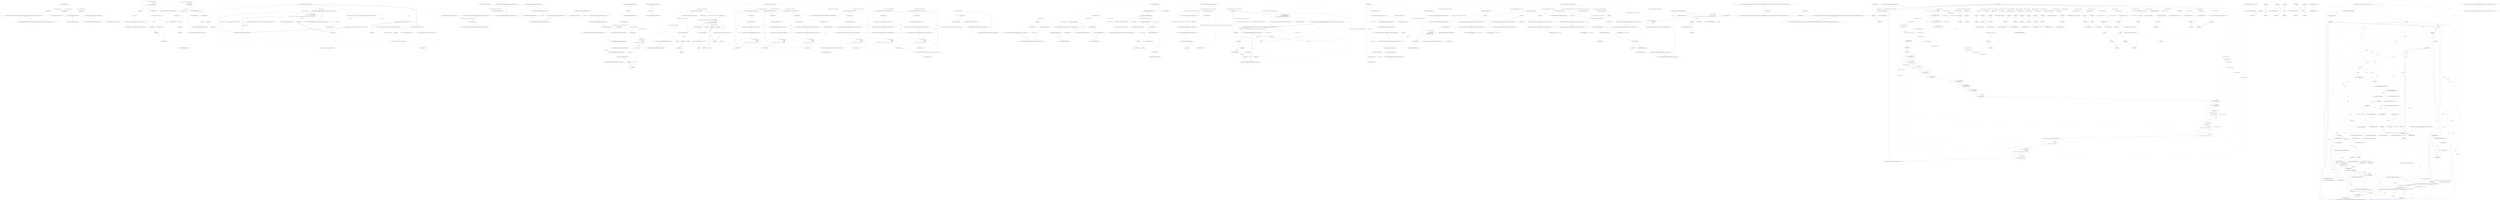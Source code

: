 digraph  {
n10 [label="Nancy.Conventions.MetadataModuleConventions", span=""];
n0 [label="Entry Nancy.Conventions.MetadataModuleConventions.MetadataModuleConventions(System.Collections.Generic.IEnumerable<System.Func<System.Type, System.Collections.Generic.IEnumerable<System.Type>, System.Type>>)", span="16-16", cluster="Nancy.Conventions.MetadataModuleConventions.MetadataModuleConventions(System.Collections.Generic.IEnumerable<System.Func<System.Type, System.Collections.Generic.IEnumerable<System.Type>, System.Type>>)"];
n1 [label="this.conventions = conventions", span="18-18", cluster="Nancy.Conventions.MetadataModuleConventions.MetadataModuleConventions(System.Collections.Generic.IEnumerable<System.Func<System.Type, System.Collections.Generic.IEnumerable<System.Type>, System.Type>>)"];
n2 [label="Exit Nancy.Conventions.MetadataModuleConventions.MetadataModuleConventions(System.Collections.Generic.IEnumerable<System.Func<System.Type, System.Collections.Generic.IEnumerable<System.Type>, System.Type>>)", span="16-16", cluster="Nancy.Conventions.MetadataModuleConventions.MetadataModuleConventions(System.Collections.Generic.IEnumerable<System.Func<System.Type, System.Collections.Generic.IEnumerable<System.Type>, System.Type>>)"];
n3 [label="Entry Nancy.Conventions.MetadataModuleConventions.GetEnumerator()", span="21-21", cluster="Nancy.Conventions.MetadataModuleConventions.GetEnumerator()"];
n4 [label="return this.conventions.GetEnumerator();", span="23-23", cluster="Nancy.Conventions.MetadataModuleConventions.GetEnumerator()"];
n5 [label="Exit Nancy.Conventions.MetadataModuleConventions.GetEnumerator()", span="21-21", cluster="Nancy.Conventions.MetadataModuleConventions.GetEnumerator()"];
n6 [label="Entry System.Collections.Generic.IEnumerable<T>.GetEnumerator()", span="0-0", cluster="System.Collections.Generic.IEnumerable<T>.GetEnumerator()"];
n7 [label="Entry Nancy.Conventions.MetadataModuleConventions.System.Collections.IEnumerable.GetEnumerator()", span="26-26", cluster="Nancy.Conventions.MetadataModuleConventions.System.Collections.IEnumerable.GetEnumerator()"];
n8 [label="return this.GetEnumerator();", span="28-28", cluster="Nancy.Conventions.MetadataModuleConventions.System.Collections.IEnumerable.GetEnumerator()"];
n9 [label="Exit Nancy.Conventions.MetadataModuleConventions.System.Collections.IEnumerable.GetEnumerator()", span="26-26", cluster="Nancy.Conventions.MetadataModuleConventions.System.Collections.IEnumerable.GetEnumerator()"];
m0_16 [label="Entry System.IO.StreamWriter.StreamWriter(System.IO.Stream)", span="0-0", cluster="System.IO.StreamWriter.StreamWriter(System.IO.Stream)", file="BrowserResponseBodyWrapperFixture.cs"];
m0_9 [label="Entry Unk.SequenceEqual", span="", cluster="Unk.SequenceEqual", file="BrowserResponseBodyWrapperFixture.cs"];
m0_10 [label="Entry bool.ShouldBeTrue()", span="70-70", cluster="bool.ShouldBeTrue()", file="BrowserResponseBodyWrapperFixture.cs"];
m0_17 [label="Entry System.IO.StreamWriter.Write(string)", span="0-0", cluster="System.IO.StreamWriter.Write(string)", file="BrowserResponseBodyWrapperFixture.cs"];
m0_0 [label="Entry Nancy.Testing.Tests.BrowserResponseBodyWrapperFixture.Should_contain_response_body()", span="12-12", cluster="Nancy.Testing.Tests.BrowserResponseBodyWrapperFixture.Should_contain_response_body()", file="BrowserResponseBodyWrapperFixture.cs"];
m0_1 [label="var body = new BrowserResponseBodyWrapper(new Response\r\n            {\r\n                Contents = stream => {\r\n                    var writer = new StreamWriter(stream);\r\n                    writer.Write(''This is the content'');\r\n                    writer.Flush();\r\n                }\r\n            })", span="15-22", cluster="Nancy.Testing.Tests.BrowserResponseBodyWrapperFixture.Should_contain_response_body()", file="BrowserResponseBodyWrapperFixture.cs"];
m0_2 [label="var content = Encoding.ASCII.GetBytes(''This is the content'')", span="24-24", cluster="Nancy.Testing.Tests.BrowserResponseBodyWrapperFixture.Should_contain_response_body()", file="BrowserResponseBodyWrapperFixture.cs"];
m0_3 [label="var result = body.SequenceEqual(content)", span="27-27", cluster="Nancy.Testing.Tests.BrowserResponseBodyWrapperFixture.Should_contain_response_body()", file="BrowserResponseBodyWrapperFixture.cs"];
m0_4 [label="result.ShouldBeTrue()", span="30-30", cluster="Nancy.Testing.Tests.BrowserResponseBodyWrapperFixture.Should_contain_response_body()", file="BrowserResponseBodyWrapperFixture.cs"];
m0_5 [label="Exit Nancy.Testing.Tests.BrowserResponseBodyWrapperFixture.Should_contain_response_body()", span="12-12", cluster="Nancy.Testing.Tests.BrowserResponseBodyWrapperFixture.Should_contain_response_body()", file="BrowserResponseBodyWrapperFixture.cs"];
m0_6 [label="Entry Nancy.Testing.BrowserResponseBodyWrapper.BrowserResponseBodyWrapper(Nancy.Response)", span="14-14", cluster="Nancy.Testing.BrowserResponseBodyWrapper.BrowserResponseBodyWrapper(Nancy.Response)", file="BrowserResponseBodyWrapperFixture.cs"];
m0_8 [label="Entry System.Text.Encoding.GetBytes(string)", span="0-0", cluster="System.Text.Encoding.GetBytes(string)", file="BrowserResponseBodyWrapperFixture.cs"];
m0_18 [label="Entry System.IO.StreamWriter.Flush()", span="0-0", cluster="System.IO.StreamWriter.Flush()", file="BrowserResponseBodyWrapperFixture.cs"];
m0_19 [label="Entry Nancy.Testing.Tests.BrowserResponseBodyWrapperFixture.Should_return_querywrapper_for_css_selector_match()", span="34-34", cluster="Nancy.Testing.Tests.BrowserResponseBodyWrapperFixture.Should_return_querywrapper_for_css_selector_match()", file="BrowserResponseBodyWrapperFixture.cs"];
m0_20 [label="var body = new BrowserResponseBodyWrapper(new Response\r\n            {\r\n                Contents = stream =>\r\n                {\r\n                    var writer = new StreamWriter(stream);\r\n                    writer.Write(''<div>Outer and <div id='#bar'>inner</div></div>'');\r\n                    writer.Flush();\r\n                }\r\n            })", span="37-45", cluster="Nancy.Testing.Tests.BrowserResponseBodyWrapperFixture.Should_return_querywrapper_for_css_selector_match()", file="BrowserResponseBodyWrapperFixture.cs"];
m0_21 [label="var result = body[''#bar'']", span="48-48", cluster="Nancy.Testing.Tests.BrowserResponseBodyWrapperFixture.Should_return_querywrapper_for_css_selector_match()", file="BrowserResponseBodyWrapperFixture.cs"];
m0_22 [label="result.ShouldContain(''inner'')", span="54-54", cluster="Nancy.Testing.Tests.BrowserResponseBodyWrapperFixture.Should_return_querywrapper_for_css_selector_match()", color=green, community=0, file="BrowserResponseBodyWrapperFixture.cs"];
m0_23 [label="Exit Nancy.Testing.Tests.BrowserResponseBodyWrapperFixture.Should_return_querywrapper_for_css_selector_match()", span="34-34", cluster="Nancy.Testing.Tests.BrowserResponseBodyWrapperFixture.Should_return_querywrapper_for_css_selector_match()", file="BrowserResponseBodyWrapperFixture.cs"];
m0_24 [label="Entry Nancy.Testing.QueryWrapper.ShouldContain(string, System.StringComparison)", span="75-75", cluster="Nancy.Testing.QueryWrapper.ShouldContain(string, System.StringComparison)", file="BrowserResponseBodyWrapperFixture.cs"];
m0_7 [label="Entry Nancy.Response.Response()", span="15-15", cluster="Nancy.Response.Response()", file="BrowserResponseBodyWrapperFixture.cs"];
m0_25 [label="Entry lambda expression", span="39-44", cluster="lambda expression", file="BrowserResponseBodyWrapperFixture.cs"];
m0_12 [label="var writer = new StreamWriter(stream)", span="18-18", cluster="lambda expression", file="BrowserResponseBodyWrapperFixture.cs"];
m0_11 [label="Entry lambda expression", span="17-21", cluster="lambda expression", file="BrowserResponseBodyWrapperFixture.cs"];
m0_13 [label="writer.Write(''This is the content'')", span="19-19", cluster="lambda expression", file="BrowserResponseBodyWrapperFixture.cs"];
m0_14 [label="writer.Flush()", span="20-20", cluster="lambda expression", file="BrowserResponseBodyWrapperFixture.cs"];
m0_15 [label="Exit lambda expression", span="17-21", cluster="lambda expression", file="BrowserResponseBodyWrapperFixture.cs"];
m0_26 [label="var writer = new StreamWriter(stream)", span="41-41", cluster="lambda expression", file="BrowserResponseBodyWrapperFixture.cs"];
m0_27 [label="writer.Write(''<div>Outer and <div id='#bar'>inner</div></div>'')", span="42-42", cluster="lambda expression", file="BrowserResponseBodyWrapperFixture.cs"];
m0_28 [label="writer.Flush()", span="43-43", cluster="lambda expression", file="BrowserResponseBodyWrapperFixture.cs"];
m0_29 [label="Exit lambda expression", span="39-44", cluster="lambda expression", file="BrowserResponseBodyWrapperFixture.cs"];
m1_14 [label="Entry System.IO.Directory.GetFiles(string, string, System.IO.SearchOption)", span="0-0", cluster="System.IO.Directory.GetFiles(string, string, System.IO.SearchOption)", file="DefaultFileSystemReader.cs"];
m1_4 [label="Entry System.Collections.Generic.IEnumerable<TSource>.Distinct<TSource>()", span="0-0", cluster="System.Collections.Generic.IEnumerable<TSource>.Distinct<TSource>()", file="DefaultFileSystemReader.cs"];
m1_3 [label="Entry System.Collections.Generic.IEnumerable<TSource>.SelectMany<TSource, TResult>(System.Func<TSource, System.Collections.Generic.IEnumerable<TResult>>)", span="0-0", cluster="System.Collections.Generic.IEnumerable<TSource>.SelectMany<TSource, TResult>(System.Func<TSource, System.Collections.Generic.IEnumerable<TResult>>)", file="DefaultFileSystemReader.cs"];
m1_19 [label="Entry System.Tuple<T1, T2>.Tuple(T1, T2)", span="0-0", cluster="System.Tuple<T1, T2>.Tuple(T1, T2)", file="DefaultFileSystemReader.cs"];
m1_23 [label="Entry System.IO.StreamReader.StreamReader(System.IO.Stream)", span="0-0", cluster="System.IO.StreamReader.StreamReader(System.IO.Stream)", file="DefaultFileSystemReader.cs"];
m1_6 [label="Entry lambda expression", span="21-21", cluster="lambda expression", file="DefaultFileSystemReader.cs"];
m1_13 [label="Entry string.Concat(string, string)", span="0-0", cluster="string.Concat(string, string)", file="DefaultFileSystemReader.cs"];
m1_5 [label="Entry System.Collections.Generic.IEnumerable<TSource>.ToList<TSource>()", span="0-0", cluster="System.Collections.Generic.IEnumerable<TSource>.ToList<TSource>()", file="DefaultFileSystemReader.cs"];
m1_0 [label="Entry Nancy.ViewEngines.DefaultFileSystemReader.GetViewsWithSupportedExtensions(string, System.Collections.Generic.IEnumerable<string>)", span="18-18", cluster="Nancy.ViewEngines.DefaultFileSystemReader.GetViewsWithSupportedExtensions(string, System.Collections.Generic.IEnumerable<string>)", file="DefaultFileSystemReader.cs"];
m1_1 [label="return supportedViewExtensions\r\n                .SelectMany(extension => GetFilenames(path, extension))\r\n                .Distinct()\r\n                .Select(file => new Tuple<string, Func<StreamReader>>(file, () => new StreamReader(new FileStream(file, FileMode.Open, FileAccess.Read, FileShare.ReadWrite))))\r\n                .ToList();", span="20-24", cluster="Nancy.ViewEngines.DefaultFileSystemReader.GetViewsWithSupportedExtensions(string, System.Collections.Generic.IEnumerable<string>)", color=green, community=0, file="DefaultFileSystemReader.cs"];
m1_2 [label="Exit Nancy.ViewEngines.DefaultFileSystemReader.GetViewsWithSupportedExtensions(string, System.Collections.Generic.IEnumerable<string>)", span="18-18", cluster="Nancy.ViewEngines.DefaultFileSystemReader.GetViewsWithSupportedExtensions(string, System.Collections.Generic.IEnumerable<string>)", file="DefaultFileSystemReader.cs"];
m1_24 [label="Entry System.IO.FileStream.FileStream(string, System.IO.FileMode, System.IO.FileAccess, System.IO.FileShare)", span="0-0", cluster="System.IO.FileStream.FileStream(string, System.IO.FileMode, System.IO.FileAccess, System.IO.FileShare)", file="DefaultFileSystemReader.cs"];
m1_9 [label="Entry Nancy.ViewEngines.DefaultFileSystemReader.GetFileInformation(string, string)", span="25-25", cluster="Nancy.ViewEngines.DefaultFileSystemReader.GetFileInformation(string, string)", file="DefaultFileSystemReader.cs"];
m1_10 [label="Entry Nancy.ViewEngines.DefaultFileSystemReader.GetFilenames(string, string)", span="27-27", cluster="Nancy.ViewEngines.DefaultFileSystemReader.GetFilenames(string, string)", color=red, community=1, file="DefaultFileSystemReader.cs"];
m1_11 [label="return files.Select(file => new Tuple<string, Func<StreamReader>>(file, () => new StreamReader(new FileStream(file, FileMode.Open, FileAccess.Read, FileShare.ReadWrite))));", span="31-31", cluster="Nancy.ViewEngines.DefaultFileSystemReader.GetFileInformation(string, string)", color=red, community=0, file="DefaultFileSystemReader.cs"];
m1_12 [label="new Tuple<string, Func<StreamReader>>(file, () => new StreamReader(new FileStream(file, FileMode.Open, FileAccess.Read, FileShare.ReadWrite)))", span="23-23", cluster="lambda expression", file="DefaultFileSystemReader.cs", color=green, community=0];
m1_20 [label="return Directory.GetFiles(path, string.Concat(''*.'', extension), SearchOption.AllDirectories);", span="29-29", cluster="Nancy.ViewEngines.DefaultFileSystemReader.GetFilenames(string, string)", file="DefaultFileSystemReader.cs", color=green, community=0];
m1_7 [label="GetFileInformation(path, extension)", span="21-21", cluster="lambda expression", color=red, community=0, file="DefaultFileSystemReader.cs"];
m1_8 [label="GetFilenames(path, extension)", span="21-21", cluster="lambda expression", file="DefaultFileSystemReader.cs", color=green, community=0];
m1_16 [label="new StreamReader(new FileStream(file, FileMode.Open, FileAccess.Read, FileShare.ReadWrite))", span="23-23", cluster="lambda expression", file="DefaultFileSystemReader.cs", color=green, community=0];
m1_17 [label="new Tuple<string, Func<StreamReader>>(file, () => new StreamReader(new FileStream(file, FileMode.Open, FileAccess.Read, FileShare.ReadWrite)))", span="31-31", cluster="lambda expression", color=red, community=0, file="DefaultFileSystemReader.cs"];
m1_21 [label="Exit Nancy.ViewEngines.DefaultFileSystemReader.GetFilenames(string, string)", span="27-27", cluster="Nancy.ViewEngines.DefaultFileSystemReader.GetFilenames(string, string)", color=red, community=0, file="DefaultFileSystemReader.cs"];
m1_18 [label="Exit lambda expression", span="31-31", cluster="lambda expression", file="DefaultFileSystemReader.cs"];
m1_22 [label="Exit lambda expression", span="31-31", cluster="lambda expression", file="DefaultFileSystemReader.cs"];
m1_15 [label="Entry Unk.Select", span="", cluster="Unk.Select", file="DefaultFileSystemReader.cs"];
m1_25 [label=string, span="", file="DefaultFileSystemReader.cs"];
m1_26 [label=string, span="", file="DefaultFileSystemReader.cs"];
m2_0 [label="Entry Nancy.Tests.Unit.DefaultNancyBootstrapperBootstrapperBaseFixture.DefaultNancyBootstrapperBootstrapperBaseFixture()", span="15-15", cluster="Nancy.Tests.Unit.DefaultNancyBootstrapperBootstrapperBaseFixture.DefaultNancyBootstrapperBootstrapperBaseFixture()", file="DefaultNancyBootstrapperBootstrapperBaseFixture.cs"];
m2_1 [label="this.bootstrapper = new FakeBootstrapper(this.Configuration)", span="17-17", cluster="Nancy.Tests.Unit.DefaultNancyBootstrapperBootstrapperBaseFixture.DefaultNancyBootstrapperBootstrapperBaseFixture()", file="DefaultNancyBootstrapperBootstrapperBaseFixture.cs"];
m2_2 [label="Exit Nancy.Tests.Unit.DefaultNancyBootstrapperBootstrapperBaseFixture.DefaultNancyBootstrapperBootstrapperBaseFixture()", span="15-15", cluster="Nancy.Tests.Unit.DefaultNancyBootstrapperBootstrapperBaseFixture.DefaultNancyBootstrapperBootstrapperBaseFixture()", file="DefaultNancyBootstrapperBootstrapperBaseFixture.cs"];
m2_3 [label="Entry Nancy.Tests.Unit.DefaultNancyBootstrapperBootstrapperBaseFixture.FakeBootstrapper.FakeBootstrapper(Nancy.Bootstrapper.NancyInternalConfiguration)", span="29-29", cluster="Nancy.Tests.Unit.DefaultNancyBootstrapperBootstrapperBaseFixture.FakeBootstrapper.FakeBootstrapper(Nancy.Bootstrapper.NancyInternalConfiguration)", file="DefaultNancyBootstrapperBootstrapperBaseFixture.cs"];
m2_4 [label="this.configuration = configuration", span="31-31", cluster="Nancy.Tests.Unit.DefaultNancyBootstrapperBootstrapperBaseFixture.FakeBootstrapper.FakeBootstrapper(Nancy.Bootstrapper.NancyInternalConfiguration)", file="DefaultNancyBootstrapperBootstrapperBaseFixture.cs"];
m2_5 [label="Exit Nancy.Tests.Unit.DefaultNancyBootstrapperBootstrapperBaseFixture.FakeBootstrapper.FakeBootstrapper(Nancy.Bootstrapper.NancyInternalConfiguration)", span="29-29", cluster="Nancy.Tests.Unit.DefaultNancyBootstrapperBootstrapperBaseFixture.FakeBootstrapper.FakeBootstrapper(Nancy.Bootstrapper.NancyInternalConfiguration)", file="DefaultNancyBootstrapperBootstrapperBaseFixture.cs"];
m2_6 [label="Nancy.Tests.Unit.DefaultNancyBootstrapperBootstrapperBaseFixture", span="", file="DefaultNancyBootstrapperBootstrapperBaseFixture.cs"];
m2_7 [label="Nancy.Tests.Unit.DefaultNancyBootstrapperBootstrapperBaseFixture.FakeBootstrapper", span="", file="DefaultNancyBootstrapperBootstrapperBaseFixture.cs"];
m3_4 [label="Entry TinyIoC.TinyIoCContainer.Register<RegisterType, RegisterImplementation>()", span="1018-1018", cluster="TinyIoC.TinyIoCContainer.Register<RegisterType, RegisterImplementation>()", file="DemoBootstrapper.cs"];
m3_0 [label="Entry Nancy.Demo.Hosting.Aspnet.DemoBootstrapper.ConfigureApplicationContainer(TinyIoC.TinyIoCContainer)", span="10-10", cluster="Nancy.Demo.Hosting.Aspnet.DemoBootstrapper.ConfigureApplicationContainer(TinyIoC.TinyIoCContainer)", file="DemoBootstrapper.cs"];
m3_1 [label="existingContainer.Register<IApplicationDependency, ApplicationDependencyClass>().AsSingleton()", span="14-14", cluster="Nancy.Demo.Hosting.Aspnet.DemoBootstrapper.ConfigureApplicationContainer(TinyIoC.TinyIoCContainer)", file="DemoBootstrapper.cs"];
m3_2 [label="existingContainer.Register<IRazorConfiguration, MyRazorConfiguration>().AsSingleton()", span="15-15", cluster="Nancy.Demo.Hosting.Aspnet.DemoBootstrapper.ConfigureApplicationContainer(TinyIoC.TinyIoCContainer)", file="DemoBootstrapper.cs"];
m3_3 [label="Exit Nancy.Demo.Hosting.Aspnet.DemoBootstrapper.ConfigureApplicationContainer(TinyIoC.TinyIoCContainer)", span="10-10", cluster="Nancy.Demo.Hosting.Aspnet.DemoBootstrapper.ConfigureApplicationContainer(TinyIoC.TinyIoCContainer)", file="DemoBootstrapper.cs"];
m3_5 [label="Entry TinyIoC.TinyIoCContainer.RegisterOptions.AsSingleton()", span="592-592", cluster="TinyIoC.TinyIoCContainer.RegisterOptions.AsSingleton()", file="DemoBootstrapper.cs"];
m3_16 [label="Entry Nancy.Bootstrapper.NancyBootstrapperBase<TContainer>.InitialiseInternal(TContainer)", span="387-387", cluster="Nancy.Bootstrapper.NancyBootstrapperBase<TContainer>.InitialiseInternal(TContainer)", file="DemoBootstrapper.cs"];
m3_11 [label="Entry Nancy.Demo.Hosting.Aspnet.DemoBootstrapper.InitialiseInternal(TinyIoC.TinyIoCContainer)", span="25-25", cluster="Nancy.Demo.Hosting.Aspnet.DemoBootstrapper.InitialiseInternal(TinyIoC.TinyIoCContainer)", file="DemoBootstrapper.cs"];
m3_12 [label="base.InitialiseInternal(container)", span="27-27", cluster="Nancy.Demo.Hosting.Aspnet.DemoBootstrapper.InitialiseInternal(TinyIoC.TinyIoCContainer)", file="DemoBootstrapper.cs"];
m3_13 [label="CookieBasedSessions.Enable(this)", span="29-29", cluster="Nancy.Demo.Hosting.Aspnet.DemoBootstrapper.InitialiseInternal(TinyIoC.TinyIoCContainer)", file="DemoBootstrapper.cs"];
m3_14 [label="this.AfterRequest += (ctx) =>\r\n            {\r\n                var username = ctx.Request.Query.pirate;\r\n\r\n                if (username.HasValue)\r\n                {\r\n                    ctx.Response = new HereBeAResponseYouScurvyDog(ctx.Response);\r\n                }\r\n            }", span="31-39", cluster="Nancy.Demo.Hosting.Aspnet.DemoBootstrapper.InitialiseInternal(TinyIoC.TinyIoCContainer)", file="DemoBootstrapper.cs", color=green, community=0];
m3_15 [label="Exit Nancy.Demo.Hosting.Aspnet.DemoBootstrapper.InitialiseInternal(TinyIoC.TinyIoCContainer)", span="25-25", cluster="Nancy.Demo.Hosting.Aspnet.DemoBootstrapper.InitialiseInternal(TinyIoC.TinyIoCContainer)", file="DemoBootstrapper.cs"];
m3_10 [label="Entry Nancy.Bootstrapper.NancyBootstrapperWithRequestContainerBase<TContainer>.ConfigureRequestContainer(TContainer)", span="91-91", cluster="Nancy.Bootstrapper.NancyBootstrapperWithRequestContainerBase<TContainer>.ConfigureRequestContainer(TContainer)", file="DemoBootstrapper.cs"];
m3_23 [label="Entry Nancy.Demo.Hosting.Aspnet.HereBeAResponseYouScurvyDog.HereBeAResponseYouScurvyDog(Nancy.Response)", span="12-12", cluster="Nancy.Demo.Hosting.Aspnet.HereBeAResponseYouScurvyDog.HereBeAResponseYouScurvyDog(Nancy.Response)", file="DemoBootstrapper.cs"];
m3_17 [label="Entry Nancy.Session.CookieBasedSessions.Enable(Nancy.Bootstrapper.IApplicationPipelines)", span="79-79", cluster="Nancy.Session.CookieBasedSessions.Enable(Nancy.Bootstrapper.IApplicationPipelines)", file="DemoBootstrapper.cs"];
m3_24 [label="Entry Nancy.Demo.Hosting.Aspnet.MyRazorConfiguration.GetAssemblyNames()", span="53-53", cluster="Nancy.Demo.Hosting.Aspnet.MyRazorConfiguration.GetAssemblyNames()", file="DemoBootstrapper.cs"];
m3_25 [label="return new string[] { };", span="55-55", cluster="Nancy.Demo.Hosting.Aspnet.MyRazorConfiguration.GetAssemblyNames()", file="DemoBootstrapper.cs"];
m3_26 [label="Exit Nancy.Demo.Hosting.Aspnet.MyRazorConfiguration.GetAssemblyNames()", span="53-53", cluster="Nancy.Demo.Hosting.Aspnet.MyRazorConfiguration.GetAssemblyNames()", file="DemoBootstrapper.cs"];
m3_6 [label="Entry Nancy.Demo.Hosting.Aspnet.DemoBootstrapper.ConfigureRequestContainer(TinyIoC.TinyIoCContainer)", span="18-18", cluster="Nancy.Demo.Hosting.Aspnet.DemoBootstrapper.ConfigureRequestContainer(TinyIoC.TinyIoCContainer)", file="DemoBootstrapper.cs"];
m3_7 [label="base.ConfigureRequestContainer(existingContainer)", span="20-20", cluster="Nancy.Demo.Hosting.Aspnet.DemoBootstrapper.ConfigureRequestContainer(TinyIoC.TinyIoCContainer)", file="DemoBootstrapper.cs"];
m3_8 [label="existingContainer.Register<IRequestDependency, RequestDependencyClass>().AsSingleton()", span="22-22", cluster="Nancy.Demo.Hosting.Aspnet.DemoBootstrapper.ConfigureRequestContainer(TinyIoC.TinyIoCContainer)", file="DemoBootstrapper.cs"];
m3_9 [label="Exit Nancy.Demo.Hosting.Aspnet.DemoBootstrapper.ConfigureRequestContainer(TinyIoC.TinyIoCContainer)", span="18-18", cluster="Nancy.Demo.Hosting.Aspnet.DemoBootstrapper.ConfigureRequestContainer(TinyIoC.TinyIoCContainer)", file="DemoBootstrapper.cs"];
m3_18 [label="Entry lambda expression", span="31-39", cluster="lambda expression", file="DemoBootstrapper.cs"];
m3_19 [label="var username = ctx.Request.Query.pirate", span="33-33", cluster="lambda expression", file="DemoBootstrapper.cs", color=green, community=0];
m3_21 [label="ctx.Response = new HereBeAResponseYouScurvyDog(ctx.Response)", span="37-37", cluster="lambda expression", file="DemoBootstrapper.cs"];
m3_20 [label="username.HasValue", span="35-35", cluster="lambda expression", file="DemoBootstrapper.cs"];
m3_22 [label="Exit lambda expression", span="31-39", cluster="lambda expression", file="DemoBootstrapper.cs"];
m3_27 [label="Entry Nancy.Demo.Hosting.Aspnet.MyRazorConfiguration.GetDefaultNamespaces()", span="58-58", cluster="Nancy.Demo.Hosting.Aspnet.MyRazorConfiguration.GetDefaultNamespaces()", file="DemoBootstrapper.cs"];
m3_28 [label="return new string[] { };", span="60-60", cluster="Nancy.Demo.Hosting.Aspnet.MyRazorConfiguration.GetDefaultNamespaces()", file="DemoBootstrapper.cs"];
m3_29 [label="Exit Nancy.Demo.Hosting.Aspnet.MyRazorConfiguration.GetDefaultNamespaces()", span="58-58", cluster="Nancy.Demo.Hosting.Aspnet.MyRazorConfiguration.GetDefaultNamespaces()", file="DemoBootstrapper.cs"];
m3_30 [label="Nancy.Demo.Hosting.Aspnet.DemoBootstrapper", span="", file="DemoBootstrapper.cs"];
m4_7 [label="Entry DotLiquidViewEngine.cstr", span="", cluster="DotLiquidViewEngine.cstr", file="DotLiquidViewEngineFixture.cs"];
m4_36 [label="Entry System.IO.MemoryStream.ShouldEqual(string)", span="162-162", cluster="System.IO.MemoryStream.ShouldEqual(string)", file="DotLiquidViewEngineFixture.cs"];
m4_96 [label="Entry System.Collections.Generic.List<T>.List()", span="0-0", cluster="System.Collections.Generic.List<T>.List()", file="DotLiquidViewEngineFixture.cs"];
m4_58 [label="Entry Nancy.ViewEngines.DotLiquid.Tests.DotLiquidViewEngineFixture.When_passing_a_null_model_should_return_a_null_model_message_if_called()", span="85-85", cluster="Nancy.ViewEngines.DotLiquid.Tests.DotLiquidViewEngineFixture.When_passing_a_null_model_should_return_a_null_model_message_if_called()", file="DotLiquidViewEngineFixture.cs"];
m4_59 [label="var location = new ViewLocationResult(\r\n                string.Empty,\r\n                string.Empty,\r\n                ''liquid'',\r\n                () => new StringReader(@''<h1>Hello Mr. {{ model.name }}</h1>'')\r\n            )", span="88-93", cluster="Nancy.ViewEngines.DotLiquid.Tests.DotLiquidViewEngineFixture.When_passing_a_null_model_should_return_a_null_model_message_if_called()", file="DotLiquidViewEngineFixture.cs"];
m4_60 [label="var stream = new MemoryStream()", span="95-95", cluster="Nancy.ViewEngines.DotLiquid.Tests.DotLiquidViewEngineFixture.When_passing_a_null_model_should_return_a_null_model_message_if_called()", file="DotLiquidViewEngineFixture.cs"];
m4_61 [label="var response = this.engine.RenderView(location, null, this.renderContext)", span="98-98", cluster="Nancy.ViewEngines.DotLiquid.Tests.DotLiquidViewEngineFixture.When_passing_a_null_model_should_return_a_null_model_message_if_called()", file="DotLiquidViewEngineFixture.cs"];
m4_62 [label="response.Contents.Invoke(stream)", span="99-99", cluster="Nancy.ViewEngines.DotLiquid.Tests.DotLiquidViewEngineFixture.When_passing_a_null_model_should_return_a_null_model_message_if_called()", file="DotLiquidViewEngineFixture.cs"];
m4_63 [label="stream.ShouldEqual(''<h1>Hello Mr. [Model is null]</h1>'')", span="102-102", cluster="Nancy.ViewEngines.DotLiquid.Tests.DotLiquidViewEngineFixture.When_passing_a_null_model_should_return_a_null_model_message_if_called()", file="DotLiquidViewEngineFixture.cs"];
m4_64 [label="Exit Nancy.ViewEngines.DotLiquid.Tests.DotLiquidViewEngineFixture.When_passing_a_null_model_should_return_a_null_model_message_if_called()", span="85-85", cluster="Nancy.ViewEngines.DotLiquid.Tests.DotLiquidViewEngineFixture.When_passing_a_null_model_should_return_a_null_model_message_if_called()", file="DotLiquidViewEngineFixture.cs"];
m4_32 [label="Entry Nancy.ViewEngines.ViewLocationResult.ViewLocationResult(string, string, string, System.Func<System.IO.TextReader>)", span="17-17", cluster="Nancy.ViewEngines.ViewLocationResult.ViewLocationResult(string, string, string, System.Func<System.IO.TextReader>)", file="DotLiquidViewEngineFixture.cs"];
m4_9 [label="Entry Unk.>", span="", cluster="Unk.>", file="DotLiquidViewEngineFixture.cs"];
m4_46 [label="Entry System.Collections.Generic.IEnumerable<T>.ShouldHaveCount<T>(int)", span="65-65", cluster="System.Collections.Generic.IEnumerable<T>.ShouldHaveCount<T>(int)", file="DotLiquidViewEngineFixture.cs"];
m4_25 [label="Entry Nancy.ViewEngines.DotLiquid.Tests.DotLiquidViewEngineFixture.Include_should_look_for_a_partial()", span="32-32", cluster="Nancy.ViewEngines.DotLiquid.Tests.DotLiquidViewEngineFixture.Include_should_look_for_a_partial()", file="DotLiquidViewEngineFixture.cs"];
m4_26 [label="var location = new ViewLocationResult(\r\n                string.Empty,\r\n                string.Empty,\r\n                ''liquid'',\r\n                () => new StringReader(@''<h1>Including a partial</h1>{% include 'partial' %}'')\r\n            )", span="35-40", cluster="Nancy.ViewEngines.DotLiquid.Tests.DotLiquidViewEngineFixture.Include_should_look_for_a_partial()", file="DotLiquidViewEngineFixture.cs"];
m4_27 [label="var stream = new MemoryStream()", span="42-42", cluster="Nancy.ViewEngines.DotLiquid.Tests.DotLiquidViewEngineFixture.Include_should_look_for_a_partial()", file="DotLiquidViewEngineFixture.cs"];
m4_28 [label="var response = this.engine.RenderView(location, null, this.renderContext)", span="45-45", cluster="Nancy.ViewEngines.DotLiquid.Tests.DotLiquidViewEngineFixture.Include_should_look_for_a_partial()", file="DotLiquidViewEngineFixture.cs"];
m4_29 [label="response.Contents.Invoke(stream)", span="46-46", cluster="Nancy.ViewEngines.DotLiquid.Tests.DotLiquidViewEngineFixture.Include_should_look_for_a_partial()", file="DotLiquidViewEngineFixture.cs"];
m4_30 [label="stream.ShouldEqual(''<h1>Including a partial</h1>Some template.'')", span="49-49", cluster="Nancy.ViewEngines.DotLiquid.Tests.DotLiquidViewEngineFixture.Include_should_look_for_a_partial()", file="DotLiquidViewEngineFixture.cs"];
m4_31 [label="Exit Nancy.ViewEngines.DotLiquid.Tests.DotLiquidViewEngineFixture.Include_should_look_for_a_partial()", span="32-32", cluster="Nancy.ViewEngines.DotLiquid.Tests.DotLiquidViewEngineFixture.Include_should_look_for_a_partial()", file="DotLiquidViewEngineFixture.cs"];
m4_34 [label="Entry Nancy.ViewEngines.DotLiquid.DotLiquidViewEngine.RenderView(Nancy.ViewEngines.ViewLocationResult, dynamic, Nancy.ViewEngines.IRenderContext)", span="53-53", cluster="Nancy.ViewEngines.DotLiquid.DotLiquidViewEngine.RenderView(Nancy.ViewEngines.ViewLocationResult, dynamic, Nancy.ViewEngines.IRenderContext)", file="DotLiquidViewEngineFixture.cs"];
m4_35 [label="Entry System.Action<T>.Invoke(T)", span="0-0", cluster="System.Action<T>.Invoke(T)", file="DotLiquidViewEngineFixture.cs"];
m4_0 [label="Entry Nancy.ViewEngines.DotLiquid.Tests.DotLiquidViewEngineFixture.DotLiquidViewEngineFixture()", span="15-15", cluster="Nancy.ViewEngines.DotLiquid.Tests.DotLiquidViewEngineFixture.DotLiquidViewEngineFixture()", file="DotLiquidViewEngineFixture.cs"];
m4_1 [label="this.engine = new DotLiquidViewEngine(new LiquidNancyFileSystem(''''))", span="17-17", cluster="Nancy.ViewEngines.DotLiquid.Tests.DotLiquidViewEngineFixture.DotLiquidViewEngineFixture()", file="DotLiquidViewEngineFixture.cs"];
m4_4 [label="this.renderContext = A.Fake<IRenderContext>()", span="27-27", cluster="Nancy.ViewEngines.DotLiquid.Tests.DotLiquidViewEngineFixture.DotLiquidViewEngineFixture()", file="DotLiquidViewEngineFixture.cs"];
m4_5 [label="A.CallTo(() => this.renderContext.ViewCache).Returns(cache)", span="28-28", cluster="Nancy.ViewEngines.DotLiquid.Tests.DotLiquidViewEngineFixture.DotLiquidViewEngineFixture()", file="DotLiquidViewEngineFixture.cs"];
m4_2 [label="var cache = A.Fake<IViewCache>()", span="19-19", cluster="Nancy.ViewEngines.DotLiquid.Tests.DotLiquidViewEngineFixture.DotLiquidViewEngineFixture()", file="DotLiquidViewEngineFixture.cs"];
m4_3 [label="A.CallTo(() => cache.GetOrAdd(A<ViewLocationResult>.Ignored, A<Func<ViewLocationResult, Template>>.Ignored))\r\n                .ReturnsLazily(x =>\r\n                {\r\n                    var result = x.GetArgument<ViewLocationResult>(0);\r\n                    return x.GetArgument<Func<ViewLocationResult, Template>>(1).Invoke(result);\r\n                })", span="20-25", cluster="Nancy.ViewEngines.DotLiquid.Tests.DotLiquidViewEngineFixture.DotLiquidViewEngineFixture()", file="DotLiquidViewEngineFixture.cs"];
m4_6 [label="Exit Nancy.ViewEngines.DotLiquid.Tests.DotLiquidViewEngineFixture.DotLiquidViewEngineFixture()", span="15-15", cluster="Nancy.ViewEngines.DotLiquid.Tests.DotLiquidViewEngineFixture.DotLiquidViewEngineFixture()", file="DotLiquidViewEngineFixture.cs"];
m4_78 [label="Entry Nancy.ViewEngines.DotLiquid.Tests.DotLiquidViewEngineFixture.when_calling_a_missing_member_should_return_a_missing_member_message()", span="127-127", cluster="Nancy.ViewEngines.DotLiquid.Tests.DotLiquidViewEngineFixture.when_calling_a_missing_member_should_return_a_missing_member_message()", file="DotLiquidViewEngineFixture.cs"];
m4_79 [label="var location = new ViewLocationResult(\r\n                string.Empty,\r\n                string.Empty,\r\n                ''liquid'',\r\n                () => new StringReader(@''<h1>Hello Mr. {{ model.name }}</h1>'')\r\n            )", span="130-135", cluster="Nancy.ViewEngines.DotLiquid.Tests.DotLiquidViewEngineFixture.when_calling_a_missing_member_should_return_a_missing_member_message()", file="DotLiquidViewEngineFixture.cs"];
m4_80 [label="var stream = new MemoryStream()", span="137-137", cluster="Nancy.ViewEngines.DotLiquid.Tests.DotLiquidViewEngineFixture.when_calling_a_missing_member_should_return_a_missing_member_message()", file="DotLiquidViewEngineFixture.cs"];
m4_81 [label="var response = this.engine.RenderView(location, new { lastname = ''test'' }, this.renderContext)", span="140-140", cluster="Nancy.ViewEngines.DotLiquid.Tests.DotLiquidViewEngineFixture.when_calling_a_missing_member_should_return_a_missing_member_message()", file="DotLiquidViewEngineFixture.cs"];
m4_82 [label="response.Contents.Invoke(stream)", span="141-141", cluster="Nancy.ViewEngines.DotLiquid.Tests.DotLiquidViewEngineFixture.when_calling_a_missing_member_should_return_a_missing_member_message()", file="DotLiquidViewEngineFixture.cs"];
m4_83 [label="stream.ShouldEqual(''<h1>Hello Mr. [Can't find :name in the model]</h1>'')", span="144-144", cluster="Nancy.ViewEngines.DotLiquid.Tests.DotLiquidViewEngineFixture.when_calling_a_missing_member_should_return_a_missing_member_message()", file="DotLiquidViewEngineFixture.cs"];
m4_84 [label="Exit Nancy.ViewEngines.DotLiquid.Tests.DotLiquidViewEngineFixture.when_calling_a_missing_member_should_return_a_missing_member_message()", span="127-127", cluster="Nancy.ViewEngines.DotLiquid.Tests.DotLiquidViewEngineFixture.when_calling_a_missing_member_should_return_a_missing_member_message()", file="DotLiquidViewEngineFixture.cs"];
m4_21 [label="Entry Unk.Invoke", span="", cluster="Unk.Invoke", file="DotLiquidViewEngineFixture.cs"];
m4_10 [label="Entry Unk.CallTo", span="", cluster="Unk.CallTo", file="DotLiquidViewEngineFixture.cs"];
m4_16 [label="Entry Unk.GetOrAdd", span="", cluster="Unk.GetOrAdd", file="DotLiquidViewEngineFixture.cs"];
m4_17 [label="Entry lambda expression", span="21-25", cluster="lambda expression", file="DotLiquidViewEngineFixture.cs"];
m4_23 [label="this.renderContext.ViewCache", span="28-28", cluster="lambda expression", file="DotLiquidViewEngineFixture.cs"];
m4_22 [label="Entry lambda expression", span="28-28", cluster="lambda expression", file="DotLiquidViewEngineFixture.cs"];
m4_24 [label="Exit lambda expression", span="28-28", cluster="lambda expression", file="DotLiquidViewEngineFixture.cs"];
m4_14 [label="cache.GetOrAdd(A<ViewLocationResult>.Ignored, A<Func<ViewLocationResult, Template>>.Ignored)", span="20-20", cluster="lambda expression", file="DotLiquidViewEngineFixture.cs"];
m4_13 [label="Entry lambda expression", span="20-20", cluster="lambda expression", file="DotLiquidViewEngineFixture.cs"];
m4_18 [label="var result = x.GetArgument<ViewLocationResult>(0)", span="23-23", cluster="lambda expression", file="DotLiquidViewEngineFixture.cs"];
m4_19 [label="return x.GetArgument<Func<ViewLocationResult, Template>>(1).Invoke(result);", span="24-24", cluster="lambda expression", file="DotLiquidViewEngineFixture.cs"];
m4_15 [label="Exit lambda expression", span="20-20", cluster="lambda expression", file="DotLiquidViewEngineFixture.cs"];
m4_20 [label="Exit lambda expression", span="21-25", cluster="lambda expression", file="DotLiquidViewEngineFixture.cs"];
m4_68 [label="Entry Nancy.ViewEngines.DotLiquid.Tests.DotLiquidViewEngineFixture.RenderView_should_accept_a_model_and_read_from_it_into_the_stream()", span="106-106", cluster="Nancy.ViewEngines.DotLiquid.Tests.DotLiquidViewEngineFixture.RenderView_should_accept_a_model_and_read_from_it_into_the_stream()", file="DotLiquidViewEngineFixture.cs"];
m4_69 [label="var location = new ViewLocationResult(\r\n                string.Empty,\r\n                string.Empty,\r\n                ''liquid'',\r\n                () => new StringReader(@''<h1>Hello Mr. {{ model.name }}</h1>'')\r\n            )", span="109-114", cluster="Nancy.ViewEngines.DotLiquid.Tests.DotLiquidViewEngineFixture.RenderView_should_accept_a_model_and_read_from_it_into_the_stream()", file="DotLiquidViewEngineFixture.cs"];
m4_70 [label="var stream = new MemoryStream()", span="116-116", cluster="Nancy.ViewEngines.DotLiquid.Tests.DotLiquidViewEngineFixture.RenderView_should_accept_a_model_and_read_from_it_into_the_stream()", file="DotLiquidViewEngineFixture.cs"];
m4_71 [label="var response = this.engine.RenderView(location, new { name = ''test'' }, this.renderContext)", span="119-119", cluster="Nancy.ViewEngines.DotLiquid.Tests.DotLiquidViewEngineFixture.RenderView_should_accept_a_model_and_read_from_it_into_the_stream()", file="DotLiquidViewEngineFixture.cs"];
m4_72 [label="response.Contents.Invoke(stream)", span="120-120", cluster="Nancy.ViewEngines.DotLiquid.Tests.DotLiquidViewEngineFixture.RenderView_should_accept_a_model_and_read_from_it_into_the_stream()", file="DotLiquidViewEngineFixture.cs"];
m4_73 [label="stream.ShouldEqual(''<h1>Hello Mr. test</h1>'')", span="123-123", cluster="Nancy.ViewEngines.DotLiquid.Tests.DotLiquidViewEngineFixture.RenderView_should_accept_a_model_and_read_from_it_into_the_stream()", file="DotLiquidViewEngineFixture.cs"];
m4_74 [label="Exit Nancy.ViewEngines.DotLiquid.Tests.DotLiquidViewEngineFixture.RenderView_should_accept_a_model_and_read_from_it_into_the_stream()", span="106-106", cluster="Nancy.ViewEngines.DotLiquid.Tests.DotLiquidViewEngineFixture.RenderView_should_accept_a_model_and_read_from_it_into_the_stream()", file="DotLiquidViewEngineFixture.cs"];
m4_33 [label="Entry System.IO.MemoryStream.MemoryStream()", span="0-0", cluster="System.IO.MemoryStream.MemoryStream()", file="DotLiquidViewEngineFixture.cs"];
m4_48 [label="Entry Nancy.ViewEngines.DotLiquid.Tests.DotLiquidViewEngineFixture.RenderView_should_render_to_stream()", span="64-64", cluster="Nancy.ViewEngines.DotLiquid.Tests.DotLiquidViewEngineFixture.RenderView_should_render_to_stream()", file="DotLiquidViewEngineFixture.cs"];
m4_49 [label="var location = new ViewLocationResult(\r\n                string.Empty,\r\n                string.Empty,\r\n                ''liquid'',\r\n                () => new StringReader(@''{% assign name = 'test' %}<h1>Hello Mr. {{ name }}</h1>'')\r\n            )", span="67-72", cluster="Nancy.ViewEngines.DotLiquid.Tests.DotLiquidViewEngineFixture.RenderView_should_render_to_stream()", file="DotLiquidViewEngineFixture.cs"];
m4_50 [label="var stream = new MemoryStream()", span="74-74", cluster="Nancy.ViewEngines.DotLiquid.Tests.DotLiquidViewEngineFixture.RenderView_should_render_to_stream()", file="DotLiquidViewEngineFixture.cs"];
m4_51 [label="var response = this.engine.RenderView(location, null, this.renderContext)", span="77-77", cluster="Nancy.ViewEngines.DotLiquid.Tests.DotLiquidViewEngineFixture.RenderView_should_render_to_stream()", file="DotLiquidViewEngineFixture.cs"];
m4_52 [label="response.Contents.Invoke(stream)", span="78-78", cluster="Nancy.ViewEngines.DotLiquid.Tests.DotLiquidViewEngineFixture.RenderView_should_render_to_stream()", file="DotLiquidViewEngineFixture.cs"];
m4_53 [label="stream.ShouldEqual(''<h1>Hello Mr. test</h1>'')", span="81-81", cluster="Nancy.ViewEngines.DotLiquid.Tests.DotLiquidViewEngineFixture.RenderView_should_render_to_stream()", file="DotLiquidViewEngineFixture.cs"];
m4_54 [label="Exit Nancy.ViewEngines.DotLiquid.Tests.DotLiquidViewEngineFixture.RenderView_should_render_to_stream()", span="64-64", cluster="Nancy.ViewEngines.DotLiquid.Tests.DotLiquidViewEngineFixture.RenderView_should_render_to_stream()", file="DotLiquidViewEngineFixture.cs"];
m4_41 [label="Entry Nancy.ViewEngines.DotLiquid.Tests.DotLiquidViewEngineFixture.Should_support_files_with_the_liquid_extensions()", span="53-53", cluster="Nancy.ViewEngines.DotLiquid.Tests.DotLiquidViewEngineFixture.Should_support_files_with_the_liquid_extensions()", file="DotLiquidViewEngineFixture.cs"];
m4_42 [label="var extensions = this.engine.Extensions", span="56-56", cluster="Nancy.ViewEngines.DotLiquid.Tests.DotLiquidViewEngineFixture.Should_support_files_with_the_liquid_extensions()", file="DotLiquidViewEngineFixture.cs"];
m4_43 [label="extensions.ShouldHaveCount(1)", span="59-59", cluster="Nancy.ViewEngines.DotLiquid.Tests.DotLiquidViewEngineFixture.Should_support_files_with_the_liquid_extensions()", file="DotLiquidViewEngineFixture.cs"];
m4_44 [label="extensions.ShouldEqualSequence(new[] { ''liquid'' })", span="60-60", cluster="Nancy.ViewEngines.DotLiquid.Tests.DotLiquidViewEngineFixture.Should_support_files_with_the_liquid_extensions()", file="DotLiquidViewEngineFixture.cs"];
m4_45 [label="Exit Nancy.ViewEngines.DotLiquid.Tests.DotLiquidViewEngineFixture.Should_support_files_with_the_liquid_extensions()", span="53-53", cluster="Nancy.ViewEngines.DotLiquid.Tests.DotLiquidViewEngineFixture.Should_support_files_with_the_liquid_extensions()", file="DotLiquidViewEngineFixture.cs"];
m4_47 [label="Entry System.Collections.Generic.IEnumerable<T>.ShouldEqualSequence<T>(System.Collections.Generic.IEnumerable<T>)", span="95-95", cluster="System.Collections.Generic.IEnumerable<T>.ShouldEqualSequence<T>(System.Collections.Generic.IEnumerable<T>)", file="DotLiquidViewEngineFixture.cs"];
m4_8 [label="Entry Nancy.ViewEngines.DotLiquid.LiquidNancyFileSystem.LiquidNancyFileSystem(string)", span="6-6", cluster="Nancy.ViewEngines.DotLiquid.LiquidNancyFileSystem.LiquidNancyFileSystem(string)", file="DotLiquidViewEngineFixture.cs"];
m4_12 [label="Entry Unk.Returns", span="", cluster="Unk.Returns", file="DotLiquidViewEngineFixture.cs"];
m4_88 [label="Entry Nancy.ViewEngines.DotLiquid.Tests.DotLiquidViewEngineFixture.RenderView_should_accept_a_model_with_a_list_and_iterate_over_it()", span="148-148", cluster="Nancy.ViewEngines.DotLiquid.Tests.DotLiquidViewEngineFixture.RenderView_should_accept_a_model_with_a_list_and_iterate_over_it()", file="DotLiquidViewEngineFixture.cs"];
m4_89 [label="var location = new ViewLocationResult(\r\n                string.Empty,\r\n                string.Empty,\r\n                ''liquid'',\r\n                () => new StringReader(@''<ul>{% for item in model.Widgets %}<li>{{ item.name }}</li>{% endfor %}</ul>'')\r\n            )", span="151-156", cluster="Nancy.ViewEngines.DotLiquid.Tests.DotLiquidViewEngineFixture.RenderView_should_accept_a_model_with_a_list_and_iterate_over_it()", color=green, community=0, file="DotLiquidViewEngineFixture.cs"];
m4_90 [label="var stream = new MemoryStream()", span="158-158", cluster="Nancy.ViewEngines.DotLiquid.Tests.DotLiquidViewEngineFixture.RenderView_should_accept_a_model_with_a_list_and_iterate_over_it()", file="DotLiquidViewEngineFixture.cs"];
m4_92 [label="var response = this.engine.RenderView(location, new { Widgets = widgets }, this.renderContext)", span="162-162", cluster="Nancy.ViewEngines.DotLiquid.Tests.DotLiquidViewEngineFixture.RenderView_should_accept_a_model_with_a_list_and_iterate_over_it()", file="DotLiquidViewEngineFixture.cs"];
m4_91 [label="var widgets = new List<object> { new { name = ''Widget 1'' }, new { name = ''Widget 2'' }, new { name = ''Widget 3'' }, new { name = ''Widget 4'' } }", span="161-161", cluster="Nancy.ViewEngines.DotLiquid.Tests.DotLiquidViewEngineFixture.RenderView_should_accept_a_model_with_a_list_and_iterate_over_it()", file="DotLiquidViewEngineFixture.cs"];
m4_93 [label="response.Contents.Invoke(stream)", span="163-163", cluster="Nancy.ViewEngines.DotLiquid.Tests.DotLiquidViewEngineFixture.RenderView_should_accept_a_model_with_a_list_and_iterate_over_it()", file="DotLiquidViewEngineFixture.cs"];
m4_94 [label="stream.ShouldEqual(''<ul><li>Widget 1</li><li>Widget 2</li><li>Widget 3</li><li>Widget 4</li></ul>'')", span="166-166", cluster="Nancy.ViewEngines.DotLiquid.Tests.DotLiquidViewEngineFixture.RenderView_should_accept_a_model_with_a_list_and_iterate_over_it()", file="DotLiquidViewEngineFixture.cs"];
m4_95 [label="Exit Nancy.ViewEngines.DotLiquid.Tests.DotLiquidViewEngineFixture.RenderView_should_accept_a_model_with_a_list_and_iterate_over_it()", span="148-148", cluster="Nancy.ViewEngines.DotLiquid.Tests.DotLiquidViewEngineFixture.RenderView_should_accept_a_model_with_a_list_and_iterate_over_it()", file="DotLiquidViewEngineFixture.cs"];
m4_11 [label="Entry Unk.ReturnsLazily", span="", cluster="Unk.ReturnsLazily", file="DotLiquidViewEngineFixture.cs"];
m4_100 [label="Nancy.ViewEngines.DotLiquid.Tests.DotLiquidViewEngineFixture", span="", file="DotLiquidViewEngineFixture.cs"];
m4_101 [label=cache, span="", file="DotLiquidViewEngineFixture.cs"];
m5_30 [label="Entry Nancy.ViewEngines.IRenderContext.GetCsrfToken()", span="44-44", cluster="Nancy.ViewEngines.IRenderContext.GetCsrfToken()", file="HtmlHelpers.cs"];
m5_7 [label="Entry Nancy.ViewEngines.Razor.HtmlHelpers.Partial(string, dynamic)", span="27-27", cluster="Nancy.ViewEngines.Razor.HtmlHelpers.Partial(string, dynamic)", file="HtmlHelpers.cs"];
m5_8 [label="ViewLocationResult view = this.renderContext.LocateView(viewName, model)", span="29-29", cluster="Nancy.ViewEngines.Razor.HtmlHelpers.Partial(string, dynamic)", file="HtmlHelpers.cs"];
m5_9 [label="Action<Stream> action = this.engine.RenderView(view, model, this.renderContext)", span="31-31", cluster="Nancy.ViewEngines.Razor.HtmlHelpers.Partial(string, dynamic)", color=green, community=0, file="HtmlHelpers.cs"];
m5_10 [label="var mem = new MemoryStream()", span="32-32", cluster="Nancy.ViewEngines.Razor.HtmlHelpers.Partial(string, dynamic)", file="HtmlHelpers.cs", color=green, community=0];
m5_11 [label="action.Invoke(mem)", span="34-34", cluster="Nancy.ViewEngines.Razor.HtmlHelpers.Partial(string, dynamic)", file="HtmlHelpers.cs"];
m5_12 [label="mem.Position = 0", span="35-35", cluster="Nancy.ViewEngines.Razor.HtmlHelpers.Partial(string, dynamic)", file="HtmlHelpers.cs"];
m5_13 [label="var reader = new StreamReader(mem)", span="37-37", cluster="Nancy.ViewEngines.Razor.HtmlHelpers.Partial(string, dynamic)", file="HtmlHelpers.cs"];
m5_14 [label="return new NonEncodedHtmlString(reader.ReadToEnd());", span="39-39", cluster="Nancy.ViewEngines.Razor.HtmlHelpers.Partial(string, dynamic)", file="HtmlHelpers.cs"];
m5_15 [label="Exit Nancy.ViewEngines.Razor.HtmlHelpers.Partial(string, dynamic)", span="27-27", cluster="Nancy.ViewEngines.Razor.HtmlHelpers.Partial(string, dynamic)", file="HtmlHelpers.cs"];
m5_20 [label="Entry System.IO.StreamReader.StreamReader(System.IO.Stream)", span="0-0", cluster="System.IO.StreamReader.StreamReader(System.IO.Stream)", file="HtmlHelpers.cs"];
m5_23 [label="Entry Nancy.ViewEngines.Razor.HtmlHelpers.Raw(string)", span="42-42", cluster="Nancy.ViewEngines.Razor.HtmlHelpers.Raw(string)", file="HtmlHelpers.cs"];
m5_24 [label="return new NonEncodedHtmlString(text);", span="44-44", cluster="Nancy.ViewEngines.Razor.HtmlHelpers.Raw(string)", file="HtmlHelpers.cs"];
m5_25 [label="Exit Nancy.ViewEngines.Razor.HtmlHelpers.Raw(string)", span="42-42", cluster="Nancy.ViewEngines.Razor.HtmlHelpers.Raw(string)", file="HtmlHelpers.cs"];
m5_17 [label="Entry Nancy.ViewEngines.Razor.RazorViewEngine.RenderView(Nancy.ViewEngines.ViewLocationResult, dynamic, Nancy.ViewEngines.IRenderContext)", span="197-197", cluster="Nancy.ViewEngines.Razor.RazorViewEngine.RenderView(Nancy.ViewEngines.ViewLocationResult, dynamic, Nancy.ViewEngines.IRenderContext)", file="HtmlHelpers.cs"];
m5_26 [label="Entry Nancy.ViewEngines.Razor.HtmlHelpers.AntiForgeryToken()", span="47-47", cluster="Nancy.ViewEngines.Razor.HtmlHelpers.AntiForgeryToken()", file="HtmlHelpers.cs"];
m5_27 [label="var tokenKeyValue = this.renderContext.GetCsrfToken()", span="49-49", cluster="Nancy.ViewEngines.Razor.HtmlHelpers.AntiForgeryToken()", file="HtmlHelpers.cs"];
m5_28 [label="return new NonEncodedHtmlString(String.Format(''<input type=\''hidden\'' name=\''{0}\'' value=\''{1}\'''', tokenKeyValue.Key, tokenKeyValue.Value));", span="51-51", cluster="Nancy.ViewEngines.Razor.HtmlHelpers.AntiForgeryToken()", file="HtmlHelpers.cs"];
m5_29 [label="Exit Nancy.ViewEngines.Razor.HtmlHelpers.AntiForgeryToken()", span="47-47", cluster="Nancy.ViewEngines.Razor.HtmlHelpers.AntiForgeryToken()", file="HtmlHelpers.cs"];
m5_31 [label="Entry string.Format(string, object, object)", span="0-0", cluster="string.Format(string, object, object)", file="HtmlHelpers.cs"];
m5_21 [label="Entry Nancy.ViewEngines.Razor.NonEncodedHtmlString.NonEncodedHtmlString(string)", span="15-15", cluster="Nancy.ViewEngines.Razor.NonEncodedHtmlString.NonEncodedHtmlString(string)", file="HtmlHelpers.cs"];
m5_22 [label="Entry System.IO.StreamReader.ReadToEnd()", span="0-0", cluster="System.IO.StreamReader.ReadToEnd()", file="HtmlHelpers.cs"];
m5_19 [label="Entry System.Action<T>.Invoke(T)", span="0-0", cluster="System.Action<T>.Invoke(T)", file="HtmlHelpers.cs"];
m5_16 [label="Entry Nancy.ViewEngines.IRenderContext.LocateView(string, dynamic)", span="36-36", cluster="Nancy.ViewEngines.IRenderContext.LocateView(string, dynamic)", file="HtmlHelpers.cs"];
m5_0 [label="Entry Nancy.ViewEngines.Razor.HtmlHelpers.HtmlHelpers(Nancy.ViewEngines.Razor.RazorViewEngine, Nancy.ViewEngines.IRenderContext)", span="16-16", cluster="Nancy.ViewEngines.Razor.HtmlHelpers.HtmlHelpers(Nancy.ViewEngines.Razor.RazorViewEngine, Nancy.ViewEngines.IRenderContext)", file="HtmlHelpers.cs"];
m5_1 [label="this.engine = engine", span="18-18", cluster="Nancy.ViewEngines.Razor.HtmlHelpers.HtmlHelpers(Nancy.ViewEngines.Razor.RazorViewEngine, Nancy.ViewEngines.IRenderContext)", file="HtmlHelpers.cs"];
m5_2 [label="this.renderContext = renderContext", span="19-19", cluster="Nancy.ViewEngines.Razor.HtmlHelpers.HtmlHelpers(Nancy.ViewEngines.Razor.RazorViewEngine, Nancy.ViewEngines.IRenderContext)", file="HtmlHelpers.cs"];
m5_3 [label="Exit Nancy.ViewEngines.Razor.HtmlHelpers.HtmlHelpers(Nancy.ViewEngines.Razor.RazorViewEngine, Nancy.ViewEngines.IRenderContext)", span="16-16", cluster="Nancy.ViewEngines.Razor.HtmlHelpers.HtmlHelpers(Nancy.ViewEngines.Razor.RazorViewEngine, Nancy.ViewEngines.IRenderContext)", file="HtmlHelpers.cs"];
m5_4 [label="Entry Nancy.ViewEngines.Razor.HtmlHelpers.Partial(string)", span="22-22", cluster="Nancy.ViewEngines.Razor.HtmlHelpers.Partial(string)", file="HtmlHelpers.cs"];
m5_5 [label="return this.Partial(viewName, null);", span="24-24", cluster="Nancy.ViewEngines.Razor.HtmlHelpers.Partial(string)", file="HtmlHelpers.cs"];
m5_6 [label="Exit Nancy.ViewEngines.Razor.HtmlHelpers.Partial(string)", span="22-22", cluster="Nancy.ViewEngines.Razor.HtmlHelpers.Partial(string)", file="HtmlHelpers.cs"];
m5_18 [label="Entry System.IO.MemoryStream.MemoryStream()", span="0-0", cluster="System.IO.MemoryStream.MemoryStream()", file="HtmlHelpers.cs"];
m5_32 [label="Nancy.ViewEngines.Razor.HtmlHelpers", span="", file="HtmlHelpers.cs"];
m6_104 [label="Entry System.DateTime.GetHashCode()", span="0-0", cluster="System.DateTime.GetHashCode()", file="JsonBodyDeserializerFixture.cs"];
m6_10 [label="Entry Nancy.Json.JavaScriptSerializer.Serialize(object)", span="453-453", cluster="Nancy.Json.JavaScriptSerializer.Serialize(object)", file="JsonBodyDeserializerFixture.cs"];
m6_8 [label="Entry System.DateTime.Parse(string)", span="0-0", cluster="System.DateTime.Parse(string)", file="JsonBodyDeserializerFixture.cs"];
m6_24 [label="Entry Nancy.Tests.Unit.ModelBinding.DefaultBodyDeserializers.JsonBodyDeserializerFixture.Should_report_true_for_can_deserialize_for_text_json()", span="61-61", cluster="Nancy.Tests.Unit.ModelBinding.DefaultBodyDeserializers.JsonBodyDeserializerFixture.Should_report_true_for_can_deserialize_for_text_json()", file="JsonBodyDeserializerFixture.cs"];
m6_25 [label="string contentType = ''text/json''", span="63-63", cluster="Nancy.Tests.Unit.ModelBinding.DefaultBodyDeserializers.JsonBodyDeserializerFixture.Should_report_true_for_can_deserialize_for_text_json()", file="JsonBodyDeserializerFixture.cs"];
m6_26 [label="var result = this.deserialize.CanDeserialize(contentType)", span="65-65", cluster="Nancy.Tests.Unit.ModelBinding.DefaultBodyDeserializers.JsonBodyDeserializerFixture.Should_report_true_for_can_deserialize_for_text_json()", file="JsonBodyDeserializerFixture.cs"];
m6_27 [label="result.ShouldBeTrue()", span="67-67", cluster="Nancy.Tests.Unit.ModelBinding.DefaultBodyDeserializers.JsonBodyDeserializerFixture.Should_report_true_for_can_deserialize_for_text_json()", file="JsonBodyDeserializerFixture.cs"];
m6_28 [label="Exit Nancy.Tests.Unit.ModelBinding.DefaultBodyDeserializers.JsonBodyDeserializerFixture.Should_report_true_for_can_deserialize_for_text_json()", span="61-61", cluster="Nancy.Tests.Unit.ModelBinding.DefaultBodyDeserializers.JsonBodyDeserializerFixture.Should_report_true_for_can_deserialize_for_text_json()", file="JsonBodyDeserializerFixture.cs"];
m6_96 [label="Entry Nancy.Tests.Unit.ModelBinding.DefaultBodyDeserializers.JsonBodyDeserializerFixture.TestModel.GetHashCode()", span="175-175", cluster="Nancy.Tests.Unit.ModelBinding.DefaultBodyDeserializers.JsonBodyDeserializerFixture.TestModel.GetHashCode()", file="JsonBodyDeserializerFixture.cs"];
m6_97 [label="int result = (this.StringProperty != null ? this.StringProperty.GetHashCode() : 0)", span="179-179", cluster="Nancy.Tests.Unit.ModelBinding.DefaultBodyDeserializers.JsonBodyDeserializerFixture.TestModel.GetHashCode()", file="JsonBodyDeserializerFixture.cs"];
m6_98 [label="result = (result * 397) ^ this.IntProperty", span="180-180", cluster="Nancy.Tests.Unit.ModelBinding.DefaultBodyDeserializers.JsonBodyDeserializerFixture.TestModel.GetHashCode()", file="JsonBodyDeserializerFixture.cs"];
m6_99 [label="result = (result * 397) ^ this.DateProperty.GetHashCode()", span="181-181", cluster="Nancy.Tests.Unit.ModelBinding.DefaultBodyDeserializers.JsonBodyDeserializerFixture.TestModel.GetHashCode()", file="JsonBodyDeserializerFixture.cs"];
m6_100 [label="result = (result * 397) ^ (this.ArrayProperty != null ? this.ArrayProperty.GetHashCode() : 0)", span="182-182", cluster="Nancy.Tests.Unit.ModelBinding.DefaultBodyDeserializers.JsonBodyDeserializerFixture.TestModel.GetHashCode()", file="JsonBodyDeserializerFixture.cs"];
m6_101 [label="return result;", span="183-183", cluster="Nancy.Tests.Unit.ModelBinding.DefaultBodyDeserializers.JsonBodyDeserializerFixture.TestModel.GetHashCode()", file="JsonBodyDeserializerFixture.cs"];
m6_102 [label="Exit Nancy.Tests.Unit.ModelBinding.DefaultBodyDeserializers.JsonBodyDeserializerFixture.TestModel.GetHashCode()", span="175-175", cluster="Nancy.Tests.Unit.ModelBinding.DefaultBodyDeserializers.JsonBodyDeserializerFixture.TestModel.GetHashCode()", file="JsonBodyDeserializerFixture.cs"];
m6_105 [label="Entry object.GetHashCode()", span="0-0", cluster="object.GetHashCode()", file="JsonBodyDeserializerFixture.cs"];
m6_18 [label="Entry Nancy.Tests.Unit.ModelBinding.DefaultBodyDeserializers.JsonBodyDeserializerFixture.Should_report_true_for_can_deserialize_for_application_json()", span="51-51", cluster="Nancy.Tests.Unit.ModelBinding.DefaultBodyDeserializers.JsonBodyDeserializerFixture.Should_report_true_for_can_deserialize_for_application_json()", file="JsonBodyDeserializerFixture.cs"];
m6_19 [label="string contentType = ''application/json''", span="53-53", cluster="Nancy.Tests.Unit.ModelBinding.DefaultBodyDeserializers.JsonBodyDeserializerFixture.Should_report_true_for_can_deserialize_for_application_json()", file="JsonBodyDeserializerFixture.cs"];
m6_20 [label="var result = this.deserialize.CanDeserialize(contentType)", span="55-55", cluster="Nancy.Tests.Unit.ModelBinding.DefaultBodyDeserializers.JsonBodyDeserializerFixture.Should_report_true_for_can_deserialize_for_application_json()", file="JsonBodyDeserializerFixture.cs"];
m6_21 [label="result.ShouldBeTrue()", span="57-57", cluster="Nancy.Tests.Unit.ModelBinding.DefaultBodyDeserializers.JsonBodyDeserializerFixture.Should_report_true_for_can_deserialize_for_application_json()", file="JsonBodyDeserializerFixture.cs"];
m6_22 [label="Exit Nancy.Tests.Unit.ModelBinding.DefaultBodyDeserializers.JsonBodyDeserializerFixture.Should_report_true_for_can_deserialize_for_application_json()", span="51-51", cluster="Nancy.Tests.Unit.ModelBinding.DefaultBodyDeserializers.JsonBodyDeserializerFixture.Should_report_true_for_can_deserialize_for_application_json()", file="JsonBodyDeserializerFixture.cs"];
m6_0 [label="Entry Nancy.Tests.Unit.ModelBinding.DefaultBodyDeserializers.JsonBodyDeserializerFixture.JsonBodyDeserializerFixture()", span="24-24", cluster="Nancy.Tests.Unit.ModelBinding.DefaultBodyDeserializers.JsonBodyDeserializerFixture.JsonBodyDeserializerFixture()", file="JsonBodyDeserializerFixture.cs"];
m6_1 [label="this.deserialize = new JsonBodyDeserializer()", span="26-26", cluster="Nancy.Tests.Unit.ModelBinding.DefaultBodyDeserializers.JsonBodyDeserializerFixture.JsonBodyDeserializerFixture()", file="JsonBodyDeserializerFixture.cs"];
m6_2 [label="this.testModel = new TestModel()\r\n                {\r\n                    IntProperty = 12,\r\n                    StringProperty = ''More cowbell'',\r\n                    DateProperty = DateTime.Parse(''2011/12/25''),\r\n                    ArrayProperty = new[] { ''Ping'', ''Pong'' }\r\n                }", span="28-34", cluster="Nancy.Tests.Unit.ModelBinding.DefaultBodyDeserializers.JsonBodyDeserializerFixture.JsonBodyDeserializerFixture()", file="JsonBodyDeserializerFixture.cs"];
m6_3 [label="var serializer = new JavaScriptSerializer()", span="36-36", cluster="Nancy.Tests.Unit.ModelBinding.DefaultBodyDeserializers.JsonBodyDeserializerFixture.JsonBodyDeserializerFixture()", file="JsonBodyDeserializerFixture.cs"];
m6_4 [label="this.testModelJson = serializer.Serialize(this.testModel)", span="37-37", cluster="Nancy.Tests.Unit.ModelBinding.DefaultBodyDeserializers.JsonBodyDeserializerFixture.JsonBodyDeserializerFixture()", file="JsonBodyDeserializerFixture.cs"];
m6_5 [label="Exit Nancy.Tests.Unit.ModelBinding.DefaultBodyDeserializers.JsonBodyDeserializerFixture.JsonBodyDeserializerFixture()", span="24-24", cluster="Nancy.Tests.Unit.ModelBinding.DefaultBodyDeserializers.JsonBodyDeserializerFixture.JsonBodyDeserializerFixture()", file="JsonBodyDeserializerFixture.cs"];
m6_74 [label="Entry Unk.Equal", span="", cluster="Unk.Equal", file="JsonBodyDeserializerFixture.cs"];
m6_95 [label="Entry object.GetType()", span="0-0", cluster="object.GetType()", file="JsonBodyDeserializerFixture.cs"];
m6_34 [label="Entry Nancy.Tests.Unit.ModelBinding.DefaultBodyDeserializers.JsonBodyDeserializerFixture.Should_be_case_insensitive_in_can_deserialize()", span="81-81", cluster="Nancy.Tests.Unit.ModelBinding.DefaultBodyDeserializers.JsonBodyDeserializerFixture.Should_be_case_insensitive_in_can_deserialize()", file="JsonBodyDeserializerFixture.cs"];
m6_35 [label="string contentType = ''appLicaTion/jsOn''", span="83-83", cluster="Nancy.Tests.Unit.ModelBinding.DefaultBodyDeserializers.JsonBodyDeserializerFixture.Should_be_case_insensitive_in_can_deserialize()", file="JsonBodyDeserializerFixture.cs"];
m6_36 [label="var result = this.deserialize.CanDeserialize(contentType)", span="85-85", cluster="Nancy.Tests.Unit.ModelBinding.DefaultBodyDeserializers.JsonBodyDeserializerFixture.Should_be_case_insensitive_in_can_deserialize()", file="JsonBodyDeserializerFixture.cs"];
m6_37 [label="result.ShouldBeTrue()", span="87-87", cluster="Nancy.Tests.Unit.ModelBinding.DefaultBodyDeserializers.JsonBodyDeserializerFixture.Should_be_case_insensitive_in_can_deserialize()", file="JsonBodyDeserializerFixture.cs"];
m6_38 [label="Exit Nancy.Tests.Unit.ModelBinding.DefaultBodyDeserializers.JsonBodyDeserializerFixture.Should_be_case_insensitive_in_can_deserialize()", span="81-81", cluster="Nancy.Tests.Unit.ModelBinding.DefaultBodyDeserializers.JsonBodyDeserializerFixture.Should_be_case_insensitive_in_can_deserialize()", file="JsonBodyDeserializerFixture.cs"];
m6_48 [label="Entry System.IO.MemoryStream.MemoryStream(byte[])", span="0-0", cluster="System.IO.MemoryStream.MemoryStream(byte[])", file="JsonBodyDeserializerFixture.cs"];
m6_7 [label="Entry Nancy.Tests.Unit.ModelBinding.DefaultBodyDeserializers.JsonBodyDeserializerFixture.TestModel.TestModel()", span="127-127", cluster="Nancy.Tests.Unit.ModelBinding.DefaultBodyDeserializers.JsonBodyDeserializerFixture.TestModel.TestModel()", file="JsonBodyDeserializerFixture.cs"];
m6_54 [label="Entry object.ShouldEqual(object)", span="80-80", cluster="object.ShouldEqual(object)", file="JsonBodyDeserializerFixture.cs"];
m6_84 [label="Entry System.Collections.Generic.IEnumerable<TSource>.Any<TSource>()", span="0-0", cluster="System.Collections.Generic.IEnumerable<TSource>.Any<TSource>()", file="JsonBodyDeserializerFixture.cs"];
m6_60 [label="Entry Nancy.Tests.Unit.ModelBinding.DefaultBodyDeserializers.JsonBodyDeserializerFixture.Should_Serialize_Doubles_In_Different_Cultures()", span="112-112", cluster="Nancy.Tests.Unit.ModelBinding.DefaultBodyDeserializers.JsonBodyDeserializerFixture.Should_Serialize_Doubles_In_Different_Cultures()", file="JsonBodyDeserializerFixture.cs"];
m6_61 [label="Thread.CurrentThread.CurrentCulture = CultureInfo.GetCultureInfo(''de-DE'')", span="114-114", cluster="Nancy.Tests.Unit.ModelBinding.DefaultBodyDeserializers.JsonBodyDeserializerFixture.Should_Serialize_Doubles_In_Different_Cultures()", file="JsonBodyDeserializerFixture.cs"];
m6_62 [label="var modelWithDoubleValues = new ModelWithDoubleValues()", span="115-115", cluster="Nancy.Tests.Unit.ModelBinding.DefaultBodyDeserializers.JsonBodyDeserializerFixture.Should_Serialize_Doubles_In_Different_Cultures()", file="JsonBodyDeserializerFixture.cs"];
m6_63 [label="modelWithDoubleValues.Latitude = 50.933984", span="116-116", cluster="Nancy.Tests.Unit.ModelBinding.DefaultBodyDeserializers.JsonBodyDeserializerFixture.Should_Serialize_Doubles_In_Different_Cultures()", file="JsonBodyDeserializerFixture.cs"];
m6_64 [label="modelWithDoubleValues.Longitude = 7.330627", span="117-117", cluster="Nancy.Tests.Unit.ModelBinding.DefaultBodyDeserializers.JsonBodyDeserializerFixture.Should_Serialize_Doubles_In_Different_Cultures()", file="JsonBodyDeserializerFixture.cs"];
m6_66 [label="var serialized = s.Serialize(modelWithDoubleValues)", span="119-119", cluster="Nancy.Tests.Unit.ModelBinding.DefaultBodyDeserializers.JsonBodyDeserializerFixture.Should_Serialize_Doubles_In_Different_Cultures()", file="JsonBodyDeserializerFixture.cs"];
m6_68 [label="Assert.Equal(modelWithDoubleValues.Latitude, deserializedModelWithDoubleValues.Latitude)", span="123-123", cluster="Nancy.Tests.Unit.ModelBinding.DefaultBodyDeserializers.JsonBodyDeserializerFixture.Should_Serialize_Doubles_In_Different_Cultures()", file="JsonBodyDeserializerFixture.cs"];
m6_69 [label="Assert.Equal(modelWithDoubleValues.Longitude, deserializedModelWithDoubleValues.Longitude)", span="124-124", cluster="Nancy.Tests.Unit.ModelBinding.DefaultBodyDeserializers.JsonBodyDeserializerFixture.Should_Serialize_Doubles_In_Different_Cultures()", file="JsonBodyDeserializerFixture.cs"];
m6_65 [label="var s = new JavaScriptSerializer()", span="118-118", cluster="Nancy.Tests.Unit.ModelBinding.DefaultBodyDeserializers.JsonBodyDeserializerFixture.Should_Serialize_Doubles_In_Different_Cultures()", file="JsonBodyDeserializerFixture.cs"];
m6_67 [label="var deserializedModelWithDoubleValues = s.Deserialize<ModelWithDoubleValues>(serialized)", span="121-121", cluster="Nancy.Tests.Unit.ModelBinding.DefaultBodyDeserializers.JsonBodyDeserializerFixture.Should_Serialize_Doubles_In_Different_Cultures()", file="JsonBodyDeserializerFixture.cs"];
m6_70 [label="Exit Nancy.Tests.Unit.ModelBinding.DefaultBodyDeserializers.JsonBodyDeserializerFixture.Should_Serialize_Doubles_In_Different_Cultures()", span="112-112", cluster="Nancy.Tests.Unit.ModelBinding.DefaultBodyDeserializers.JsonBodyDeserializerFixture.Should_Serialize_Doubles_In_Different_Cultures()", file="JsonBodyDeserializerFixture.cs"];
m6_17 [label="Entry bool.ShouldBeFalse()", span="75-75", cluster="bool.ShouldBeFalse()", file="JsonBodyDeserializerFixture.cs"];
m6_73 [label="Entry Nancy.Json.JavaScriptSerializer.Deserialize<T>(string)", span="181-181", cluster="Nancy.Json.JavaScriptSerializer.Deserialize<T>(string)", file="JsonBodyDeserializerFixture.cs"];
m6_52 [label="Entry Unk.Where", span="", cluster="Unk.Where", file="JsonBodyDeserializerFixture.cs"];
m6_11 [label="Entry Nancy.Tests.Unit.ModelBinding.DefaultBodyDeserializers.JsonBodyDeserializerFixture.Should_report_false_for_can_deserialize_for_non_json_format()", span="41-41", cluster="Nancy.Tests.Unit.ModelBinding.DefaultBodyDeserializers.JsonBodyDeserializerFixture.Should_report_false_for_can_deserialize_for_non_json_format()", file="JsonBodyDeserializerFixture.cs"];
m6_12 [label="string contentType = ''application/xml''", span="43-43", cluster="Nancy.Tests.Unit.ModelBinding.DefaultBodyDeserializers.JsonBodyDeserializerFixture.Should_report_false_for_can_deserialize_for_non_json_format()", file="JsonBodyDeserializerFixture.cs"];
m6_13 [label="var result = this.deserialize.CanDeserialize(contentType)", span="45-45", cluster="Nancy.Tests.Unit.ModelBinding.DefaultBodyDeserializers.JsonBodyDeserializerFixture.Should_report_false_for_can_deserialize_for_non_json_format()", file="JsonBodyDeserializerFixture.cs"];
m6_14 [label="result.ShouldBeFalse()", span="47-47", cluster="Nancy.Tests.Unit.ModelBinding.DefaultBodyDeserializers.JsonBodyDeserializerFixture.Should_report_false_for_can_deserialize_for_non_json_format()", file="JsonBodyDeserializerFixture.cs"];
m6_15 [label="Exit Nancy.Tests.Unit.ModelBinding.DefaultBodyDeserializers.JsonBodyDeserializerFixture.Should_report_false_for_can_deserialize_for_non_json_format()", span="41-41", cluster="Nancy.Tests.Unit.ModelBinding.DefaultBodyDeserializers.JsonBodyDeserializerFixture.Should_report_false_for_can_deserialize_for_non_json_format()", file="JsonBodyDeserializerFixture.cs"];
m6_23 [label="Entry bool.ShouldBeTrue()", span="70-70", cluster="bool.ShouldBeTrue()", file="JsonBodyDeserializerFixture.cs"];
m6_39 [label="Entry Nancy.Tests.Unit.ModelBinding.DefaultBodyDeserializers.JsonBodyDeserializerFixture.Should_only_set_allowed_properties()", span="91-91", cluster="Nancy.Tests.Unit.ModelBinding.DefaultBodyDeserializers.JsonBodyDeserializerFixture.Should_only_set_allowed_properties()", file="JsonBodyDeserializerFixture.cs"];
m6_40 [label="var bodyStream = new MemoryStream(Encoding.UTF8.GetBytes(this.testModelJson))", span="93-93", cluster="Nancy.Tests.Unit.ModelBinding.DefaultBodyDeserializers.JsonBodyDeserializerFixture.Should_only_set_allowed_properties()", file="JsonBodyDeserializerFixture.cs"];
m6_41 [label="var context = new BindingContext()\r\n            {\r\n                DestinationType = typeof(TestModel),\r\n                ValidModelProperties = typeof(TestModel).GetProperties().Where(p => !(p.Name == ''ArrayProperty'' || p.Name == ''DateProperty'')),\r\n            }", span="94-98", cluster="Nancy.Tests.Unit.ModelBinding.DefaultBodyDeserializers.JsonBodyDeserializerFixture.Should_only_set_allowed_properties()", file="JsonBodyDeserializerFixture.cs"];
m6_42 [label="var result = (TestModel)this.deserialize.Deserialize(\r\n                            ''application/json'',\r\n                            bodyStream,\r\n                            context)", span="100-103", cluster="Nancy.Tests.Unit.ModelBinding.DefaultBodyDeserializers.JsonBodyDeserializerFixture.Should_only_set_allowed_properties()", file="JsonBodyDeserializerFixture.cs"];
m6_43 [label="result.StringProperty.ShouldEqual(this.testModel.StringProperty)", span="105-105", cluster="Nancy.Tests.Unit.ModelBinding.DefaultBodyDeserializers.JsonBodyDeserializerFixture.Should_only_set_allowed_properties()", file="JsonBodyDeserializerFixture.cs"];
m6_44 [label="result.IntProperty.ShouldEqual(this.testModel.IntProperty)", span="106-106", cluster="Nancy.Tests.Unit.ModelBinding.DefaultBodyDeserializers.JsonBodyDeserializerFixture.Should_only_set_allowed_properties()", file="JsonBodyDeserializerFixture.cs"];
m6_45 [label="result.ArrayProperty.ShouldBeNull()", span="107-107", cluster="Nancy.Tests.Unit.ModelBinding.DefaultBodyDeserializers.JsonBodyDeserializerFixture.Should_only_set_allowed_properties()", file="JsonBodyDeserializerFixture.cs"];
m6_46 [label="result.DateProperty.ShouldEqual(default(DateTime))", span="108-108", cluster="Nancy.Tests.Unit.ModelBinding.DefaultBodyDeserializers.JsonBodyDeserializerFixture.Should_only_set_allowed_properties()", file="JsonBodyDeserializerFixture.cs"];
m6_47 [label="Exit Nancy.Tests.Unit.ModelBinding.DefaultBodyDeserializers.JsonBodyDeserializerFixture.Should_only_set_allowed_properties()", span="91-91", cluster="Nancy.Tests.Unit.ModelBinding.DefaultBodyDeserializers.JsonBodyDeserializerFixture.Should_only_set_allowed_properties()", file="JsonBodyDeserializerFixture.cs"];
m6_55 [label="Entry object.ShouldBeNull()", span="120-120", cluster="object.ShouldBeNull()", file="JsonBodyDeserializerFixture.cs"];
m6_83 [label="Entry System.Collections.Generic.IEnumerable<TSource>.Except<TSource>(System.Collections.Generic.IEnumerable<TSource>)", span="0-0", cluster="System.Collections.Generic.IEnumerable<TSource>.Except<TSource>(System.Collections.Generic.IEnumerable<TSource>)", file="JsonBodyDeserializerFixture.cs"];
m6_106 [label="Entry Nancy.Tests.Unit.ModelBinding.DefaultBodyDeserializers.JsonBodyDeserializerFixture.TestModel.operator ==(Nancy.Tests.Unit.ModelBinding.DefaultBodyDeserializers.JsonBodyDeserializerFixture.TestModel, Nancy.Tests.Unit.ModelBinding.DefaultBodyDeserializers.JsonBodyDeserializerFixture.TestModel)", span="187-187", cluster="Nancy.Tests.Unit.ModelBinding.DefaultBodyDeserializers.JsonBodyDeserializerFixture.TestModel.operator ==(Nancy.Tests.Unit.ModelBinding.DefaultBodyDeserializers.JsonBodyDeserializerFixture.TestModel, Nancy.Tests.Unit.ModelBinding.DefaultBodyDeserializers.JsonBodyDeserializerFixture.TestModel)", file="JsonBodyDeserializerFixture.cs"];
m6_107 [label="return Equals(left, right);", span="189-189", cluster="Nancy.Tests.Unit.ModelBinding.DefaultBodyDeserializers.JsonBodyDeserializerFixture.TestModel.operator ==(Nancy.Tests.Unit.ModelBinding.DefaultBodyDeserializers.JsonBodyDeserializerFixture.TestModel, Nancy.Tests.Unit.ModelBinding.DefaultBodyDeserializers.JsonBodyDeserializerFixture.TestModel)", file="JsonBodyDeserializerFixture.cs"];
m6_108 [label="Exit Nancy.Tests.Unit.ModelBinding.DefaultBodyDeserializers.JsonBodyDeserializerFixture.TestModel.operator ==(Nancy.Tests.Unit.ModelBinding.DefaultBodyDeserializers.JsonBodyDeserializerFixture.TestModel, Nancy.Tests.Unit.ModelBinding.DefaultBodyDeserializers.JsonBodyDeserializerFixture.TestModel)", span="187-187", cluster="Nancy.Tests.Unit.ModelBinding.DefaultBodyDeserializers.JsonBodyDeserializerFixture.TestModel.operator ==(Nancy.Tests.Unit.ModelBinding.DefaultBodyDeserializers.JsonBodyDeserializerFixture.TestModel, Nancy.Tests.Unit.ModelBinding.DefaultBodyDeserializers.JsonBodyDeserializerFixture.TestModel)", file="JsonBodyDeserializerFixture.cs"];
m6_16 [label="Entry Nancy.ModelBinding.DefaultBodyDeserializers.JsonBodyDeserializer.CanDeserialize(string)", span="20-20", cluster="Nancy.ModelBinding.DefaultBodyDeserializers.JsonBodyDeserializer.CanDeserialize(string)", file="JsonBodyDeserializerFixture.cs"];
m6_85 [label="Entry System.DateTime.ToShortDateString()", span="0-0", cluster="System.DateTime.ToShortDateString()", file="JsonBodyDeserializerFixture.cs"];
m6_75 [label="Entry Nancy.Tests.Unit.ModelBinding.DefaultBodyDeserializers.JsonBodyDeserializerFixture.TestModel.Equals(Nancy.Tests.Unit.ModelBinding.DefaultBodyDeserializers.JsonBodyDeserializerFixture.TestModel)", span="137-137", cluster="Nancy.Tests.Unit.ModelBinding.DefaultBodyDeserializers.JsonBodyDeserializerFixture.TestModel.Equals(Nancy.Tests.Unit.ModelBinding.DefaultBodyDeserializers.JsonBodyDeserializerFixture.TestModel)", file="JsonBodyDeserializerFixture.cs"];
m6_76 [label="ReferenceEquals(null, other)", span="139-139", cluster="Nancy.Tests.Unit.ModelBinding.DefaultBodyDeserializers.JsonBodyDeserializerFixture.TestModel.Equals(Nancy.Tests.Unit.ModelBinding.DefaultBodyDeserializers.JsonBodyDeserializerFixture.TestModel)", file="JsonBodyDeserializerFixture.cs"];
m6_78 [label="ReferenceEquals(this, other)", span="144-144", cluster="Nancy.Tests.Unit.ModelBinding.DefaultBodyDeserializers.JsonBodyDeserializerFixture.TestModel.Equals(Nancy.Tests.Unit.ModelBinding.DefaultBodyDeserializers.JsonBodyDeserializerFixture.TestModel)", file="JsonBodyDeserializerFixture.cs"];
m6_80 [label="return other.StringProperty == this.StringProperty &&\r\n                       other.IntProperty == this.IntProperty &&\r\n                       !other.ArrayProperty.Except(this.ArrayProperty).Any() &&\r\n                       other.DateProperty.ToShortDateString() == this.DateProperty.ToShortDateString();", span="149-152", cluster="Nancy.Tests.Unit.ModelBinding.DefaultBodyDeserializers.JsonBodyDeserializerFixture.TestModel.Equals(Nancy.Tests.Unit.ModelBinding.DefaultBodyDeserializers.JsonBodyDeserializerFixture.TestModel)", file="JsonBodyDeserializerFixture.cs"];
m6_77 [label="return false;", span="141-141", cluster="Nancy.Tests.Unit.ModelBinding.DefaultBodyDeserializers.JsonBodyDeserializerFixture.TestModel.Equals(Nancy.Tests.Unit.ModelBinding.DefaultBodyDeserializers.JsonBodyDeserializerFixture.TestModel)", file="JsonBodyDeserializerFixture.cs"];
m6_79 [label="return true;", span="146-146", cluster="Nancy.Tests.Unit.ModelBinding.DefaultBodyDeserializers.JsonBodyDeserializerFixture.TestModel.Equals(Nancy.Tests.Unit.ModelBinding.DefaultBodyDeserializers.JsonBodyDeserializerFixture.TestModel)", file="JsonBodyDeserializerFixture.cs"];
m6_81 [label="Exit Nancy.Tests.Unit.ModelBinding.DefaultBodyDeserializers.JsonBodyDeserializerFixture.TestModel.Equals(Nancy.Tests.Unit.ModelBinding.DefaultBodyDeserializers.JsonBodyDeserializerFixture.TestModel)", span="137-137", cluster="Nancy.Tests.Unit.ModelBinding.DefaultBodyDeserializers.JsonBodyDeserializerFixture.TestModel.Equals(Nancy.Tests.Unit.ModelBinding.DefaultBodyDeserializers.JsonBodyDeserializerFixture.TestModel)", file="JsonBodyDeserializerFixture.cs"];
m6_6 [label="Entry Nancy.ModelBinding.DefaultBodyDeserializers.JsonBodyDeserializer.JsonBodyDeserializer()", span="11-11", cluster="Nancy.ModelBinding.DefaultBodyDeserializers.JsonBodyDeserializer.JsonBodyDeserializer()", file="JsonBodyDeserializerFixture.cs"];
m6_86 [label="Entry Nancy.Tests.Unit.ModelBinding.DefaultBodyDeserializers.JsonBodyDeserializerFixture.TestModel.Equals(object)", span="155-155", cluster="Nancy.Tests.Unit.ModelBinding.DefaultBodyDeserializers.JsonBodyDeserializerFixture.TestModel.Equals(object)", file="JsonBodyDeserializerFixture.cs"];
m6_87 [label="ReferenceEquals(null, obj)", span="157-157", cluster="Nancy.Tests.Unit.ModelBinding.DefaultBodyDeserializers.JsonBodyDeserializerFixture.TestModel.Equals(object)", file="JsonBodyDeserializerFixture.cs"];
m6_89 [label="ReferenceEquals(this, obj)", span="162-162", cluster="Nancy.Tests.Unit.ModelBinding.DefaultBodyDeserializers.JsonBodyDeserializerFixture.TestModel.Equals(object)", file="JsonBodyDeserializerFixture.cs"];
m6_91 [label="obj.GetType() != typeof(TestModel)", span="167-167", cluster="Nancy.Tests.Unit.ModelBinding.DefaultBodyDeserializers.JsonBodyDeserializerFixture.TestModel.Equals(object)", file="JsonBodyDeserializerFixture.cs"];
m6_93 [label="return Equals((TestModel)obj);", span="172-172", cluster="Nancy.Tests.Unit.ModelBinding.DefaultBodyDeserializers.JsonBodyDeserializerFixture.TestModel.Equals(object)", file="JsonBodyDeserializerFixture.cs"];
m6_88 [label="return false;", span="159-159", cluster="Nancy.Tests.Unit.ModelBinding.DefaultBodyDeserializers.JsonBodyDeserializerFixture.TestModel.Equals(object)", file="JsonBodyDeserializerFixture.cs"];
m6_90 [label="return true;", span="164-164", cluster="Nancy.Tests.Unit.ModelBinding.DefaultBodyDeserializers.JsonBodyDeserializerFixture.TestModel.Equals(object)", file="JsonBodyDeserializerFixture.cs"];
m6_92 [label="return false;", span="169-169", cluster="Nancy.Tests.Unit.ModelBinding.DefaultBodyDeserializers.JsonBodyDeserializerFixture.TestModel.Equals(object)", file="JsonBodyDeserializerFixture.cs"];
m6_94 [label="Exit Nancy.Tests.Unit.ModelBinding.DefaultBodyDeserializers.JsonBodyDeserializerFixture.TestModel.Equals(object)", span="155-155", cluster="Nancy.Tests.Unit.ModelBinding.DefaultBodyDeserializers.JsonBodyDeserializerFixture.TestModel.Equals(object)", file="JsonBodyDeserializerFixture.cs"];
m6_57 [label="Entry lambda expression", span="97-97", cluster="lambda expression", file="JsonBodyDeserializerFixture.cs"];
m6_58 [label="!(p.Name == ''ArrayProperty'' || p.Name == ''DateProperty'')", span="97-97", cluster="lambda expression", file="JsonBodyDeserializerFixture.cs"];
m6_59 [label="Exit lambda expression", span="97-97", cluster="lambda expression", file="JsonBodyDeserializerFixture.cs"];
m6_82 [label="Entry object.ReferenceEquals(object, object)", span="0-0", cluster="object.ReferenceEquals(object, object)", file="JsonBodyDeserializerFixture.cs"];
m6_103 [label="Entry string.GetHashCode()", span="0-0", cluster="string.GetHashCode()", file="JsonBodyDeserializerFixture.cs"];
m6_9 [label="Entry Nancy.Json.JavaScriptSerializer.JavaScriptSerializer()", span="64-64", cluster="Nancy.Json.JavaScriptSerializer.JavaScriptSerializer()", file="JsonBodyDeserializerFixture.cs"];
m6_49 [label="Entry System.Text.Encoding.GetBytes(string)", span="0-0", cluster="System.Text.Encoding.GetBytes(string)", file="JsonBodyDeserializerFixture.cs"];
m6_29 [label="Entry Nancy.Tests.Unit.ModelBinding.DefaultBodyDeserializers.JsonBodyDeserializerFixture.Should_report_true_for_can_deserialize_for_custom_json_format()", span="71-71", cluster="Nancy.Tests.Unit.ModelBinding.DefaultBodyDeserializers.JsonBodyDeserializerFixture.Should_report_true_for_can_deserialize_for_custom_json_format()", file="JsonBodyDeserializerFixture.cs"];
m6_30 [label="string contentType = ''application/vnd.org.nancyfx.mything+json''", span="73-73", cluster="Nancy.Tests.Unit.ModelBinding.DefaultBodyDeserializers.JsonBodyDeserializerFixture.Should_report_true_for_can_deserialize_for_custom_json_format()", file="JsonBodyDeserializerFixture.cs"];
m6_31 [label="var result = this.deserialize.CanDeserialize(contentType)", span="75-75", cluster="Nancy.Tests.Unit.ModelBinding.DefaultBodyDeserializers.JsonBodyDeserializerFixture.Should_report_true_for_can_deserialize_for_custom_json_format()", file="JsonBodyDeserializerFixture.cs"];
m6_32 [label="result.ShouldBeTrue()", span="77-77", cluster="Nancy.Tests.Unit.ModelBinding.DefaultBodyDeserializers.JsonBodyDeserializerFixture.Should_report_true_for_can_deserialize_for_custom_json_format()", file="JsonBodyDeserializerFixture.cs"];
m6_33 [label="Exit Nancy.Tests.Unit.ModelBinding.DefaultBodyDeserializers.JsonBodyDeserializerFixture.Should_report_true_for_can_deserialize_for_custom_json_format()", span="71-71", cluster="Nancy.Tests.Unit.ModelBinding.DefaultBodyDeserializers.JsonBodyDeserializerFixture.Should_report_true_for_can_deserialize_for_custom_json_format()", file="JsonBodyDeserializerFixture.cs"];
m6_109 [label="Entry object.Equals(object, object)", span="0-0", cluster="object.Equals(object, object)", file="JsonBodyDeserializerFixture.cs"];
m6_72 [label="Entry Nancy.Tests.Unit.ModelBinding.DefaultBodyDeserializers.ModelWithDoubleValues.ModelWithDoubleValues()", span="199-199", cluster="Nancy.Tests.Unit.ModelBinding.DefaultBodyDeserializers.ModelWithDoubleValues.ModelWithDoubleValues()", file="JsonBodyDeserializerFixture.cs"];
m6_56 [label="Entry System.DateTime.ShouldEqual(System.DateTime)", span="85-85", cluster="System.DateTime.ShouldEqual(System.DateTime)", file="JsonBodyDeserializerFixture.cs"];
m6_51 [label="Entry System.Type.GetProperties()", span="0-0", cluster="System.Type.GetProperties()", file="JsonBodyDeserializerFixture.cs"];
m6_71 [label="Entry System.Globalization.CultureInfo.GetCultureInfo(string)", span="0-0", cluster="System.Globalization.CultureInfo.GetCultureInfo(string)", file="JsonBodyDeserializerFixture.cs"];
m6_53 [label="Entry Nancy.ModelBinding.DefaultBodyDeserializers.JsonBodyDeserializer.Deserialize(string, System.IO.Stream, Nancy.ModelBinding.BindingContext)", span="32-32", cluster="Nancy.ModelBinding.DefaultBodyDeserializers.JsonBodyDeserializer.Deserialize(string, System.IO.Stream, Nancy.ModelBinding.BindingContext)", file="JsonBodyDeserializerFixture.cs"];
m6_110 [label="Entry Nancy.Tests.Unit.ModelBinding.DefaultBodyDeserializers.JsonBodyDeserializerFixture.TestModel.operator !=(Nancy.Tests.Unit.ModelBinding.DefaultBodyDeserializers.JsonBodyDeserializerFixture.TestModel, Nancy.Tests.Unit.ModelBinding.DefaultBodyDeserializers.JsonBodyDeserializerFixture.TestModel)", span="192-192", cluster="Nancy.Tests.Unit.ModelBinding.DefaultBodyDeserializers.JsonBodyDeserializerFixture.TestModel.operator !=(Nancy.Tests.Unit.ModelBinding.DefaultBodyDeserializers.JsonBodyDeserializerFixture.TestModel, Nancy.Tests.Unit.ModelBinding.DefaultBodyDeserializers.JsonBodyDeserializerFixture.TestModel)", file="JsonBodyDeserializerFixture.cs"];
m6_111 [label="return !Equals(left, right);", span="194-194", cluster="Nancy.Tests.Unit.ModelBinding.DefaultBodyDeserializers.JsonBodyDeserializerFixture.TestModel.operator !=(Nancy.Tests.Unit.ModelBinding.DefaultBodyDeserializers.JsonBodyDeserializerFixture.TestModel, Nancy.Tests.Unit.ModelBinding.DefaultBodyDeserializers.JsonBodyDeserializerFixture.TestModel)", file="JsonBodyDeserializerFixture.cs"];
m6_112 [label="Exit Nancy.Tests.Unit.ModelBinding.DefaultBodyDeserializers.JsonBodyDeserializerFixture.TestModel.operator !=(Nancy.Tests.Unit.ModelBinding.DefaultBodyDeserializers.JsonBodyDeserializerFixture.TestModel, Nancy.Tests.Unit.ModelBinding.DefaultBodyDeserializers.JsonBodyDeserializerFixture.TestModel)", span="192-192", cluster="Nancy.Tests.Unit.ModelBinding.DefaultBodyDeserializers.JsonBodyDeserializerFixture.TestModel.operator !=(Nancy.Tests.Unit.ModelBinding.DefaultBodyDeserializers.JsonBodyDeserializerFixture.TestModel, Nancy.Tests.Unit.ModelBinding.DefaultBodyDeserializers.JsonBodyDeserializerFixture.TestModel)", file="JsonBodyDeserializerFixture.cs"];
m6_50 [label="Entry Nancy.ModelBinding.BindingContext.BindingContext()", span="9-9", cluster="Nancy.ModelBinding.BindingContext.BindingContext()", file="JsonBodyDeserializerFixture.cs"];
m6_113 [label="Nancy.Tests.Unit.ModelBinding.DefaultBodyDeserializers.JsonBodyDeserializerFixture", span="", file="JsonBodyDeserializerFixture.cs"];
m6_114 [label="Nancy.Tests.Unit.ModelBinding.DefaultBodyDeserializers.JsonBodyDeserializerFixture.TestModel", span="", file="JsonBodyDeserializerFixture.cs"];
m7_31 [label="Entry Nancy.Routing.IRouteCacheProvider.GetCache()", span="11-11", cluster="Nancy.Routing.IRouteCacheProvider.GetCache()", file="MainModule.cs"];
m7_64 [label="Entry Nancy.Demo.Hosting.Aspnet.Models.RatPack.RatPack()", span="2-2", cluster="Nancy.Demo.Hosting.Aspnet.Models.RatPack.RatPack()", file="MainModule.cs"];
m7_105 [label="Entry Nancy.IResponseFormatter.AsXml<TModel>(TModel)", span="41-41", cluster="Nancy.IResponseFormatter.AsXml<TModel>(TModel)", file="MainModule.cs"];
m7_79 [label="Entry Nancy.Demo.Hosting.Aspnet.Models.SomeViewModel.SomeViewModel()", span="2-2", cluster="Nancy.Demo.Hosting.Aspnet.Models.SomeViewModel.SomeViewModel()", file="MainModule.cs"];
m7_114 [label="Entry string.IsNullOrEmpty(string)", span="0-0", cluster="string.IsNullOrEmpty(string)", file="MainModule.cs"];
m7_47 [label="Entry Unk.Format", span="", cluster="Unk.Format", file="MainModule.cs"];
m7_126 [label="Entry System.NotSupportedException.NotSupportedException(string)", span="0-0", cluster="System.NotSupportedException.NotSupportedException(string)", file="MainModule.cs"];
m7_122 [label="Entry Nancy.Demo.Hosting.Aspnet.Models.Payload.Payload(int, bool, string)", span="16-16", cluster="Nancy.Demo.Hosting.Aspnet.Models.Payload.Payload(int, bool, string)", file="MainModule.cs"];
m7_144 [label="Entry System.TimeSpan.FromSeconds(double)", span="0-0", cluster="System.TimeSpan.FromSeconds(double)", file="MainModule.cs"];
m7_134 [label="Entry Nancy.NancyModule.ValidateCsrfToken(System.TimeSpan?)", span="39-39", cluster="Nancy.NancyModule.ValidateCsrfToken(System.TimeSpan?)", file="MainModule.cs"];
m7_0 [label="Entry Nancy.Demo.Hosting.Aspnet.MainModule.MainModule(Nancy.Routing.IRouteCacheProvider)", span="9-9", cluster="Nancy.Demo.Hosting.Aspnet.MainModule.MainModule(Nancy.Routing.IRouteCacheProvider)", file="MainModule.cs"];
m7_1 [label="Get[''/''] = x =>{\r\n                return View[''routes.cshtml'', routeCacheProvider.GetCache()];\r\n            }", span="11-13", cluster="Nancy.Demo.Hosting.Aspnet.MainModule.MainModule(Nancy.Routing.IRouteCacheProvider)", file="MainModule.cs"];
m7_2 [label="Get[''/filtered'', r => true] = x => {\r\n                return ''This is a route with a filter that always returns true.'';\r\n            }", span="15-17", cluster="Nancy.Demo.Hosting.Aspnet.MainModule.MainModule(Nancy.Routing.IRouteCacheProvider)", file="MainModule.cs"];
m7_3 [label="Get[''/filtered'', r => false] = x => {\r\n                return ''This is also a route, but filtered out so should never be hit.'';\r\n            }", span="19-21", cluster="Nancy.Demo.Hosting.Aspnet.MainModule.MainModule(Nancy.Routing.IRouteCacheProvider)", file="MainModule.cs"];
m7_4 [label="Get[@''/(?<foo>\d{2,4})/{bar}''] = x => {\r\n                return string.Format(''foo: {0}<br/>bar: {1}'', x.foo, x.bar);\r\n            }", span="23-25", cluster="Nancy.Demo.Hosting.Aspnet.MainModule.MainModule(Nancy.Routing.IRouteCacheProvider)", file="MainModule.cs"];
m7_5 [label="Get[''/test''] = x => {\r\n                return ''Test'';\r\n            }", span="27-29", cluster="Nancy.Demo.Hosting.Aspnet.MainModule.MainModule(Nancy.Routing.IRouteCacheProvider)", file="MainModule.cs"];
m7_6 [label="Get[''/dotliquid''] = parameters => {\r\n                return View[''dot'', new { name = ''dot'' }];\r\n            }", span="31-33", cluster="Nancy.Demo.Hosting.Aspnet.MainModule.MainModule(Nancy.Routing.IRouteCacheProvider)", file="MainModule.cs"];
m7_7 [label="Get[''/javascript''] = x => {\r\n                return View[''javascript.html''];\r\n            }", span="35-37", cluster="Nancy.Demo.Hosting.Aspnet.MainModule.MainModule(Nancy.Routing.IRouteCacheProvider)", file="MainModule.cs"];
m7_8 [label="Get[''/static''] = x => {\r\n                return View[''static.htm''];\r\n            }", span="39-41", cluster="Nancy.Demo.Hosting.Aspnet.MainModule.MainModule(Nancy.Routing.IRouteCacheProvider)", color=red, community=0, file="MainModule.cs"];
m7_9 [label="Get[''/razor''] = x => {\r\n                var model = new RatPack { FirstName = ''Frank'' };\r\n                return View[''razor.cshtml'', model];\r\n            }", span="43-46", cluster="Nancy.Demo.Hosting.Aspnet.MainModule.MainModule(Nancy.Routing.IRouteCacheProvider)", file="MainModule.cs"];
m7_10 [label="Get[''/razor-simple''] = x =>\r\n            {\r\n                var model = new RatPack { FirstName = ''Frank'' };\r\n                return View[''razor-simple.cshtml'', model];\r\n            }", span="48-52", cluster="Nancy.Demo.Hosting.Aspnet.MainModule.MainModule(Nancy.Routing.IRouteCacheProvider)", file="MainModule.cs"];
m7_11 [label="Get[''/razor-dynamic''] = x =>\r\n            {\r\n                return View[''razor.cshtml'', new { FirstName = ''Frank'' }];\r\n            }", span="54-57", cluster="Nancy.Demo.Hosting.Aspnet.MainModule.MainModule(Nancy.Routing.IRouteCacheProvider)", file="MainModule.cs"];
m7_12 [label="Get[''/ssve''] = x =>\r\n            {\r\n                var model = new RatPack { FirstName = ''You'' };\r\n                return View[''ssve.sshtml'', model];\r\n            }", span="59-63", cluster="Nancy.Demo.Hosting.Aspnet.MainModule.MainModule(Nancy.Routing.IRouteCacheProvider)", file="MainModule.cs"];
m7_13 [label="Get[''/viewmodelconvention''] = x => {\r\n                return View[new SomeViewModel()];\r\n            }", span="65-67", cluster="Nancy.Demo.Hosting.Aspnet.MainModule.MainModule(Nancy.Routing.IRouteCacheProvider)", file="MainModule.cs"];
m7_14 [label="Get[''/ndjango''] = x => {\r\n                var model = new RatPack { FirstName = ''Michael'' };\r\n                return View[''ndjango.django'', model];\r\n            }", span="69-72", cluster="Nancy.Demo.Hosting.Aspnet.MainModule.MainModule(Nancy.Routing.IRouteCacheProvider)", file="MainModule.cs"];
m7_15 [label="Get[''/ndjango-extends''] = x => {\r\n                var model = new RatPack { FirstName = ''Michael'' };\r\n                return View[''with-master.django'', model];\r\n            }", span="74-77", cluster="Nancy.Demo.Hosting.Aspnet.MainModule.MainModule(Nancy.Routing.IRouteCacheProvider)", file="MainModule.cs"];
m7_16 [label="Get[''/spark''] = x => {\r\n                var model = new RatPack { FirstName = ''Bright'' };\r\n                return View[''spark.spark'', model];\r\n            }", span="79-82", cluster="Nancy.Demo.Hosting.Aspnet.MainModule.MainModule(Nancy.Routing.IRouteCacheProvider)", file="MainModule.cs"];
m7_17 [label="Get[''/spark-anon''] = x =>\r\n            {\r\n                var model = new { FirstName = ''Anonymous'' };\r\n                return View[''anon.spark'', model];\r\n            }", span="84-88", cluster="Nancy.Demo.Hosting.Aspnet.MainModule.MainModule(Nancy.Routing.IRouteCacheProvider)", file="MainModule.cs"];
m7_18 [label="Get[''/json''] = x => {\r\n                var model = new RatPack { FirstName = ''Andy'' };\r\n                return Response.AsJson(model);\r\n            }", span="90-93", cluster="Nancy.Demo.Hosting.Aspnet.MainModule.MainModule(Nancy.Routing.IRouteCacheProvider)", file="MainModule.cs"];
m7_19 [label="Get[''/xml''] = x => {\r\n                var model = new RatPack { FirstName = ''Andy'' };\r\n                return Response.AsXml(model);\r\n            }", span="95-98", cluster="Nancy.Demo.Hosting.Aspnet.MainModule.MainModule(Nancy.Routing.IRouteCacheProvider)", file="MainModule.cs"];
m7_20 [label="Get[''/session''] = x => {\r\n                var value = Session[''moo''] ?? '''';\r\n\r\n                var output = ''Current session value is: '' + value;\r\n\r\n                if (String.IsNullOrEmpty(value.ToString()))\r\n                {\r\n                    Session[''moo''] = ''I've created a session!'';\r\n                }\r\n\r\n                return output;\r\n            }", span="100-111", cluster="Nancy.Demo.Hosting.Aspnet.MainModule.MainModule(Nancy.Routing.IRouteCacheProvider)", file="MainModule.cs"];
m7_21 [label="Get[''/sessionObject''] = x => {\r\n                var value = Session[''baa''] ?? ''null'';\r\n\r\n                var output = ''Current session value is: '' + value;\r\n\r\n                if (value.ToString() == ''null'')\r\n                {\r\n                    Session[''baa''] = new Payload(27, true, ''some random string value'');\r\n                }\r\n\r\n                return output;\r\n            }", span="113-124", cluster="Nancy.Demo.Hosting.Aspnet.MainModule.MainModule(Nancy.Routing.IRouteCacheProvider)", file="MainModule.cs"];
m7_22 [label="Get[''/error''] = x =>\r\n                {\r\n                    throw new NotSupportedException(''This is an exception thrown in a route.'');\r\n                }", span="126-129", cluster="Nancy.Demo.Hosting.Aspnet.MainModule.MainModule(Nancy.Routing.IRouteCacheProvider)", file="MainModule.cs"];
m7_23 [label="Get[''/csrf''] = x => this.View[''csrf'', new { Blurb = ''CSRF without an expiry using the 'session' token'' }]", span="131-131", cluster="Nancy.Demo.Hosting.Aspnet.MainModule.MainModule(Nancy.Routing.IRouteCacheProvider)", file="MainModule.cs"];
m7_24 [label="Post[''/csrf''] = x =>\r\n            {\r\n                this.ValidateCsrfToken();\r\n\r\n                return string.Format(''Hello {0}!'', Request.Form.Name);\r\n            }", span="133-138", cluster="Nancy.Demo.Hosting.Aspnet.MainModule.MainModule(Nancy.Routing.IRouteCacheProvider)", file="MainModule.cs"];
m7_25 [label="Get[''/csrfWithExpiry''] = x =>\r\n                {\r\n                    // Create a new one because we have an expiry to check\r\n                    this.CreateNewCsrfToken();\r\n\r\n                    return this.View[''csrf'', new { Blurb = ''You have 20 seconds to submit the page.. TICK TOCK :-)'' }];\r\n                }", span="140-146", cluster="Nancy.Demo.Hosting.Aspnet.MainModule.MainModule(Nancy.Routing.IRouteCacheProvider)", file="MainModule.cs"];
m7_26 [label="Post[''/csrfWithExpiry''] = x =>\r\n                {\r\n                    this.ValidateCsrfToken(TimeSpan.FromSeconds(20));\r\n\r\n                    return string.Format(''Hello {0}!'', Request.Form.Name);\r\n                }", span="148-153", cluster="Nancy.Demo.Hosting.Aspnet.MainModule.MainModule(Nancy.Routing.IRouteCacheProvider)", file="MainModule.cs"];
m7_27 [label="Exit Nancy.Demo.Hosting.Aspnet.MainModule.MainModule(Nancy.Routing.IRouteCacheProvider)", span="9-9", cluster="Nancy.Demo.Hosting.Aspnet.MainModule.MainModule(Nancy.Routing.IRouteCacheProvider)", file="MainModule.cs"];
m7_140 [label="Entry lambda expression", span="148-153", cluster="lambda expression", file="MainModule.cs"];
m7_29 [label="return View[''routes.cshtml'', routeCacheProvider.GetCache()];", span="12-12", cluster="lambda expression", file="MainModule.cs"];
m7_45 [label="return string.Format(''foo: {0}<br/>bar: {1}'', x.foo, x.bar);", span="24-24", cluster="lambda expression", file="MainModule.cs"];
m7_28 [label="Entry lambda expression", span="11-13", cluster="lambda expression", file="MainModule.cs"];
m7_30 [label="Exit lambda expression", span="11-13", cluster="lambda expression", file="MainModule.cs"];
m7_32 [label="Entry lambda expression", span="15-15", cluster="lambda expression", file="MainModule.cs"];
m7_33 [label=true, span="15-15", cluster="lambda expression", file="MainModule.cs"];
m7_34 [label="Exit lambda expression", span="15-15", cluster="lambda expression", file="MainModule.cs"];
m7_35 [label="Entry lambda expression", span="15-17", cluster="lambda expression", file="MainModule.cs"];
m7_36 [label="return ''This is a route with a filter that always returns true.'';", span="16-16", cluster="lambda expression", file="MainModule.cs"];
m7_37 [label="Exit lambda expression", span="15-17", cluster="lambda expression", file="MainModule.cs"];
m7_38 [label="Entry lambda expression", span="19-19", cluster="lambda expression", file="MainModule.cs"];
m7_39 [label=false, span="19-19", cluster="lambda expression", file="MainModule.cs"];
m7_40 [label="Exit lambda expression", span="19-19", cluster="lambda expression", file="MainModule.cs"];
m7_41 [label="Entry lambda expression", span="19-21", cluster="lambda expression", file="MainModule.cs"];
m7_42 [label="return ''This is also a route, but filtered out so should never be hit.'';", span="20-20", cluster="lambda expression", file="MainModule.cs"];
m7_43 [label="Exit lambda expression", span="19-21", cluster="lambda expression", file="MainModule.cs"];
m7_44 [label="Entry lambda expression", span="23-25", cluster="lambda expression", file="MainModule.cs"];
m7_46 [label="Exit lambda expression", span="23-25", cluster="lambda expression", file="MainModule.cs"];
m7_48 [label="Entry lambda expression", span="27-29", cluster="lambda expression", file="MainModule.cs"];
m7_49 [label="return ''Test'';", span="28-28", cluster="lambda expression", file="MainModule.cs"];
m7_50 [label="Exit lambda expression", span="27-29", cluster="lambda expression", file="MainModule.cs"];
m7_51 [label="Entry lambda expression", span="31-33", cluster="lambda expression", file="MainModule.cs"];
m7_52 [label="return View[''dot'', new { name = ''dot'' }];", span="32-32", cluster="lambda expression", file="MainModule.cs"];
m7_53 [label="Exit lambda expression", span="31-33", cluster="lambda expression", file="MainModule.cs"];
m7_54 [label="Entry lambda expression", span="35-37", cluster="lambda expression", file="MainModule.cs"];
m7_55 [label="return View[''javascript.html''];", span="36-36", cluster="lambda expression", file="MainModule.cs"];
m7_56 [label="Exit lambda expression", span="35-37", cluster="lambda expression", file="MainModule.cs"];
m7_57 [label="Entry lambda expression", span="39-41", cluster="lambda expression", file="MainModule.cs"];
m7_58 [label="return View[''static.htm''];", span="40-40", cluster="lambda expression", color=red, community=0, file="MainModule.cs"];
m7_59 [label="Exit lambda expression", span="39-41", cluster="lambda expression", file="MainModule.cs"];
m7_60 [label="Entry lambda expression", span="43-46", cluster="lambda expression", file="MainModule.cs"];
m7_61 [label="var model = new RatPack { FirstName = ''Frank'' }", span="44-44", cluster="lambda expression", file="MainModule.cs"];
m7_62 [label="return View[''razor.cshtml'', model];", span="45-45", cluster="lambda expression", file="MainModule.cs"];
m7_63 [label="Exit lambda expression", span="43-46", cluster="lambda expression", file="MainModule.cs"];
m7_65 [label="Entry lambda expression", span="48-52", cluster="lambda expression", file="MainModule.cs"];
m7_66 [label="var model = new RatPack { FirstName = ''Frank'' }", span="50-50", cluster="lambda expression", file="MainModule.cs"];
m7_67 [label="return View[''razor-simple.cshtml'', model];", span="51-51", cluster="lambda expression", file="MainModule.cs"];
m7_68 [label="Exit lambda expression", span="48-52", cluster="lambda expression", file="MainModule.cs"];
m7_69 [label="Entry lambda expression", span="54-57", cluster="lambda expression", file="MainModule.cs"];
m7_70 [label="return View[''razor.cshtml'', new { FirstName = ''Frank'' }];", span="56-56", cluster="lambda expression", file="MainModule.cs"];
m7_71 [label="Exit lambda expression", span="54-57", cluster="lambda expression", file="MainModule.cs"];
m7_72 [label="Entry lambda expression", span="59-63", cluster="lambda expression", file="MainModule.cs"];
m7_73 [label="var model = new RatPack { FirstName = ''You'' }", span="61-61", cluster="lambda expression", file="MainModule.cs"];
m7_74 [label="return View[''ssve.sshtml'', model];", span="62-62", cluster="lambda expression", file="MainModule.cs"];
m7_75 [label="Exit lambda expression", span="59-63", cluster="lambda expression", file="MainModule.cs"];
m7_76 [label="Entry lambda expression", span="65-67", cluster="lambda expression", file="MainModule.cs"];
m7_77 [label="return View[new SomeViewModel()];", span="66-66", cluster="lambda expression", file="MainModule.cs"];
m7_78 [label="Exit lambda expression", span="65-67", cluster="lambda expression", file="MainModule.cs"];
m7_80 [label="Entry lambda expression", span="69-72", cluster="lambda expression", file="MainModule.cs"];
m7_81 [label="var model = new RatPack { FirstName = ''Michael'' }", span="70-70", cluster="lambda expression", file="MainModule.cs"];
m7_82 [label="return View[''ndjango.django'', model];", span="71-71", cluster="lambda expression", file="MainModule.cs"];
m7_83 [label="Exit lambda expression", span="69-72", cluster="lambda expression", file="MainModule.cs"];
m7_84 [label="Entry lambda expression", span="74-77", cluster="lambda expression", file="MainModule.cs"];
m7_85 [label="var model = new RatPack { FirstName = ''Michael'' }", span="75-75", cluster="lambda expression", file="MainModule.cs"];
m7_86 [label="return View[''with-master.django'', model];", span="76-76", cluster="lambda expression", file="MainModule.cs"];
m7_87 [label="Exit lambda expression", span="74-77", cluster="lambda expression", file="MainModule.cs"];
m7_88 [label="Entry lambda expression", span="79-82", cluster="lambda expression", file="MainModule.cs"];
m7_89 [label="var model = new RatPack { FirstName = ''Bright'' }", span="80-80", cluster="lambda expression", file="MainModule.cs"];
m7_90 [label="return View[''spark.spark'', model];", span="81-81", cluster="lambda expression", file="MainModule.cs"];
m7_91 [label="Exit lambda expression", span="79-82", cluster="lambda expression", file="MainModule.cs"];
m7_92 [label="Entry lambda expression", span="84-88", cluster="lambda expression", file="MainModule.cs"];
m7_93 [label="var model = new { FirstName = ''Anonymous'' }", span="86-86", cluster="lambda expression", file="MainModule.cs"];
m7_94 [label="return View[''anon.spark'', model];", span="87-87", cluster="lambda expression", file="MainModule.cs"];
m7_95 [label="Exit lambda expression", span="84-88", cluster="lambda expression", file="MainModule.cs"];
m7_96 [label="Entry lambda expression", span="90-93", cluster="lambda expression", file="MainModule.cs"];
m7_97 [label="var model = new RatPack { FirstName = ''Andy'' }", span="91-91", cluster="lambda expression", file="MainModule.cs"];
m7_98 [label="return Response.AsJson(model);", span="92-92", cluster="lambda expression", file="MainModule.cs"];
m7_99 [label="Exit lambda expression", span="90-93", cluster="lambda expression", file="MainModule.cs"];
m7_101 [label="Entry lambda expression", span="95-98", cluster="lambda expression", file="MainModule.cs"];
m7_102 [label="var model = new RatPack { FirstName = ''Andy'' }", span="96-96", cluster="lambda expression", file="MainModule.cs"];
m7_103 [label="return Response.AsXml(model);", span="97-97", cluster="lambda expression", file="MainModule.cs"];
m7_104 [label="Exit lambda expression", span="95-98", cluster="lambda expression", file="MainModule.cs"];
m7_106 [label="Entry lambda expression", span="100-111", cluster="lambda expression", file="MainModule.cs"];
m7_107 [label="var value = Session[''moo''] ?? ''''", span="101-101", cluster="lambda expression", file="MainModule.cs"];
m7_108 [label="var output = ''Current session value is: '' + value", span="103-103", cluster="lambda expression", file="MainModule.cs"];
m7_109 [label="String.IsNullOrEmpty(value.ToString())", span="105-105", cluster="lambda expression", file="MainModule.cs"];
m7_111 [label="return output;", span="110-110", cluster="lambda expression", file="MainModule.cs"];
m7_110 [label="Session[''moo''] = ''I've created a session!''", span="107-107", cluster="lambda expression", file="MainModule.cs"];
m7_112 [label="Exit lambda expression", span="100-111", cluster="lambda expression", file="MainModule.cs"];
m7_115 [label="Entry lambda expression", span="113-124", cluster="lambda expression", file="MainModule.cs"];
m7_116 [label="var value = Session[''baa''] ?? ''null''", span="114-114", cluster="lambda expression", file="MainModule.cs"];
m7_117 [label="var output = ''Current session value is: '' + value", span="116-116", cluster="lambda expression", file="MainModule.cs"];
m7_118 [label="value.ToString() == ''null''", span="118-118", cluster="lambda expression", file="MainModule.cs"];
m7_120 [label="return output;", span="123-123", cluster="lambda expression", file="MainModule.cs"];
m7_119 [label="Session[''baa''] = new Payload(27, true, ''some random string value'')", span="120-120", cluster="lambda expression", file="MainModule.cs"];
m7_121 [label="Exit lambda expression", span="113-124", cluster="lambda expression", file="MainModule.cs"];
m7_123 [label="Entry lambda expression", span="126-129", cluster="lambda expression", file="MainModule.cs"];
m7_124 [label="throw new NotSupportedException(''This is an exception thrown in a route.'');", span="128-128", cluster="lambda expression", file="MainModule.cs"];
m7_125 [label="Exit lambda expression", span="126-129", cluster="lambda expression", file="MainModule.cs"];
m7_127 [label="Entry lambda expression", span="131-131", cluster="lambda expression", file="MainModule.cs"];
m7_128 [label="this.View[''csrf'', new { Blurb = ''CSRF without an expiry using the 'session' token'' }]", span="131-131", cluster="lambda expression", file="MainModule.cs"];
m7_129 [label="Exit lambda expression", span="131-131", cluster="lambda expression", file="MainModule.cs"];
m7_130 [label="Entry lambda expression", span="133-138", cluster="lambda expression", file="MainModule.cs"];
m7_131 [label="this.ValidateCsrfToken()", span="135-135", cluster="lambda expression", file="MainModule.cs"];
m7_132 [label="return string.Format(''Hello {0}!'', Request.Form.Name);", span="137-137", cluster="lambda expression", file="MainModule.cs"];
m7_133 [label="Exit lambda expression", span="133-138", cluster="lambda expression", file="MainModule.cs"];
m7_135 [label="Entry lambda expression", span="140-146", cluster="lambda expression", file="MainModule.cs"];
m7_136 [label="this.CreateNewCsrfToken()", span="143-143", cluster="lambda expression", file="MainModule.cs"];
m7_137 [label="return this.View[''csrf'', new { Blurb = ''You have 20 seconds to submit the page.. TICK TOCK :-)'' }];", span="145-145", cluster="lambda expression", file="MainModule.cs"];
m7_138 [label="Exit lambda expression", span="140-146", cluster="lambda expression", file="MainModule.cs"];
m7_141 [label="this.ValidateCsrfToken(TimeSpan.FromSeconds(20))", span="150-150", cluster="lambda expression", file="MainModule.cs"];
m7_142 [label="return string.Format(''Hello {0}!'', Request.Form.Name);", span="152-152", cluster="lambda expression", file="MainModule.cs"];
m7_143 [label="Exit lambda expression", span="148-153", cluster="lambda expression", file="MainModule.cs"];
m7_139 [label="Entry Nancy.NancyModule.CreateNewCsrfToken()", span="18-18", cluster="Nancy.NancyModule.CreateNewCsrfToken()", file="MainModule.cs"];
m7_113 [label="Entry object.ToString()", span="0-0", cluster="object.ToString()", file="MainModule.cs"];
m7_100 [label="Entry Nancy.IResponseFormatter.AsJson<TModel>(TModel)", span="31-31", cluster="Nancy.IResponseFormatter.AsJson<TModel>(TModel)", file="MainModule.cs"];
m7_145 [label="Nancy.Demo.Hosting.Aspnet.MainModule", span="", file="MainModule.cs"];
m7_146 [label="Nancy.Routing.IRouteCacheProvider", span="", file="MainModule.cs"];
m10_0 [label="Entry Nancy.Request.Request(string, string, string)", span="28-28", cluster="Nancy.Request.Request(string, string, string)", file="StaticContentConventionBuilder.cs"];
m10_1 [label="Exit Nancy.Request.Request(string, string, string)", span="28-28", cluster="Nancy.Request.Request(string, string, string)", file="StaticContentConventionBuilder.cs"];
m10_27 [label="requestPath = Regex.Replace(requestPath, requestedPath, Regex.Escape(contentPath), RegexOptions.IgnoreCase)", span="63-63", cluster="lambda expression", file="StaticContentConventionBuilder.cs", color=green, community=0];
m10_87 [label="Entry System.Collections.Specialized.NameValueCollection.NameValueCollection()", span="0-0", cluster="System.Collections.Specialized.NameValueCollection.NameValueCollection()", file="StaticContentConventionBuilder.cs"];
m10_35 [label="Entry Nancy.Request.RewriteMethod()", span="248-248", cluster="Nancy.Request.RewriteMethod()", file="StaticContentConventionBuilder.cs"];
m10_17 [label="this.Body = body ?? RequestStream.FromStream(new MemoryStream())", span="77-77", cluster="Nancy.Request.Request(string, Nancy.Url, Nancy.IO.RequestStream, System.Collections.Generic.IDictionary<string, System.Collections.Generic.IEnumerable<string>>, string)", file="StaticContentConventionBuilder.cs"];
m10_34 [label="Entry string.IsNullOrEmpty(string)", span="0-0", cluster="string.IsNullOrEmpty(string)", file="StaticContentConventionBuilder.cs"];
m10_60 [label="string[]", span="", cluster="Nancy.Request.ParseFormData()", file="StaticContentConventionBuilder.cs"];
m10_61 [label=string, span="", cluster="Nancy.Request.ParseFormData()", file="StaticContentConventionBuilder.cs"];
m10_62 [label=string, span="", cluster="Nancy.Request.ParseFormData()", file="StaticContentConventionBuilder.cs"];
m10_63 [label=string, span="", cluster="Nancy.Request.ParseFormData()", file="StaticContentConventionBuilder.cs"];
m10_70 [label="var boundary = Regex.Match(contentType, @''boundary=(?<token>[^\n\; ]*)'').Groups[''token''].Value", span="219-219", cluster="Nancy.Request.ParseFormData()", file="StaticContentConventionBuilder.cs"];
m10_64 [label=extension, span="", cluster="Nancy.Request.ParseFormData()", file="StaticContentConventionBuilder.cs"];
m10_68 [label="!mimeType.Equals(''multipart/form-data'', StringComparison.OrdinalIgnoreCase)", span="214-214", cluster="Nancy.Request.ParseFormData()", file="StaticContentConventionBuilder.cs"];
m10_65 [label=fileName, span="", cluster="Nancy.Request.ParseFormData()", file="StaticContentConventionBuilder.cs"];
m10_66 [label="this.form = reader.ReadToEnd().AsQueryDictionary()", span="210-210", cluster="Nancy.Request.ParseFormData()", file="StaticContentConventionBuilder.cs"];
m10_67 [label="this.Body.Position = 0", span="211-211", cluster="Nancy.Request.ParseFormData()", file="StaticContentConventionBuilder.cs"];
m10_69 [label="return;", span="216-216", cluster="Nancy.Request.ParseFormData()", file="StaticContentConventionBuilder.cs"];
m10_71 [label="var multipart = new HttpMultipart(this.Body, boundary)", span="220-220", cluster="Nancy.Request.ParseFormData()", file="StaticContentConventionBuilder.cs"];
m10_72 [label="var formValues =\r\n                new NameValueCollection()", span="222-223", cluster="Nancy.Request.ParseFormData()", file="StaticContentConventionBuilder.cs"];
m10_73 [label="multipart.GetBoundaries()", span="225-225", cluster="Nancy.Request.ParseFormData()", file="StaticContentConventionBuilder.cs"];
m10_76 [label="formValues.Add(httpMultipartBoundary.Name, reader.ReadToEnd())", span="231-231", cluster="Nancy.Request.ParseFormData()", file="StaticContentConventionBuilder.cs"];
m10_78 [label="formValues.AllKeys.Where(key => key != null)", span="240-240", cluster="Nancy.Request.ParseFormData()", file="StaticContentConventionBuilder.cs"];
m10_79 [label="this.form[key] = formValues[key]", span="242-242", cluster="Nancy.Request.ParseFormData()", file="StaticContentConventionBuilder.cs"];
m10_74 [label="string.IsNullOrEmpty(httpMultipartBoundary.Filename)", span="227-227", cluster="Nancy.Request.ParseFormData()", file="StaticContentConventionBuilder.cs"];
m10_75 [label="var reader =\r\n                        new StreamReader(httpMultipartBoundary.Value)", span="229-230", cluster="Nancy.Request.ParseFormData()", file="StaticContentConventionBuilder.cs"];
m10_77 [label="this.files.Add(new HttpFile(httpMultipartBoundary))", span="236-236", cluster="Nancy.Request.ParseFormData()", file="StaticContentConventionBuilder.cs"];
m10_80 [label="this.Body.Position = 0", span="245-245", cluster="Nancy.Request.ParseFormData()", file="StaticContentConventionBuilder.cs"];
m10_81 [label="Exit Nancy.Request.ParseFormData()", span="198-198", cluster="Nancy.Request.ParseFormData()", file="StaticContentConventionBuilder.cs"];
m10_45 [label="Exit lambda expression", span="58-58", cluster="lambda expression", file="StaticContentConventionBuilder.cs"];
m10_2 [label="Entry Nancy.Request.Request(string, string, System.Collections.Generic.IDictionary<string, System.Collections.Generic.IEnumerable<string>>, Nancy.IO.RequestStream, string, string, string)", span="42-42", cluster="Nancy.Request.Request(string, string, System.Collections.Generic.IDictionary<string, System.Collections.Generic.IEnumerable<string>>, Nancy.IO.RequestStream, string, string, string)", file="StaticContentConventionBuilder.cs"];
m10_3 [label="Exit Nancy.Request.Request(string, string, System.Collections.Generic.IDictionary<string, System.Collections.Generic.IEnumerable<string>>, Nancy.IO.RequestStream, string, string, string)", span="42-42", cluster="Nancy.Request.Request(string, string, System.Collections.Generic.IDictionary<string, System.Collections.Generic.IEnumerable<string>>, Nancy.IO.RequestStream, string, string, string)", file="StaticContentConventionBuilder.cs"];
m10_33 [label="Entry Nancy.Session.NullSessionProvider.NullSessionProvider()", span="6-6", cluster="Nancy.Session.NullSessionProvider.NullSessionProvider()", file="StaticContentConventionBuilder.cs"];
m10_88 [label="Entry Nancy.HttpMultipart.GetBoundaries()", span="37-37", cluster="Nancy.HttpMultipart.GetBoundaries()", file="StaticContentConventionBuilder.cs"];
m10_46 [label="Entry string.Equals(string, string, System.StringComparison)", span="0-0", cluster="string.Equals(string, string, System.StringComparison)", file="StaticContentConventionBuilder.cs"];
m10_51 [label="Entry Unk.Trim", span="", cluster="Unk.Trim", file="StaticContentConventionBuilder.cs"];
m10_55 [label="Exit lambda expression", span="72-72", cluster="lambda expression", file="StaticContentConventionBuilder.cs"];
m10_14 [label="this.Url = url", span="71-71", cluster="Nancy.Request.Request(string, Nancy.Url, Nancy.IO.RequestStream, System.Collections.Generic.IDictionary<string, System.Collections.Generic.IEnumerable<string>>, string)", file="StaticContentConventionBuilder.cs"];
m10_4 [label="Entry Nancy.Request.Request(string, Nancy.Url, Nancy.IO.RequestStream, System.Collections.Generic.IDictionary<string, System.Collections.Generic.IEnumerable<string>>, string)", span="47-47", cluster="Nancy.Request.Request(string, Nancy.Url, Nancy.IO.RequestStream, System.Collections.Generic.IDictionary<string, System.Collections.Generic.IEnumerable<string>>, string)", file="StaticContentConventionBuilder.cs"];
m10_5 [label="String.IsNullOrEmpty(method)", span="49-49", cluster="Nancy.Request.Request(string, Nancy.Url, Nancy.IO.RequestStream, System.Collections.Generic.IDictionary<string, System.Collections.Generic.IEnumerable<string>>, string)", color=green, community=0, file="StaticContentConventionBuilder.cs"];
m10_6 [label="throw new ArgumentOutOfRangeException(''method'');", span="51-51", cluster="Nancy.Request.Request(string, Nancy.Url, Nancy.IO.RequestStream, System.Collections.Generic.IDictionary<string, System.Collections.Generic.IEnumerable<string>>, string)", file="StaticContentConventionBuilder.cs"];
m10_56 [label="Entry Nancy.Request.Dispose()", span="193-193", cluster="Nancy.Request.Dispose()", file="StaticContentConventionBuilder.cs"];
m10_48 [label="Entry string.TrimEnd(params char[])", span="0-0", cluster="string.TrimEnd(params char[])", file="StaticContentConventionBuilder.cs"];
m10_92 [label="Entry Unk.Where", span="", cluster="Unk.Where", file="StaticContentConventionBuilder.cs"];
m10_96 [label="!this.Method.Equals(''POST'', StringComparison.OrdinalIgnoreCase)", span="250-250", cluster="Nancy.Request.RewriteMethod()", file="StaticContentConventionBuilder.cs"];
m10_97 [label="return;", span="252-252", cluster="Nancy.Request.RewriteMethod()", file="StaticContentConventionBuilder.cs"];
m10_98 [label="!this.Form[''_method''].HasValue", span="255-255", cluster="Nancy.Request.RewriteMethod()", file="StaticContentConventionBuilder.cs"];
m10_99 [label="return;", span="257-257", cluster="Nancy.Request.RewriteMethod()", file="StaticContentConventionBuilder.cs"];
m10_100 [label="this.Method = this.Form[''_method'']", span="260-260", cluster="Nancy.Request.RewriteMethod()", file="StaticContentConventionBuilder.cs"];
m10_101 [label="Exit Nancy.Request.RewriteMethod()", span="248-248", cluster="Nancy.Request.RewriteMethod()", file="StaticContentConventionBuilder.cs"];
m10_15 [label="this.Method = method", span="73-73", cluster="Nancy.Request.Request(string, Nancy.Url, Nancy.IO.RequestStream, System.Collections.Generic.IDictionary<string, System.Collections.Generic.IEnumerable<string>>, string)", file="StaticContentConventionBuilder.cs"];
m10_86 [label="Entry Nancy.HttpMultipart.HttpMultipart(System.IO.Stream, string)", span="25-25", cluster="Nancy.HttpMultipart.HttpMultipart(System.IO.Stream, string)", file="StaticContentConventionBuilder.cs"];
m10_28 [label="var fileName = Path.Combine(applicationRootPath, requestPath)", span="65-65", cluster="lambda expression", file="StaticContentConventionBuilder.cs"];
m10_32 [label="Exit lambda expression", span="49-73", cluster="lambda expression", file="StaticContentConventionBuilder.cs"];
m10_25 [label="allowedExtensions.Length != 0 && !allowedExtensions.Any(e => string.Equals(e, extension, StringComparison.OrdinalIgnoreCase))", span="58-58", cluster="lambda expression", file="StaticContentConventionBuilder.cs"];
m10_85 [label="Entry System.Text.RegularExpressions.Regex.Match(string, string)", span="0-0", cluster="System.Text.RegularExpressions.Regex.Match(string, string)", file="StaticContentConventionBuilder.cs"];
m10_31 [label="return () => new GenericFileResponse(fileName);", span="72-72", cluster="lambda expression", file="StaticContentConventionBuilder.cs"];
m10_16 [label="this.Query = url.Query.AsQueryDictionary()", span="75-75", cluster="Nancy.Request.Request(string, Nancy.Url, Nancy.IO.RequestStream, System.Collections.Generic.IDictionary<string, System.Collections.Generic.IEnumerable<string>>, string)", file="StaticContentConventionBuilder.cs"];
m10_19 [label="this.Session = new NullSessionProvider()", span="81-81", cluster="Nancy.Request.Request(string, Nancy.Url, Nancy.IO.RequestStream, System.Collections.Generic.IDictionary<string, System.Collections.Generic.IEnumerable<string>>, string)", color=green, community=0, file="StaticContentConventionBuilder.cs"];
m10_20 [label="String.IsNullOrEmpty(this.Url.Path)", span="83-83", cluster="Nancy.Request.Request(string, Nancy.Url, Nancy.IO.RequestStream, System.Collections.Generic.IDictionary<string, System.Collections.Generic.IEnumerable<string>>, string)", file="StaticContentConventionBuilder.cs"];
m10_47 [label="Entry System.Collections.Generic.IEnumerable<TSource>.First<TSource>()", span="0-0", cluster="System.Collections.Generic.IEnumerable<TSource>.First<TSource>()", file="StaticContentConventionBuilder.cs"];
m10_53 [label="c.Split(new[] { '=' }, 2)", span="159-159", cluster="lambda expression", file="StaticContentConventionBuilder.cs"];
m10_52 [label="Entry lambda expression", span="159-159", cluster="lambda expression", file="StaticContentConventionBuilder.cs"];
m10_54 [label="new GenericFileResponse(fileName)", span="72-72", cluster="lambda expression", file="StaticContentConventionBuilder.cs"];
m10_93 [label="Entry lambda expression", span="240-240", cluster="lambda expression", file="StaticContentConventionBuilder.cs"];
m10_94 [label="key != null", span="240-240", cluster="lambda expression", file="StaticContentConventionBuilder.cs"];
m10_95 [label="Exit lambda expression", span="240-240", cluster="lambda expression", file="StaticContentConventionBuilder.cs"];
m10_8 [label="throw new ArgumentNullException(''url'');", span="56-56", cluster="Nancy.Request.Request(string, Nancy.Url, Nancy.IO.RequestStream, System.Collections.Generic.IDictionary<string, System.Collections.Generic.IEnumerable<string>>, string)", file="StaticContentConventionBuilder.cs"];
m10_11 [label="String.IsNullOrEmpty(url.Scheme)", span="64-64", cluster="Nancy.Request.Request(string, Nancy.Url, Nancy.IO.RequestStream, System.Collections.Generic.IDictionary<string, System.Collections.Generic.IEnumerable<string>>, string)", color=red, community=0, file="StaticContentConventionBuilder.cs"];
m10_9 [label="url.Path == null", span="59-59", cluster="Nancy.Request.Request(string, Nancy.Url, Nancy.IO.RequestStream, System.Collections.Generic.IDictionary<string, System.Collections.Generic.IEnumerable<string>>, string)", color=green, community=0, file="StaticContentConventionBuilder.cs"];
m10_10 [label="throw new ArgumentNullException(''url.Path'');", span="61-61", cluster="Nancy.Request.Request(string, Nancy.Url, Nancy.IO.RequestStream, System.Collections.Generic.IDictionary<string, System.Collections.Generic.IEnumerable<string>>, string)", file="StaticContentConventionBuilder.cs"];
m10_7 [label="url == null", span="54-54", cluster="Nancy.Request.Request(string, Nancy.Url, Nancy.IO.RequestStream, System.Collections.Generic.IDictionary<string, System.Collections.Generic.IEnumerable<string>>, string)", file="StaticContentConventionBuilder.cs"];
m10_12 [label="throw new ArgumentOutOfRangeException(''url.Scheme'');", span="66-66", cluster="Nancy.Request.Request(string, Nancy.Url, Nancy.IO.RequestStream, System.Collections.Generic.IDictionary<string, System.Collections.Generic.IEnumerable<string>>, string)", file="StaticContentConventionBuilder.cs"];
m10_22 [label="this.ParseFormData()", span="88-88", cluster="Nancy.Request.Request(string, Nancy.Url, Nancy.IO.RequestStream, System.Collections.Generic.IDictionary<string, System.Collections.Generic.IEnumerable<string>>, string)", file="StaticContentConventionBuilder.cs"];
m10_21 [label="this.Url.Path = ''/''", span="85-85", cluster="Nancy.Request.Request(string, Nancy.Url, Nancy.IO.RequestStream, System.Collections.Generic.IDictionary<string, System.Collections.Generic.IEnumerable<string>>, string)", file="StaticContentConventionBuilder.cs"];
m10_13 [label="this.UserHostAddress = ip", span="69-69", cluster="Nancy.Request.Request(string, Nancy.Url, Nancy.IO.RequestStream, System.Collections.Generic.IDictionary<string, System.Collections.Generic.IEnumerable<string>>, string)", file="StaticContentConventionBuilder.cs"];
m10_23 [label="this.RewriteMethod()", span="89-89", cluster="Nancy.Request.Request(string, Nancy.Url, Nancy.IO.RequestStream, System.Collections.Generic.IDictionary<string, System.Collections.Generic.IEnumerable<string>>, string)", file="StaticContentConventionBuilder.cs"];
m10_44 [label="Exit Nancy.Request.GetCookieData()", span="149-149", cluster="Nancy.Request.GetCookieData()", file="StaticContentConventionBuilder.cs"];
m10_26 [label="Entry System.ArgumentOutOfRangeException.ArgumentOutOfRangeException(string)", span="0-0", cluster="System.ArgumentOutOfRangeException.ArgumentOutOfRangeException(string)", file="StaticContentConventionBuilder.cs"];
m10_43 [label="return cookieDictionary;", span="164-164", cluster="Nancy.Request.GetCookieData()", file="StaticContentConventionBuilder.cs"];
m10_29 [label="Entry System.IO.MemoryStream.MemoryStream()", span="0-0", cluster="System.IO.MemoryStream.MemoryStream()", file="StaticContentConventionBuilder.cs"];
m10_24 [label="Exit Nancy.Request.Request(string, Nancy.Url, Nancy.IO.RequestStream, System.Collections.Generic.IDictionary<string, System.Collections.Generic.IEnumerable<string>>, string)", span="47-47", cluster="Nancy.Request.Request(string, Nancy.Url, Nancy.IO.RequestStream, System.Collections.Generic.IDictionary<string, System.Collections.Generic.IEnumerable<string>>, string)", file="StaticContentConventionBuilder.cs"];
m10_30 [label="Entry Nancy.IO.RequestStream.FromStream(System.IO.Stream)", span="218-218", cluster="Nancy.IO.RequestStream.FromStream(System.IO.Stream)", file="StaticContentConventionBuilder.cs"];
m10_82 [label="Entry string.Equals(string, System.StringComparison)", span="0-0", cluster="string.Equals(string, System.StringComparison)", file="StaticContentConventionBuilder.cs"];
m10_50 [label="Entry Unk.Select", span="", cluster="Unk.Select", file="StaticContentConventionBuilder.cs"];
m10_49 [label="Entry string.Split(params char[])", span="0-0", cluster="string.Split(params char[])", file="StaticContentConventionBuilder.cs"];
m10_83 [label="Entry System.IO.StreamReader.StreamReader(System.IO.Stream)", span="0-0", cluster="System.IO.StreamReader.StreamReader(System.IO.Stream)", file="StaticContentConventionBuilder.cs"];
m10_18 [label="Entry System.Func<TResult>.Invoke()", span="0-0", cluster="System.Func<TResult>.Invoke()", file="StaticContentConventionBuilder.cs"];
m10_91 [label="Entry System.Collections.Generic.List<T>.Add(T)", span="0-0", cluster="System.Collections.Generic.List<T>.Add(T)", file="StaticContentConventionBuilder.cs"];
m10_38 [label="!this.Headers.Cookie.Any()", span="153-153", cluster="Nancy.Request.GetCookieData()", file="StaticContentConventionBuilder.cs"];
m10_36 [label="Entry Nancy.Request.GetCookieData()", span="149-149", cluster="Nancy.Request.GetCookieData()", file="StaticContentConventionBuilder.cs"];
m10_57 [label=string, span="", cluster="Nancy.Request.Dispose()", file="StaticContentConventionBuilder.cs"];
m10_58 [label=string, span="", cluster="Nancy.Request.Dispose()", file="StaticContentConventionBuilder.cs"];
m10_84 [label="Entry System.IO.StreamReader.ReadToEnd()", span="0-0", cluster="System.IO.StreamReader.ReadToEnd()", file="StaticContentConventionBuilder.cs"];
m10_37 [label="var cookieDictionary = new Dictionary<string, string>(StringComparer.OrdinalIgnoreCase)", span="151-151", cluster="Nancy.Request.GetCookieData()", file="StaticContentConventionBuilder.cs"];
m10_59 [label="params string[]", span="", cluster="System.IDisposable.Dispose()", file="StaticContentConventionBuilder.cs"];
m10_39 [label="Entry System.IO.File.Exists(string)", span="0-0", cluster="System.IO.File.Exists(string)", file="StaticContentConventionBuilder.cs"];
m10_42 [label="cookieDictionary[parts[0].Trim()] = parts[1]", span="161-161", cluster="Nancy.Request.GetCookieData()", file="StaticContentConventionBuilder.cs"];
m10_40 [label="var values = this.Headers[''cookie''].First().TrimEnd(';').Split(';')", span="158-158", cluster="Nancy.Request.GetCookieData()", file="StaticContentConventionBuilder.cs"];
m10_41 [label="values.Select(c => c.Split(new[] { '=' }, 2))", span="159-159", cluster="Nancy.Request.GetCookieData()", file="StaticContentConventionBuilder.cs"];
m10_89 [label="Entry System.Collections.Specialized.NameValueCollection.Add(string, string)", span="0-0", cluster="System.Collections.Specialized.NameValueCollection.Add(string, string)", file="StaticContentConventionBuilder.cs"];
m10_90 [label="Entry Nancy.HttpFile.HttpFile(Nancy.HttpMultipartBoundary)", span="14-14", cluster="Nancy.HttpFile.HttpFile(Nancy.HttpMultipartBoundary)", file="StaticContentConventionBuilder.cs"];
m10_102 [label="Nancy.Request", span="", file="StaticContentConventionBuilder.cs"];
n10 -> n1  [key=1, style=dashed, color=darkseagreen4, label="Nancy.Conventions.MetadataModuleConventions"];
n10 -> n4  [key=1, style=dashed, color=darkseagreen4, label="Nancy.Conventions.MetadataModuleConventions"];
n10 -> n8  [key=1, style=dashed, color=darkseagreen4, label="Nancy.Conventions.MetadataModuleConventions"];
n0 -> n1  [key=0, style=solid];
n1 -> n2  [key=0, style=solid];
n2 -> n0  [key=0, style=bold, color=blue];
n3 -> n4  [key=0, style=solid];
n4 -> n5  [key=0, style=solid];
n4 -> n6  [key=2, style=dotted];
n5 -> n3  [key=0, style=bold, color=blue];
n7 -> n8  [key=0, style=solid];
n8 -> n9  [key=0, style=solid];
n8 -> n3  [key=2, style=dotted];
n9 -> n7  [key=0, style=bold, color=blue];
m0_0 -> m0_1  [key=0, style=solid];
m0_1 -> m0_2  [key=0, style=solid];
m0_1 -> m0_6  [key=2, style=dotted];
m0_1 -> m0_7  [key=2, style=dotted];
m0_1 -> m0_12  [key=1, style=dashed, color=darkseagreen4, label="System.IO.Stream"];
m0_1 -> m0_3  [key=1, style=dashed, color=darkseagreen4, label=body];
m0_2 -> m0_3  [key=0, style=solid];
m0_2 -> m0_8  [key=2, style=dotted];
m0_3 -> m0_4  [key=0, style=solid];
m0_3 -> m0_9  [key=2, style=dotted];
m0_4 -> m0_5  [key=0, style=solid];
m0_4 -> m0_10  [key=2, style=dotted];
m0_5 -> m0_0  [key=0, style=bold, color=blue];
m0_19 -> m0_20  [key=0, style=solid];
m0_20 -> m0_21  [key=0, style=solid];
m0_20 -> m0_6  [key=2, style=dotted];
m0_20 -> m0_7  [key=2, style=dotted];
m0_20 -> m0_26  [key=1, style=dashed, color=darkseagreen4, label="System.IO.Stream"];
m0_21 -> m0_22  [key=0, style=solid, color=green];
m0_22 -> m0_23  [key=0, style=solid, color=green];
m0_22 -> m0_24  [key=2, style=dotted, color=green];
m0_23 -> m0_19  [key=0, style=bold, color=blue];
m0_25 -> m0_26  [key=0, style=solid];
m0_12 -> m0_13  [key=0, style=solid];
m0_12 -> m0_16  [key=2, style=dotted];
m0_12 -> m0_14  [key=1, style=dashed, color=darkseagreen4, label=writer];
m0_11 -> m0_12  [key=0, style=solid];
m0_13 -> m0_14  [key=0, style=solid];
m0_13 -> m0_17  [key=2, style=dotted];
m0_14 -> m0_15  [key=0, style=solid];
m0_14 -> m0_18  [key=2, style=dotted];
m0_15 -> m0_11  [key=0, style=bold, color=blue];
m0_26 -> m0_27  [key=0, style=solid];
m0_26 -> m0_16  [key=2, style=dotted];
m0_26 -> m0_28  [key=1, style=dashed, color=darkseagreen4, label=writer];
m0_27 -> m0_28  [key=0, style=solid];
m0_27 -> m0_17  [key=2, style=dotted];
m0_28 -> m0_29  [key=0, style=solid];
m0_28 -> m0_18  [key=2, style=dotted];
m0_29 -> m0_25  [key=0, style=bold, color=blue];
m1_6 -> m1_7  [key=0, style=solid, color=red];
m1_6 -> m1_8  [key=0, style=solid, color=green];
m1_0 -> m1_1  [key=0, style=solid, color=red];
m1_0 -> m1_8  [key=1, style=dashed, color=green, label=string];
m1_0 -> m1_7  [key=1, style=dashed, color=red, label=string];
m1_1 -> m1_2  [key=0, style=solid, color=green];
m1_1 -> m1_3  [key=2, style=dotted, color=green];
m1_1 -> m1_4  [key=2, style=dotted, color=green];
m1_1 -> m1_5  [key=2, style=dotted, color=red];
m1_1 -> m1_6  [key=1, style=dashed, color=green, label="lambda expression"];
m1_1 -> m1_15  [key=2, style=dotted, color=green];
m1_1 -> m1_16  [key=1, style=dashed, color=green, label="lambda expression"];
m1_2 -> m1_0  [key=0, style=bold, color=blue];
m1_9 -> m1_10  [key=0, style=solid, color=red];
m1_9 -> m1_0  [key=3, color=darkorchid, style=bold, label="Parameter variable string path"];
m1_9 -> m1_1  [key=3, color=red, style=bold, label="Parameter variable string extension"];
m1_10 -> m1_11  [key=0, style=solid, color=red];
m1_10 -> m1_13  [key=2, style=dotted, color=red];
m1_10 -> m1_14  [key=2, style=dotted, color=red];
m1_10 -> m1_4  [key=2, style=dotted, color=red];
m1_10 -> m1_1  [key=3, color=green, style=bold, label="Parameter variable string extension"];
m1_10 -> m1_20  [key=0, style=solid, color=green];
m1_10 -> m1_0  [key=3, color=darkorchid, style=bold, label="Parameter variable string path"];
m1_11 -> m1_12  [key=0, style=solid, color=red];
m1_11 -> m1_15  [key=2, style=dotted, color=red];
m1_11 -> m1_16  [key=1, style=dashed, color=red, label="lambda expression"];
m1_12 -> m1_9  [key=0, style=bold, color=blue];
m1_12 -> m1_18  [key=0, style=solid, color=green];
m1_12 -> m1_19  [key=2, style=dotted, color=green];
m1_20 -> m1_21  [key=0, style=solid, color=green];
m1_20 -> m1_16  [key=0, style=solid, color=green];
m1_20 -> m1_13  [key=2, style=dotted, color=green];
m1_20 -> m1_14  [key=2, style=dotted, color=green];
m1_7 -> m1_8  [key=0, style=solid, color=red];
m1_7 -> m1_9  [key=2, style=dotted, color=red];
m1_8 -> m1_6  [key=0, style=bold, color=blue];
m1_8 -> m1_8  [key=0, style=solid, color=green];
m1_8 -> m1_10  [key=2, style=dotted, color=green];
m1_16 -> m1_17  [key=0, style=solid, color=red];
m1_16 -> m1_21  [key=1, style=dashed, color=red, label=string];
m1_16 -> m1_12  [key=0, style=solid, color=green];
m1_16 -> m1_16  [key=1, style=dashed, color=green, label=string];
m1_16 -> m1_22  [key=0, style=solid, color=green];
m1_16 -> m1_23  [key=2, style=dotted, color=green];
m1_16 -> m1_24  [key=2, style=dotted, color=green];
m1_17 -> m1_18  [key=0, style=solid, color=red];
m1_17 -> m1_19  [key=2, style=dotted, color=red];
m1_21 -> m1_22  [key=0, style=solid, color=red];
m1_21 -> m1_23  [key=2, style=dotted, color=red];
m1_21 -> m1_24  [key=2, style=dotted, color=red];
m1_21 -> m1_10  [key=0, style=bold, color=blue];
m1_18 -> m1_16  [key=0, style=bold, color=blue];
m1_22 -> m1_20  [key=0, style=bold, color=blue];
m1_25 -> m1_7  [key=1, style=dashed, color=red, label=string];
m1_25 -> m1_8  [key=1, style=dashed, color=green, label=string];
m1_26 -> m1_21  [key=1, style=dashed, color=red, label=string];
m1_26 -> m1_16  [key=1, style=dashed, color=green, label=string];
m2_0 -> m2_1  [key=0, style=solid];
m2_1 -> m2_2  [key=0, style=solid];
m2_1 -> m2_3  [key=2, style=dotted];
m2_2 -> m2_0  [key=0, style=bold, color=blue];
m2_3 -> m2_4  [key=0, style=solid];
m2_4 -> m2_5  [key=0, style=solid];
m2_5 -> m2_3  [key=0, style=bold, color=blue];
m2_6 -> m2_1  [key=1, style=dashed, color=darkseagreen4, label="Nancy.Tests.Unit.DefaultNancyBootstrapperBootstrapperBaseFixture"];
m2_7 -> m2_4  [key=1, style=dashed, color=darkseagreen4, label="Nancy.Tests.Unit.DefaultNancyBootstrapperBootstrapperBaseFixture.FakeBootstrapper"];
m3_0 -> m3_1  [key=0, style=solid];
m3_0 -> m3_2  [key=1, style=dashed, color=darkseagreen4, label="TinyIoC.TinyIoCContainer"];
m3_1 -> m3_2  [key=0, style=solid];
m3_1 -> m3_4  [key=2, style=dotted];
m3_1 -> m3_5  [key=2, style=dotted];
m3_2 -> m3_3  [key=0, style=solid];
m3_2 -> m3_4  [key=2, style=dotted];
m3_2 -> m3_5  [key=2, style=dotted];
m3_3 -> m3_0  [key=0, style=bold, color=blue];
m3_11 -> m3_12  [key=0, style=solid];
m3_12 -> m3_13  [key=0, style=solid];
m3_12 -> m3_16  [key=2, style=dotted];
m3_13 -> m3_14  [key=0, style=solid, color=green];
m3_13 -> m3_17  [key=2, style=dotted];
m3_14 -> m3_15  [key=0, style=solid, color=green];
m3_14 -> m3_19  [key=1, style=dashed, color=green, label="Nancy.NancyContext"];
m3_14 -> m3_21  [key=1, style=dashed, color=green, label="Nancy.NancyContext"];
m3_15 -> m3_11  [key=0, style=bold, color=blue];
m3_24 -> m3_25  [key=0, style=solid];
m3_25 -> m3_26  [key=0, style=solid];
m3_26 -> m3_24  [key=0, style=bold, color=blue];
m3_6 -> m3_7  [key=0, style=solid];
m3_6 -> m3_8  [key=1, style=dashed, color=darkseagreen4, label="TinyIoC.TinyIoCContainer"];
m3_7 -> m3_8  [key=0, style=solid];
m3_7 -> m3_10  [key=2, style=dotted];
m3_8 -> m3_9  [key=0, style=solid];
m3_8 -> m3_4  [key=2, style=dotted];
m3_8 -> m3_5  [key=2, style=dotted];
m3_9 -> m3_6  [key=0, style=bold, color=blue];
m3_18 -> m3_19  [key=0, style=solid, color=green];
m3_18 -> m3_21  [key=1, style=dashed, color=darkseagreen4, label="Nancy.NancyContext"];
m3_19 -> m3_20  [key=0, style=solid, color=green];
m3_21 -> m3_22  [key=0, style=solid];
m3_21 -> m3_23  [key=2, style=dotted];
m3_20 -> m3_21  [key=0, style=solid];
m3_20 -> m3_22  [key=0, style=solid];
m3_22 -> m3_18  [key=0, style=bold, color=blue];
m3_27 -> m3_28  [key=0, style=solid];
m3_28 -> m3_29  [key=0, style=solid];
m3_29 -> m3_27  [key=0, style=bold, color=blue];
m3_30 -> m3_7  [key=1, style=dashed, color=darkseagreen4, label="Nancy.Demo.Hosting.Aspnet.DemoBootstrapper"];
m3_30 -> m3_12  [key=1, style=dashed, color=darkseagreen4, label="Nancy.Demo.Hosting.Aspnet.DemoBootstrapper"];
m3_30 -> m3_13  [key=1, style=dashed, color=darkseagreen4, label="Nancy.Demo.Hosting.Aspnet.DemoBootstrapper"];
m3_30 -> m3_14  [key=1, style=dashed, color=green, label="Nancy.Demo.Hosting.Aspnet.DemoBootstrapper"];
m4_58 -> m4_59  [key=0, style=solid];
m4_59 -> m4_32  [key=2, style=dotted];
m4_59 -> m4_60  [key=0, style=solid];
m4_59 -> m4_61  [key=1, style=dashed, color=darkseagreen4, label=location];
m4_60 -> m4_33  [key=2, style=dotted];
m4_60 -> m4_61  [key=0, style=solid];
m4_60 -> m4_62  [key=1, style=dashed, color=darkseagreen4, label=stream];
m4_60 -> m4_63  [key=1, style=dashed, color=darkseagreen4, label=stream];
m4_61 -> m4_34  [key=2, style=dotted];
m4_61 -> m4_62  [key=0, style=solid];
m4_62 -> m4_35  [key=2, style=dotted];
m4_62 -> m4_63  [key=0, style=solid];
m4_63 -> m4_36  [key=2, style=dotted];
m4_63 -> m4_64  [key=0, style=solid];
m4_64 -> m4_58  [key=0, style=bold, color=blue];
m4_25 -> m4_26  [key=0, style=solid];
m4_26 -> m4_32  [key=2, style=dotted];
m4_26 -> m4_27  [key=0, style=solid];
m4_26 -> m4_28  [key=1, style=dashed, color=darkseagreen4, label=location];
m4_27 -> m4_33  [key=2, style=dotted];
m4_27 -> m4_28  [key=0, style=solid];
m4_27 -> m4_29  [key=1, style=dashed, color=darkseagreen4, label=stream];
m4_27 -> m4_30  [key=1, style=dashed, color=darkseagreen4, label=stream];
m4_28 -> m4_34  [key=2, style=dotted];
m4_28 -> m4_29  [key=0, style=solid];
m4_29 -> m4_35  [key=2, style=dotted];
m4_29 -> m4_30  [key=0, style=solid];
m4_30 -> m4_36  [key=2, style=dotted];
m4_30 -> m4_31  [key=0, style=solid];
m4_31 -> m4_25  [key=0, style=bold, color=blue];
m4_0 -> m4_1  [key=0, style=solid];
m4_1 -> m4_2  [key=0, style=solid];
m4_1 -> m4_7  [key=2, style=dotted];
m4_1 -> m4_8  [key=2, style=dotted];
m4_4 -> m4_5  [key=0, style=solid];
m4_4 -> m4_9  [key=2, style=dotted];
m4_5 -> m4_6  [key=0, style=solid];
m4_5 -> m4_10  [key=2, style=dotted];
m4_5 -> m4_12  [key=2, style=dotted];
m4_5 -> m4_22  [key=1, style=dashed, color=darkseagreen4, label="lambda expression"];
m4_2 -> m4_5  [key=1, style=dashed, color=darkseagreen4, label=cache];
m4_2 -> m4_3  [key=0, style=solid];
m4_2 -> m4_9  [key=2, style=dotted];
m4_2 -> m4_14  [key=1, style=dashed, color=darkseagreen4, label=cache];
m4_3 -> m4_4  [key=0, style=solid];
m4_3 -> m4_10  [key=2, style=dotted];
m4_3 -> m4_11  [key=2, style=dotted];
m4_3 -> m4_13  [key=1, style=dashed, color=darkseagreen4, label="lambda expression"];
m4_3 -> m4_17  [key=1, style=dashed, color=darkseagreen4, label="lambda expression"];
m4_6 -> m4_0  [key=0, style=bold, color=blue];
m4_78 -> m4_79  [key=0, style=solid];
m4_79 -> m4_32  [key=2, style=dotted];
m4_79 -> m4_80  [key=0, style=solid];
m4_79 -> m4_81  [key=1, style=dashed, color=darkseagreen4, label=location];
m4_80 -> m4_33  [key=2, style=dotted];
m4_80 -> m4_81  [key=0, style=solid];
m4_80 -> m4_82  [key=1, style=dashed, color=darkseagreen4, label=stream];
m4_80 -> m4_83  [key=1, style=dashed, color=darkseagreen4, label=stream];
m4_81 -> m4_34  [key=2, style=dotted];
m4_81 -> m4_82  [key=0, style=solid];
m4_82 -> m4_35  [key=2, style=dotted];
m4_82 -> m4_83  [key=0, style=solid];
m4_83 -> m4_36  [key=2, style=dotted];
m4_83 -> m4_84  [key=0, style=solid];
m4_84 -> m4_78  [key=0, style=bold, color=blue];
m4_17 -> m4_18  [key=0, style=solid];
m4_17 -> m4_19  [key=1, style=dashed, color=darkseagreen4, label="?"];
m4_23 -> m4_24  [key=0, style=solid];
m4_22 -> m4_23  [key=0, style=solid];
m4_24 -> m4_22  [key=0, style=bold, color=blue];
m4_14 -> m4_15  [key=0, style=solid];
m4_14 -> m4_16  [key=2, style=dotted];
m4_13 -> m4_14  [key=0, style=solid];
m4_18 -> m4_9  [key=2, style=dotted];
m4_18 -> m4_19  [key=0, style=solid];
m4_19 -> m4_9  [key=2, style=dotted];
m4_19 -> m4_20  [key=0, style=solid];
m4_19 -> m4_21  [key=2, style=dotted];
m4_15 -> m4_13  [key=0, style=bold, color=blue];
m4_20 -> m4_17  [key=0, style=bold, color=blue];
m4_68 -> m4_69  [key=0, style=solid];
m4_69 -> m4_32  [key=2, style=dotted];
m4_69 -> m4_70  [key=0, style=solid];
m4_69 -> m4_71  [key=1, style=dashed, color=darkseagreen4, label=location];
m4_70 -> m4_33  [key=2, style=dotted];
m4_70 -> m4_71  [key=0, style=solid];
m4_70 -> m4_72  [key=1, style=dashed, color=darkseagreen4, label=stream];
m4_70 -> m4_73  [key=1, style=dashed, color=darkseagreen4, label=stream];
m4_71 -> m4_34  [key=2, style=dotted];
m4_71 -> m4_72  [key=0, style=solid];
m4_72 -> m4_35  [key=2, style=dotted];
m4_72 -> m4_73  [key=0, style=solid];
m4_73 -> m4_36  [key=2, style=dotted];
m4_73 -> m4_74  [key=0, style=solid];
m4_74 -> m4_68  [key=0, style=bold, color=blue];
m4_48 -> m4_49  [key=0, style=solid];
m4_49 -> m4_32  [key=2, style=dotted];
m4_49 -> m4_50  [key=0, style=solid];
m4_49 -> m4_51  [key=1, style=dashed, color=darkseagreen4, label=location];
m4_50 -> m4_33  [key=2, style=dotted];
m4_50 -> m4_51  [key=0, style=solid];
m4_50 -> m4_52  [key=1, style=dashed, color=darkseagreen4, label=stream];
m4_50 -> m4_53  [key=1, style=dashed, color=darkseagreen4, label=stream];
m4_51 -> m4_34  [key=2, style=dotted];
m4_51 -> m4_52  [key=0, style=solid];
m4_52 -> m4_35  [key=2, style=dotted];
m4_52 -> m4_53  [key=0, style=solid];
m4_53 -> m4_36  [key=2, style=dotted];
m4_53 -> m4_54  [key=0, style=solid];
m4_54 -> m4_48  [key=0, style=bold, color=blue];
m4_41 -> m4_42  [key=0, style=solid];
m4_42 -> m4_43  [key=0, style=solid];
m4_42 -> m4_44  [key=1, style=dashed, color=darkseagreen4, label=extensions];
m4_43 -> m4_44  [key=0, style=solid];
m4_43 -> m4_46  [key=2, style=dotted];
m4_44 -> m4_45  [key=0, style=solid];
m4_44 -> m4_47  [key=2, style=dotted];
m4_45 -> m4_41  [key=0, style=bold, color=blue];
m4_88 -> m4_89  [key=0, style=solid, color=green];
m4_89 -> m4_90  [key=0, style=solid, color=green];
m4_89 -> m4_32  [key=2, style=dotted, color=green];
m4_89 -> m4_92  [key=1, style=dashed, color=green, label=location];
m4_90 -> m4_91  [key=0, style=solid];
m4_90 -> m4_33  [key=2, style=dotted];
m4_90 -> m4_93  [key=1, style=dashed, color=darkseagreen4, label=stream];
m4_90 -> m4_94  [key=1, style=dashed, color=darkseagreen4, label=stream];
m4_92 -> m4_93  [key=0, style=solid];
m4_92 -> m4_34  [key=2, style=dotted];
m4_91 -> m4_92  [key=0, style=solid];
m4_91 -> m4_96  [key=2, style=dotted];
m4_93 -> m4_94  [key=0, style=solid];
m4_93 -> m4_35  [key=2, style=dotted];
m4_94 -> m4_95  [key=0, style=solid];
m4_94 -> m4_36  [key=2, style=dotted];
m4_95 -> m4_88  [key=0, style=bold, color=blue];
m4_100 -> m4_92  [key=1, style=dashed, color=darkseagreen4, label="Nancy.ViewEngines.DotLiquid.Tests.DotLiquidViewEngineFixture"];
m4_100 -> m4_1  [key=1, style=dashed, color=darkseagreen4, label="Nancy.ViewEngines.DotLiquid.Tests.DotLiquidViewEngineFixture"];
m4_100 -> m4_4  [key=1, style=dashed, color=darkseagreen4, label="Nancy.ViewEngines.DotLiquid.Tests.DotLiquidViewEngineFixture"];
m4_100 -> m4_5  [key=1, style=dashed, color=darkseagreen4, label="Nancy.ViewEngines.DotLiquid.Tests.DotLiquidViewEngineFixture"];
m4_100 -> m4_23  [key=1, style=dashed, color=darkseagreen4, label="Nancy.ViewEngines.DotLiquid.Tests.DotLiquidViewEngineFixture"];
m4_100 -> m4_28  [key=1, style=dashed, color=darkseagreen4, label="Nancy.ViewEngines.DotLiquid.Tests.DotLiquidViewEngineFixture"];
m4_100 -> m4_42  [key=1, style=dashed, color=darkseagreen4, label="Nancy.ViewEngines.DotLiquid.Tests.DotLiquidViewEngineFixture"];
m4_100 -> m4_51  [key=1, style=dashed, color=darkseagreen4, label="Nancy.ViewEngines.DotLiquid.Tests.DotLiquidViewEngineFixture"];
m4_100 -> m4_61  [key=1, style=dashed, color=darkseagreen4, label="Nancy.ViewEngines.DotLiquid.Tests.DotLiquidViewEngineFixture"];
m4_100 -> m4_71  [key=1, style=dashed, color=darkseagreen4, label="Nancy.ViewEngines.DotLiquid.Tests.DotLiquidViewEngineFixture"];
m4_100 -> m4_81  [key=1, style=dashed, color=darkseagreen4, label="Nancy.ViewEngines.DotLiquid.Tests.DotLiquidViewEngineFixture"];
m4_101 -> m4_14  [key=1, style=dashed, color=darkseagreen4, label=cache];
m5_7 -> m5_8  [key=0, style=solid];
m5_7 -> m5_9  [key=1, style=dashed, color=green, label=dynamic];
m5_7 -> m5_4  [key=3, color=darkorchid, style=bold, label="Parameter variable string viewName"];
m5_7 -> m5_5  [key=3, color=darkorchid, style=bold, label="Parameter variable dynamic model"];
m5_8 -> m5_9  [key=0, style=solid, color=green];
m5_8 -> m5_16  [key=2, style=dotted];
m5_9 -> m5_10  [key=0, style=solid, color=green];
m5_9 -> m5_17  [key=2, style=dotted, color=green];
m5_9 -> m5_11  [key=1, style=dashed, color=green, label=action];
m5_10 -> m5_11  [key=0, style=solid, color=green];
m5_10 -> m5_18  [key=2, style=dotted, color=green];
m5_10 -> m5_12  [key=1, style=dashed, color=green, label=mem];
m5_10 -> m5_13  [key=1, style=dashed, color=green, label=mem];
m5_11 -> m5_12  [key=0, style=solid];
m5_11 -> m5_19  [key=2, style=dotted];
m5_12 -> m5_13  [key=0, style=solid];
m5_13 -> m5_14  [key=0, style=solid];
m5_13 -> m5_20  [key=2, style=dotted];
m5_14 -> m5_15  [key=0, style=solid];
m5_14 -> m5_21  [key=2, style=dotted];
m5_14 -> m5_22  [key=2, style=dotted];
m5_15 -> m5_7  [key=0, style=bold, color=blue];
m5_23 -> m5_24  [key=0, style=solid];
m5_24 -> m5_25  [key=0, style=solid];
m5_24 -> m5_21  [key=2, style=dotted];
m5_25 -> m5_23  [key=0, style=bold, color=blue];
m5_26 -> m5_27  [key=0, style=solid];
m5_27 -> m5_28  [key=0, style=solid];
m5_27 -> m5_30  [key=2, style=dotted];
m5_28 -> m5_29  [key=0, style=solid];
m5_28 -> m5_21  [key=2, style=dotted];
m5_28 -> m5_31  [key=2, style=dotted];
m5_28 -> m5_28  [key=1, style=dashed, color=darkseagreen4, label=tokenKeyValue];
m5_29 -> m5_26  [key=0, style=bold, color=blue];
m5_0 -> m5_1  [key=0, style=solid];
m5_0 -> m5_2  [key=1, style=dashed, color=darkseagreen4, label="Nancy.ViewEngines.IRenderContext"];
m5_1 -> m5_2  [key=0, style=solid];
m5_2 -> m5_3  [key=0, style=solid];
m5_3 -> m5_0  [key=0, style=bold, color=blue];
m5_4 -> m5_5  [key=0, style=solid];
m5_4 -> m5_7  [key=3, color=darkorchid, style=bold, label="method methodReturn IHtmlString Partial"];
m5_5 -> m5_6  [key=0, style=solid];
m5_5 -> m5_7  [key=2, style=dotted];
m5_6 -> m5_4  [key=0, style=bold, color=blue];
m5_32 -> m5_1  [key=1, style=dashed, color=darkseagreen4, label="Nancy.ViewEngines.Razor.HtmlHelpers"];
m5_32 -> m5_2  [key=1, style=dashed, color=darkseagreen4, label="Nancy.ViewEngines.Razor.HtmlHelpers"];
m5_32 -> m5_5  [key=1, style=dashed, color=darkseagreen4, label="Nancy.ViewEngines.Razor.HtmlHelpers"];
m5_32 -> m5_8  [key=1, style=dashed, color=darkseagreen4, label="Nancy.ViewEngines.Razor.HtmlHelpers"];
m5_32 -> m5_9  [key=1, style=dashed, color=green, label="Nancy.ViewEngines.Razor.HtmlHelpers"];
m5_32 -> m5_27  [key=1, style=dashed, color=darkseagreen4, label="Nancy.ViewEngines.Razor.HtmlHelpers"];
m6_24 -> m6_25  [key=0, style=solid];
m6_25 -> m6_26  [key=0, style=solid];
m6_25 -> m6_25  [key=3, color=darkorchid, style=bold, label="Local variable string contentType"];
m6_26 -> m6_27  [key=0, style=solid];
m6_26 -> m6_16  [key=2, style=dotted];
m6_27 -> m6_28  [key=0, style=solid];
m6_27 -> m6_23  [key=2, style=dotted];
m6_28 -> m6_24  [key=0, style=bold, color=blue];
m6_96 -> m6_97  [key=0, style=solid];
m6_97 -> m6_98  [key=0, style=solid];
m6_97 -> m6_103  [key=2, style=dotted];
m6_98 -> m6_99  [key=0, style=solid];
m6_98 -> m6_98  [key=1, style=dashed, color=darkseagreen4, label=result];
m6_99 -> m6_100  [key=0, style=solid];
m6_99 -> m6_104  [key=2, style=dotted];
m6_99 -> m6_99  [key=1, style=dashed, color=darkseagreen4, label=result];
m6_100 -> m6_101  [key=0, style=solid];
m6_100 -> m6_105  [key=2, style=dotted];
m6_100 -> m6_100  [key=1, style=dashed, color=darkseagreen4, label=result];
m6_101 -> m6_102  [key=0, style=solid];
m6_102 -> m6_96  [key=0, style=bold, color=blue];
m6_18 -> m6_19  [key=0, style=solid];
m6_19 -> m6_20  [key=0, style=solid];
m6_19 -> m6_19  [key=3, color=darkorchid, style=bold, label="Local variable string contentType"];
m6_20 -> m6_21  [key=0, style=solid];
m6_20 -> m6_16  [key=2, style=dotted];
m6_21 -> m6_22  [key=0, style=solid];
m6_21 -> m6_23  [key=2, style=dotted];
m6_22 -> m6_18  [key=0, style=bold, color=blue];
m6_0 -> m6_1  [key=0, style=solid];
m6_1 -> m6_2  [key=0, style=solid];
m6_1 -> m6_6  [key=2, style=dotted];
m6_2 -> m6_3  [key=0, style=solid];
m6_2 -> m6_7  [key=2, style=dotted];
m6_2 -> m6_8  [key=2, style=dotted];
m6_3 -> m6_4  [key=0, style=solid];
m6_3 -> m6_9  [key=2, style=dotted];
m6_4 -> m6_5  [key=0, style=solid];
m6_4 -> m6_10  [key=2, style=dotted];
m6_5 -> m6_0  [key=0, style=bold, color=blue];
m6_34 -> m6_35  [key=0, style=solid];
m6_35 -> m6_36  [key=0, style=solid];
m6_35 -> m6_35  [key=3, color=darkorchid, style=bold, label="Local variable string contentType"];
m6_36 -> m6_37  [key=0, style=solid];
m6_36 -> m6_16  [key=2, style=dotted];
m6_37 -> m6_38  [key=0, style=solid];
m6_37 -> m6_23  [key=2, style=dotted];
m6_38 -> m6_34  [key=0, style=bold, color=blue];
m6_60 -> m6_61  [key=0, style=solid];
m6_61 -> m6_62  [key=0, style=solid];
m6_61 -> m6_71  [key=2, style=dotted];
m6_62 -> m6_63  [key=0, style=solid];
m6_62 -> m6_72  [key=2, style=dotted];
m6_62 -> m6_64  [key=1, style=dashed, color=darkseagreen4, label=modelWithDoubleValues];
m6_62 -> m6_66  [key=1, style=dashed, color=darkseagreen4, label=modelWithDoubleValues];
m6_62 -> m6_68  [key=1, style=dashed, color=darkseagreen4, label=modelWithDoubleValues];
m6_62 -> m6_69  [key=1, style=dashed, color=darkseagreen4, label=modelWithDoubleValues];
m6_63 -> m6_64  [key=0, style=solid];
m6_64 -> m6_65  [key=0, style=solid];
m6_66 -> m6_67  [key=0, style=solid];
m6_66 -> m6_10  [key=2, style=dotted];
m6_68 -> m6_69  [key=0, style=solid];
m6_68 -> m6_74  [key=2, style=dotted];
m6_69 -> m6_70  [key=0, style=solid];
m6_69 -> m6_74  [key=2, style=dotted];
m6_65 -> m6_66  [key=0, style=solid];
m6_65 -> m6_9  [key=2, style=dotted];
m6_65 -> m6_67  [key=1, style=dashed, color=darkseagreen4, label=s];
m6_67 -> m6_68  [key=0, style=solid];
m6_67 -> m6_73  [key=2, style=dotted];
m6_67 -> m6_69  [key=1, style=dashed, color=darkseagreen4, label=deserializedModelWithDoubleValues];
m6_70 -> m6_60  [key=0, style=bold, color=blue];
m6_11 -> m6_12  [key=0, style=solid];
m6_12 -> m6_13  [key=0, style=solid];
m6_12 -> m6_12  [key=3, color=darkorchid, style=bold, label="Local variable string contentType"];
m6_13 -> m6_14  [key=0, style=solid];
m6_13 -> m6_16  [key=2, style=dotted];
m6_14 -> m6_15  [key=0, style=solid];
m6_14 -> m6_17  [key=2, style=dotted];
m6_15 -> m6_11  [key=0, style=bold, color=blue];
m6_39 -> m6_40  [key=0, style=solid];
m6_40 -> m6_41  [key=0, style=solid];
m6_40 -> m6_48  [key=2, style=dotted];
m6_40 -> m6_49  [key=2, style=dotted];
m6_40 -> m6_42  [key=1, style=dashed, color=darkseagreen4, label=bodyStream];
m6_41 -> m6_42  [key=0, style=solid];
m6_41 -> m6_50  [key=2, style=dotted];
m6_41 -> m6_51  [key=2, style=dotted];
m6_41 -> m6_52  [key=2, style=dotted];
m6_41 -> m6_57  [key=1, style=dashed, color=darkseagreen4, label="lambda expression"];
m6_42 -> m6_43  [key=0, style=solid];
m6_42 -> m6_53  [key=2, style=dotted];
m6_42 -> m6_44  [key=1, style=dashed, color=darkseagreen4, label=result];
m6_42 -> m6_45  [key=1, style=dashed, color=darkseagreen4, label=result];
m6_42 -> m6_46  [key=1, style=dashed, color=darkseagreen4, label=result];
m6_43 -> m6_44  [key=0, style=solid];
m6_43 -> m6_54  [key=2, style=dotted];
m6_44 -> m6_45  [key=0, style=solid];
m6_44 -> m6_54  [key=2, style=dotted];
m6_45 -> m6_46  [key=0, style=solid];
m6_45 -> m6_55  [key=2, style=dotted];
m6_46 -> m6_47  [key=0, style=solid];
m6_46 -> m6_56  [key=2, style=dotted];
m6_47 -> m6_39  [key=0, style=bold, color=blue];
m6_106 -> m6_107  [key=0, style=solid];
m6_107 -> m6_108  [key=0, style=solid];
m6_107 -> m6_109  [key=2, style=dotted];
m6_108 -> m6_106  [key=0, style=bold, color=blue];
m6_75 -> m6_76  [key=0, style=solid];
m6_75 -> m6_78  [key=1, style=dashed, color=darkseagreen4, label="Nancy.Tests.Unit.ModelBinding.DefaultBodyDeserializers.JsonBodyDeserializerFixture.TestModel"];
m6_75 -> m6_80  [key=1, style=dashed, color=darkseagreen4, label="Nancy.Tests.Unit.ModelBinding.DefaultBodyDeserializers.JsonBodyDeserializerFixture.TestModel"];
m6_75 -> m6_77  [key=3, color=darkorchid, style=bold, label="method methodReturn bool Equals"];
m6_75 -> m6_79  [key=3, color=darkorchid, style=bold, label="method methodReturn bool Equals"];
m6_75 -> m6_86  [key=3, color=darkorchid, style=bold, label="Parameter variable Nancy.Tests.Unit.ModelBinding.DefaultBodyDeserializers.JsonBodyDeserializerFixture.TestModel other"];
m6_76 -> m6_77  [key=0, style=solid];
m6_76 -> m6_78  [key=0, style=solid];
m6_76 -> m6_82  [key=2, style=dotted];
m6_78 -> m6_79  [key=0, style=solid];
m6_78 -> m6_80  [key=0, style=solid];
m6_78 -> m6_82  [key=2, style=dotted];
m6_80 -> m6_81  [key=0, style=solid];
m6_80 -> m6_83  [key=2, style=dotted];
m6_80 -> m6_84  [key=2, style=dotted];
m6_80 -> m6_85  [key=2, style=dotted];
m6_77 -> m6_81  [key=0, style=solid];
m6_79 -> m6_81  [key=0, style=solid];
m6_81 -> m6_75  [key=0, style=bold, color=blue];
m6_86 -> m6_87  [key=0, style=solid];
m6_86 -> m6_89  [key=1, style=dashed, color=darkseagreen4, label=object];
m6_86 -> m6_91  [key=1, style=dashed, color=darkseagreen4, label=object];
m6_86 -> m6_93  [key=1, style=dashed, color=darkseagreen4, label=object];
m6_86 -> m6_77  [key=3, color=darkorchid, style=bold, label="method methodReturn bool Equals"];
m6_86 -> m6_79  [key=3, color=darkorchid, style=bold, label="method methodReturn bool Equals"];
m6_86 -> m6_75  [key=3, color=darkorchid, style=bold, label="method methodReturn bool Equals"];
m6_87 -> m6_88  [key=0, style=solid];
m6_87 -> m6_89  [key=0, style=solid];
m6_87 -> m6_82  [key=2, style=dotted];
m6_89 -> m6_90  [key=0, style=solid];
m6_89 -> m6_91  [key=0, style=solid];
m6_89 -> m6_82  [key=2, style=dotted];
m6_91 -> m6_92  [key=0, style=solid];
m6_91 -> m6_93  [key=0, style=solid];
m6_91 -> m6_95  [key=2, style=dotted];
m6_93 -> m6_94  [key=0, style=solid];
m6_93 -> m6_75  [key=2, style=dotted];
m6_88 -> m6_94  [key=0, style=solid];
m6_90 -> m6_94  [key=0, style=solid];
m6_92 -> m6_94  [key=0, style=solid];
m6_94 -> m6_86  [key=0, style=bold, color=blue];
m6_57 -> m6_58  [key=0, style=solid];
m6_58 -> m6_59  [key=0, style=solid];
m6_59 -> m6_57  [key=0, style=bold, color=blue];
m6_29 -> m6_30  [key=0, style=solid];
m6_30 -> m6_31  [key=0, style=solid];
m6_30 -> m6_30  [key=3, color=darkorchid, style=bold, label="Local variable string contentType"];
m6_31 -> m6_32  [key=0, style=solid];
m6_31 -> m6_16  [key=2, style=dotted];
m6_32 -> m6_33  [key=0, style=solid];
m6_32 -> m6_23  [key=2, style=dotted];
m6_33 -> m6_29  [key=0, style=bold, color=blue];
m6_110 -> m6_111  [key=0, style=solid];
m6_111 -> m6_112  [key=0, style=solid];
m6_111 -> m6_109  [key=2, style=dotted];
m6_112 -> m6_110  [key=0, style=bold, color=blue];
m6_113 -> m6_1  [key=1, style=dashed, color=darkseagreen4, label="Nancy.Tests.Unit.ModelBinding.DefaultBodyDeserializers.JsonBodyDeserializerFixture"];
m6_113 -> m6_2  [key=1, style=dashed, color=darkseagreen4, label="Nancy.Tests.Unit.ModelBinding.DefaultBodyDeserializers.JsonBodyDeserializerFixture"];
m6_113 -> m6_4  [key=1, style=dashed, color=darkseagreen4, label="Nancy.Tests.Unit.ModelBinding.DefaultBodyDeserializers.JsonBodyDeserializerFixture"];
m6_113 -> m6_13  [key=1, style=dashed, color=darkseagreen4, label="Nancy.Tests.Unit.ModelBinding.DefaultBodyDeserializers.JsonBodyDeserializerFixture"];
m6_113 -> m6_20  [key=1, style=dashed, color=darkseagreen4, label="Nancy.Tests.Unit.ModelBinding.DefaultBodyDeserializers.JsonBodyDeserializerFixture"];
m6_113 -> m6_26  [key=1, style=dashed, color=darkseagreen4, label="Nancy.Tests.Unit.ModelBinding.DefaultBodyDeserializers.JsonBodyDeserializerFixture"];
m6_113 -> m6_31  [key=1, style=dashed, color=darkseagreen4, label="Nancy.Tests.Unit.ModelBinding.DefaultBodyDeserializers.JsonBodyDeserializerFixture"];
m6_113 -> m6_36  [key=1, style=dashed, color=darkseagreen4, label="Nancy.Tests.Unit.ModelBinding.DefaultBodyDeserializers.JsonBodyDeserializerFixture"];
m6_113 -> m6_40  [key=1, style=dashed, color=darkseagreen4, label="Nancy.Tests.Unit.ModelBinding.DefaultBodyDeserializers.JsonBodyDeserializerFixture"];
m6_113 -> m6_42  [key=1, style=dashed, color=darkseagreen4, label="Nancy.Tests.Unit.ModelBinding.DefaultBodyDeserializers.JsonBodyDeserializerFixture"];
m6_113 -> m6_43  [key=1, style=dashed, color=darkseagreen4, label="Nancy.Tests.Unit.ModelBinding.DefaultBodyDeserializers.JsonBodyDeserializerFixture"];
m6_113 -> m6_44  [key=1, style=dashed, color=darkseagreen4, label="Nancy.Tests.Unit.ModelBinding.DefaultBodyDeserializers.JsonBodyDeserializerFixture"];
m6_114 -> m6_78  [key=1, style=dashed, color=darkseagreen4, label="Nancy.Tests.Unit.ModelBinding.DefaultBodyDeserializers.JsonBodyDeserializerFixture.TestModel"];
m6_114 -> m6_80  [key=1, style=dashed, color=darkseagreen4, label="Nancy.Tests.Unit.ModelBinding.DefaultBodyDeserializers.JsonBodyDeserializerFixture.TestModel"];
m6_114 -> m6_89  [key=1, style=dashed, color=darkseagreen4, label="Nancy.Tests.Unit.ModelBinding.DefaultBodyDeserializers.JsonBodyDeserializerFixture.TestModel"];
m6_114 -> m6_93  [key=1, style=dashed, color=darkseagreen4, label="Nancy.Tests.Unit.ModelBinding.DefaultBodyDeserializers.JsonBodyDeserializerFixture.TestModel"];
m6_114 -> m6_97  [key=1, style=dashed, color=darkseagreen4, label="Nancy.Tests.Unit.ModelBinding.DefaultBodyDeserializers.JsonBodyDeserializerFixture.TestModel"];
m6_114 -> m6_98  [key=1, style=dashed, color=darkseagreen4, label="Nancy.Tests.Unit.ModelBinding.DefaultBodyDeserializers.JsonBodyDeserializerFixture.TestModel"];
m6_114 -> m6_99  [key=1, style=dashed, color=darkseagreen4, label="Nancy.Tests.Unit.ModelBinding.DefaultBodyDeserializers.JsonBodyDeserializerFixture.TestModel"];
m6_114 -> m6_100  [key=1, style=dashed, color=darkseagreen4, label="Nancy.Tests.Unit.ModelBinding.DefaultBodyDeserializers.JsonBodyDeserializerFixture.TestModel"];
m7_0 -> m7_1  [key=0, style=solid];
m7_0 -> m7_29  [key=1, style=dashed, color=darkseagreen4, label="Nancy.Routing.IRouteCacheProvider"];
m7_1 -> m7_2  [key=0, style=solid];
m7_2 -> m7_3  [key=0, style=solid];
m7_2 -> m7_2  [key=3, color=darkorchid, style=bold, label="method methodReturn Nancy.Response "];
m7_3 -> m7_4  [key=0, style=solid];
m7_3 -> m7_3  [key=3, color=darkorchid, style=bold, label="method methodReturn Nancy.Response "];
m7_4 -> m7_5  [key=0, style=solid];
m7_4 -> m7_45  [key=1, style=dashed, color=darkseagreen4, label=dynamic];
m7_5 -> m7_6  [key=0, style=solid];
m7_5 -> m7_5  [key=3, color=darkorchid, style=bold, label="method methodReturn Nancy.Response "];
m7_6 -> m7_7  [key=0, style=solid];
m7_7 -> m7_8  [key=0, style=solid, color=red];
m7_8 -> m7_9  [key=0, style=solid, color=red];
m7_9 -> m7_10  [key=0, style=solid];
m7_10 -> m7_11  [key=0, style=solid];
m7_11 -> m7_12  [key=0, style=solid];
m7_12 -> m7_13  [key=0, style=solid];
m7_13 -> m7_14  [key=0, style=solid];
m7_14 -> m7_15  [key=0, style=solid];
m7_15 -> m7_16  [key=0, style=solid];
m7_16 -> m7_17  [key=0, style=solid];
m7_17 -> m7_18  [key=0, style=solid];
m7_18 -> m7_19  [key=0, style=solid];
m7_19 -> m7_20  [key=0, style=solid];
m7_20 -> m7_21  [key=0, style=solid];
m7_20 -> m7_20  [key=3, color=darkorchid, style=bold, label="method methodReturn Nancy.Response "];
m7_21 -> m7_22  [key=0, style=solid];
m7_21 -> m7_21  [key=3, color=darkorchid, style=bold, label="method methodReturn Nancy.Response "];
m7_22 -> m7_23  [key=0, style=solid];
m7_23 -> m7_24  [key=0, style=solid];
m7_24 -> m7_25  [key=0, style=solid];
m7_25 -> m7_26  [key=0, style=solid];
m7_26 -> m7_27  [key=0, style=solid];
m7_27 -> m7_0  [key=0, style=bold, color=blue];
m7_140 -> m7_141  [key=0, style=solid];
m7_29 -> m7_30  [key=0, style=solid];
m7_29 -> m7_31  [key=2, style=dotted];
m7_45 -> m7_46  [key=0, style=solid];
m7_45 -> m7_47  [key=2, style=dotted];
m7_28 -> m7_29  [key=0, style=solid];
m7_30 -> m7_28  [key=0, style=bold, color=blue];
m7_32 -> m7_33  [key=0, style=solid];
m7_33 -> m7_34  [key=0, style=solid];
m7_34 -> m7_32  [key=0, style=bold, color=blue];
m7_35 -> m7_36  [key=0, style=solid];
m7_36 -> m7_37  [key=0, style=solid];
m7_37 -> m7_35  [key=0, style=bold, color=blue];
m7_38 -> m7_39  [key=0, style=solid];
m7_39 -> m7_40  [key=0, style=solid];
m7_40 -> m7_38  [key=0, style=bold, color=blue];
m7_41 -> m7_42  [key=0, style=solid];
m7_42 -> m7_43  [key=0, style=solid];
m7_43 -> m7_41  [key=0, style=bold, color=blue];
m7_44 -> m7_45  [key=0, style=solid];
m7_46 -> m7_44  [key=0, style=bold, color=blue];
m7_48 -> m7_49  [key=0, style=solid];
m7_49 -> m7_50  [key=0, style=solid];
m7_50 -> m7_48  [key=0, style=bold, color=blue];
m7_51 -> m7_52  [key=0, style=solid];
m7_52 -> m7_53  [key=0, style=solid];
m7_53 -> m7_51  [key=0, style=bold, color=blue];
m7_54 -> m7_55  [key=0, style=solid];
m7_55 -> m7_56  [key=0, style=solid];
m7_56 -> m7_54  [key=0, style=bold, color=blue];
m7_57 -> m7_58  [key=0, style=solid, color=red];
m7_58 -> m7_59  [key=0, style=solid, color=red];
m7_59 -> m7_57  [key=0, style=bold, color=blue];
m7_60 -> m7_61  [key=0, style=solid];
m7_61 -> m7_62  [key=0, style=solid];
m7_61 -> m7_64  [key=2, style=dotted];
m7_62 -> m7_63  [key=0, style=solid];
m7_63 -> m7_60  [key=0, style=bold, color=blue];
m7_65 -> m7_66  [key=0, style=solid];
m7_66 -> m7_67  [key=0, style=solid];
m7_66 -> m7_64  [key=2, style=dotted];
m7_67 -> m7_68  [key=0, style=solid];
m7_68 -> m7_65  [key=0, style=bold, color=blue];
m7_69 -> m7_70  [key=0, style=solid];
m7_70 -> m7_71  [key=0, style=solid];
m7_71 -> m7_69  [key=0, style=bold, color=blue];
m7_72 -> m7_73  [key=0, style=solid];
m7_73 -> m7_74  [key=0, style=solid];
m7_73 -> m7_64  [key=2, style=dotted];
m7_74 -> m7_75  [key=0, style=solid];
m7_75 -> m7_72  [key=0, style=bold, color=blue];
m7_76 -> m7_77  [key=0, style=solid];
m7_77 -> m7_78  [key=0, style=solid];
m7_77 -> m7_79  [key=2, style=dotted];
m7_78 -> m7_76  [key=0, style=bold, color=blue];
m7_80 -> m7_81  [key=0, style=solid];
m7_81 -> m7_82  [key=0, style=solid];
m7_81 -> m7_64  [key=2, style=dotted];
m7_82 -> m7_83  [key=0, style=solid];
m7_83 -> m7_80  [key=0, style=bold, color=blue];
m7_84 -> m7_85  [key=0, style=solid];
m7_85 -> m7_86  [key=0, style=solid];
m7_85 -> m7_64  [key=2, style=dotted];
m7_86 -> m7_87  [key=0, style=solid];
m7_87 -> m7_84  [key=0, style=bold, color=blue];
m7_88 -> m7_89  [key=0, style=solid];
m7_89 -> m7_90  [key=0, style=solid];
m7_89 -> m7_64  [key=2, style=dotted];
m7_90 -> m7_91  [key=0, style=solid];
m7_91 -> m7_88  [key=0, style=bold, color=blue];
m7_92 -> m7_93  [key=0, style=solid];
m7_93 -> m7_94  [key=0, style=solid];
m7_94 -> m7_95  [key=0, style=solid];
m7_95 -> m7_92  [key=0, style=bold, color=blue];
m7_96 -> m7_97  [key=0, style=solid];
m7_97 -> m7_98  [key=0, style=solid];
m7_97 -> m7_64  [key=2, style=dotted];
m7_98 -> m7_99  [key=0, style=solid];
m7_98 -> m7_100  [key=2, style=dotted];
m7_99 -> m7_96  [key=0, style=bold, color=blue];
m7_101 -> m7_102  [key=0, style=solid];
m7_102 -> m7_103  [key=0, style=solid];
m7_102 -> m7_64  [key=2, style=dotted];
m7_103 -> m7_104  [key=0, style=solid];
m7_103 -> m7_105  [key=2, style=dotted];
m7_104 -> m7_101  [key=0, style=bold, color=blue];
m7_106 -> m7_107  [key=0, style=solid];
m7_107 -> m7_108  [key=0, style=solid];
m7_107 -> m7_109  [key=1, style=dashed, color=darkseagreen4, label=value];
m7_108 -> m7_109  [key=0, style=solid];
m7_108 -> m7_111  [key=1, style=dashed, color=darkseagreen4, label=output];
m7_109 -> m7_110  [key=0, style=solid];
m7_109 -> m7_111  [key=0, style=solid];
m7_109 -> m7_113  [key=2, style=dotted];
m7_109 -> m7_114  [key=2, style=dotted];
m7_111 -> m7_112  [key=0, style=solid];
m7_110 -> m7_111  [key=0, style=solid];
m7_112 -> m7_106  [key=0, style=bold, color=blue];
m7_115 -> m7_116  [key=0, style=solid];
m7_116 -> m7_117  [key=0, style=solid];
m7_116 -> m7_118  [key=1, style=dashed, color=darkseagreen4, label=value];
m7_117 -> m7_118  [key=0, style=solid];
m7_117 -> m7_120  [key=1, style=dashed, color=darkseagreen4, label=output];
m7_118 -> m7_119  [key=0, style=solid];
m7_118 -> m7_120  [key=0, style=solid];
m7_118 -> m7_113  [key=2, style=dotted];
m7_120 -> m7_121  [key=0, style=solid];
m7_119 -> m7_120  [key=0, style=solid];
m7_119 -> m7_122  [key=2, style=dotted];
m7_121 -> m7_115  [key=0, style=bold, color=blue];
m7_123 -> m7_124  [key=0, style=solid];
m7_124 -> m7_125  [key=0, style=solid];
m7_124 -> m7_126  [key=2, style=dotted];
m7_125 -> m7_123  [key=0, style=bold, color=blue];
m7_127 -> m7_128  [key=0, style=solid];
m7_128 -> m7_129  [key=0, style=solid];
m7_129 -> m7_127  [key=0, style=bold, color=blue];
m7_130 -> m7_131  [key=0, style=solid];
m7_131 -> m7_132  [key=0, style=solid];
m7_131 -> m7_134  [key=2, style=dotted];
m7_132 -> m7_133  [key=0, style=solid];
m7_132 -> m7_47  [key=2, style=dotted];
m7_133 -> m7_130  [key=0, style=bold, color=blue];
m7_135 -> m7_136  [key=0, style=solid];
m7_136 -> m7_137  [key=0, style=solid];
m7_136 -> m7_139  [key=2, style=dotted];
m7_137 -> m7_138  [key=0, style=solid];
m7_138 -> m7_135  [key=0, style=bold, color=blue];
m7_141 -> m7_142  [key=0, style=solid];
m7_141 -> m7_144  [key=2, style=dotted];
m7_141 -> m7_134  [key=2, style=dotted];
m7_142 -> m7_143  [key=0, style=solid];
m7_142 -> m7_47  [key=2, style=dotted];
m7_143 -> m7_140  [key=0, style=bold, color=blue];
m7_145 -> m7_1  [key=1, style=dashed, color=darkseagreen4, label="Nancy.Demo.Hosting.Aspnet.MainModule"];
m7_145 -> m7_29  [key=1, style=dashed, color=darkseagreen4, label="Nancy.Demo.Hosting.Aspnet.MainModule"];
m7_145 -> m7_2  [key=1, style=dashed, color=darkseagreen4, label="Nancy.Demo.Hosting.Aspnet.MainModule"];
m7_145 -> m7_3  [key=1, style=dashed, color=darkseagreen4, label="Nancy.Demo.Hosting.Aspnet.MainModule"];
m7_145 -> m7_4  [key=1, style=dashed, color=darkseagreen4, label="Nancy.Demo.Hosting.Aspnet.MainModule"];
m7_145 -> m7_5  [key=1, style=dashed, color=darkseagreen4, label="Nancy.Demo.Hosting.Aspnet.MainModule"];
m7_145 -> m7_6  [key=1, style=dashed, color=darkseagreen4, label="Nancy.Demo.Hosting.Aspnet.MainModule"];
m7_145 -> m7_52  [key=1, style=dashed, color=darkseagreen4, label="Nancy.Demo.Hosting.Aspnet.MainModule"];
m7_145 -> m7_7  [key=1, style=dashed, color=darkseagreen4, label="Nancy.Demo.Hosting.Aspnet.MainModule"];
m7_145 -> m7_55  [key=1, style=dashed, color=darkseagreen4, label="Nancy.Demo.Hosting.Aspnet.MainModule"];
m7_145 -> m7_8  [key=1, style=dashed, color=red, label="Nancy.Demo.Hosting.Aspnet.MainModule"];
m7_145 -> m7_58  [key=1, style=dashed, color=red, label="Nancy.Demo.Hosting.Aspnet.MainModule"];
m7_145 -> m7_9  [key=1, style=dashed, color=darkseagreen4, label="Nancy.Demo.Hosting.Aspnet.MainModule"];
m7_145 -> m7_62  [key=1, style=dashed, color=darkseagreen4, label="Nancy.Demo.Hosting.Aspnet.MainModule"];
m7_145 -> m7_10  [key=1, style=dashed, color=darkseagreen4, label="Nancy.Demo.Hosting.Aspnet.MainModule"];
m7_145 -> m7_67  [key=1, style=dashed, color=darkseagreen4, label="Nancy.Demo.Hosting.Aspnet.MainModule"];
m7_145 -> m7_11  [key=1, style=dashed, color=darkseagreen4, label="Nancy.Demo.Hosting.Aspnet.MainModule"];
m7_145 -> m7_70  [key=1, style=dashed, color=darkseagreen4, label="Nancy.Demo.Hosting.Aspnet.MainModule"];
m7_145 -> m7_12  [key=1, style=dashed, color=darkseagreen4, label="Nancy.Demo.Hosting.Aspnet.MainModule"];
m7_145 -> m7_74  [key=1, style=dashed, color=darkseagreen4, label="Nancy.Demo.Hosting.Aspnet.MainModule"];
m7_145 -> m7_13  [key=1, style=dashed, color=darkseagreen4, label="Nancy.Demo.Hosting.Aspnet.MainModule"];
m7_145 -> m7_77  [key=1, style=dashed, color=darkseagreen4, label="Nancy.Demo.Hosting.Aspnet.MainModule"];
m7_145 -> m7_14  [key=1, style=dashed, color=darkseagreen4, label="Nancy.Demo.Hosting.Aspnet.MainModule"];
m7_145 -> m7_82  [key=1, style=dashed, color=darkseagreen4, label="Nancy.Demo.Hosting.Aspnet.MainModule"];
m7_145 -> m7_15  [key=1, style=dashed, color=darkseagreen4, label="Nancy.Demo.Hosting.Aspnet.MainModule"];
m7_145 -> m7_86  [key=1, style=dashed, color=darkseagreen4, label="Nancy.Demo.Hosting.Aspnet.MainModule"];
m7_145 -> m7_16  [key=1, style=dashed, color=darkseagreen4, label="Nancy.Demo.Hosting.Aspnet.MainModule"];
m7_145 -> m7_90  [key=1, style=dashed, color=darkseagreen4, label="Nancy.Demo.Hosting.Aspnet.MainModule"];
m7_145 -> m7_17  [key=1, style=dashed, color=darkseagreen4, label="Nancy.Demo.Hosting.Aspnet.MainModule"];
m7_145 -> m7_94  [key=1, style=dashed, color=darkseagreen4, label="Nancy.Demo.Hosting.Aspnet.MainModule"];
m7_145 -> m7_18  [key=1, style=dashed, color=darkseagreen4, label="Nancy.Demo.Hosting.Aspnet.MainModule"];
m7_145 -> m7_98  [key=1, style=dashed, color=darkseagreen4, label="Nancy.Demo.Hosting.Aspnet.MainModule"];
m7_145 -> m7_19  [key=1, style=dashed, color=darkseagreen4, label="Nancy.Demo.Hosting.Aspnet.MainModule"];
m7_145 -> m7_103  [key=1, style=dashed, color=darkseagreen4, label="Nancy.Demo.Hosting.Aspnet.MainModule"];
m7_145 -> m7_20  [key=1, style=dashed, color=darkseagreen4, label="Nancy.Demo.Hosting.Aspnet.MainModule"];
m7_145 -> m7_107  [key=1, style=dashed, color=darkseagreen4, label="Nancy.Demo.Hosting.Aspnet.MainModule"];
m7_145 -> m7_110  [key=1, style=dashed, color=darkseagreen4, label="Nancy.Demo.Hosting.Aspnet.MainModule"];
m7_145 -> m7_21  [key=1, style=dashed, color=darkseagreen4, label="Nancy.Demo.Hosting.Aspnet.MainModule"];
m7_145 -> m7_116  [key=1, style=dashed, color=darkseagreen4, label="Nancy.Demo.Hosting.Aspnet.MainModule"];
m7_145 -> m7_119  [key=1, style=dashed, color=darkseagreen4, label="Nancy.Demo.Hosting.Aspnet.MainModule"];
m7_145 -> m7_22  [key=1, style=dashed, color=darkseagreen4, label="Nancy.Demo.Hosting.Aspnet.MainModule"];
m7_145 -> m7_23  [key=1, style=dashed, color=darkseagreen4, label="Nancy.Demo.Hosting.Aspnet.MainModule"];
m7_145 -> m7_128  [key=1, style=dashed, color=darkseagreen4, label="Nancy.Demo.Hosting.Aspnet.MainModule"];
m7_145 -> m7_24  [key=1, style=dashed, color=darkseagreen4, label="Nancy.Demo.Hosting.Aspnet.MainModule"];
m7_145 -> m7_131  [key=1, style=dashed, color=darkseagreen4, label="Nancy.Demo.Hosting.Aspnet.MainModule"];
m7_145 -> m7_132  [key=1, style=dashed, color=darkseagreen4, label="Nancy.Demo.Hosting.Aspnet.MainModule"];
m7_145 -> m7_25  [key=1, style=dashed, color=darkseagreen4, label="Nancy.Demo.Hosting.Aspnet.MainModule"];
m7_145 -> m7_136  [key=1, style=dashed, color=darkseagreen4, label="Nancy.Demo.Hosting.Aspnet.MainModule"];
m7_145 -> m7_137  [key=1, style=dashed, color=darkseagreen4, label="Nancy.Demo.Hosting.Aspnet.MainModule"];
m7_145 -> m7_26  [key=1, style=dashed, color=darkseagreen4, label="Nancy.Demo.Hosting.Aspnet.MainModule"];
m7_145 -> m7_141  [key=1, style=dashed, color=darkseagreen4, label="Nancy.Demo.Hosting.Aspnet.MainModule"];
m7_145 -> m7_142  [key=1, style=dashed, color=darkseagreen4, label="Nancy.Demo.Hosting.Aspnet.MainModule"];
m7_146 -> m7_29  [key=1, style=dashed, color=darkseagreen4, label="Nancy.Routing.IRouteCacheProvider"];
m10_0 -> m10_1  [key=0, style=solid];
m10_1 -> m10_0  [key=0, style=bold, color=blue];
m10_27 -> m10_27  [key=1, style=dashed, color=green, label=string];
m10_27 -> m10_28  [key=0, style=solid, color=green];
m10_27 -> m10_36  [key=2, style=dotted, color=green];
m10_27 -> m10_37  [key=2, style=dotted, color=green];
m10_35 -> m10_96  [key=0, style=solid];
m10_17 -> m10_18  [key=0, style=solid];
m10_17 -> m10_29  [key=2, style=dotted];
m10_17 -> m10_30  [key=2, style=dotted];
m10_34 -> m10_60  [key=0, style=solid];
m10_60 -> m10_61  [key=0, style=solid];
m10_60 -> m10_62  [key=0, style=solid];
m10_60 -> m10_25  [key=2, style=dotted];
m10_61 -> m10_81  [key=0, style=solid];
m10_61 -> m10_27  [key=1, style=dashed, color=green, label=string];
m10_62 -> m10_63  [key=0, style=solid];
m10_62 -> m10_47  [key=2, style=dotted];
m10_62 -> m10_70  [key=1, style=dashed, color=darkseagreen4, label=contentType];
m10_62 -> m10_27  [key=1, style=dashed, color=green, label=string];
m10_63 -> m10_64  [key=0, style=solid];
m10_63 -> m10_49  [key=2, style=dotted];
m10_63 -> m10_47  [key=2, style=dotted];
m10_63 -> m10_68  [key=1, style=dashed, color=darkseagreen4, label=mimeType];
m10_63 -> m10_28  [key=1, style=dashed, color=darkseagreen4, label=string];
m10_70 -> m10_71  [key=0, style=solid];
m10_70 -> m10_85  [key=2, style=dotted];
m10_64 -> m10_65  [key=0, style=solid];
m10_64 -> m10_68  [key=0, style=solid];
m10_64 -> m10_82  [key=2, style=dotted];
m10_64 -> m10_44  [key=1, style=dashed, color=darkseagreen4, label=extension];
m10_68 -> m10_69  [key=0, style=solid];
m10_68 -> m10_70  [key=0, style=solid];
m10_68 -> m10_82  [key=2, style=dotted];
m10_65 -> m10_66  [key=0, style=solid];
m10_65 -> m10_83  [key=2, style=dotted];
m10_65 -> m10_54  [key=1, style=dashed, color=darkseagreen4, label=fileName];
m10_66 -> m10_67  [key=0, style=solid];
m10_66 -> m10_84  [key=2, style=dotted];
m10_66 -> m10_28  [key=2, style=dotted];
m10_67 -> m10_68  [key=0, style=solid];
m10_69 -> m10_81  [key=0, style=solid];
m10_71 -> m10_72  [key=0, style=solid];
m10_71 -> m10_86  [key=2, style=dotted];
m10_71 -> m10_73  [key=1, style=dashed, color=darkseagreen4, label=multipart];
m10_72 -> m10_73  [key=0, style=solid];
m10_72 -> m10_87  [key=2, style=dotted];
m10_72 -> m10_76  [key=1, style=dashed, color=darkseagreen4, label=formValues];
m10_72 -> m10_78  [key=1, style=dashed, color=darkseagreen4, label=formValues];
m10_72 -> m10_79  [key=1, style=dashed, color=darkseagreen4, label=formValues];
m10_73 -> m10_74  [key=0, style=solid];
m10_73 -> m10_78  [key=0, style=solid];
m10_73 -> m10_88  [key=2, style=dotted];
m10_73 -> m10_75  [key=1, style=dashed, color=darkseagreen4, label=httpMultipartBoundary];
m10_73 -> m10_76  [key=1, style=dashed, color=darkseagreen4, label=httpMultipartBoundary];
m10_73 -> m10_77  [key=1, style=dashed, color=darkseagreen4, label=httpMultipartBoundary];
m10_76 -> m10_73  [key=0, style=solid];
m10_76 -> m10_84  [key=2, style=dotted];
m10_76 -> m10_89  [key=2, style=dotted];
m10_78 -> m10_79  [key=0, style=solid];
m10_78 -> m10_80  [key=0, style=solid];
m10_78 -> m10_92  [key=2, style=dotted];
m10_78 -> m10_93  [key=1, style=dashed, color=darkseagreen4, label="lambda expression"];
m10_79 -> m10_78  [key=0, style=solid];
m10_74 -> m10_75  [key=0, style=solid];
m10_74 -> m10_77  [key=0, style=solid];
m10_74 -> m10_25  [key=2, style=dotted];
m10_75 -> m10_76  [key=0, style=solid];
m10_75 -> m10_83  [key=2, style=dotted];
m10_77 -> m10_73  [key=0, style=solid];
m10_77 -> m10_90  [key=2, style=dotted];
m10_77 -> m10_91  [key=2, style=dotted];
m10_80 -> m10_81  [key=0, style=solid];
m10_81 -> m10_34  [key=0, style=bold, color=blue];
m10_45 -> m10_43  [key=0, style=bold, color=blue];
m10_2 -> m10_3  [key=0, style=solid];
m10_3 -> m10_2  [key=0, style=bold, color=blue];
m10_55 -> m10_53  [key=0, style=bold, color=blue];
m10_14 -> m10_15  [key=0, style=solid];
m10_4 -> m10_5  [key=0, style=solid, color=green];
m10_4 -> m10_9  [key=1, style=dashed, color=darkseagreen4, label="Nancy.Url"];
m10_4 -> m10_11  [key=1, style=dashed, color=red, label="Nancy.Url"];
m10_4 -> m10_7  [key=1, style=dashed, color=darkseagreen4, label="Nancy.Url"];
m10_4 -> m10_13  [key=1, style=dashed, color=darkseagreen4, label=string];
m10_4 -> m10_14  [key=1, style=dashed, color=darkseagreen4, label="Nancy.Url"];
m10_4 -> m10_15  [key=1, style=dashed, color=darkseagreen4, label=string];
m10_4 -> m10_16  [key=1, style=dashed, color=darkseagreen4, label="Nancy.Url"];
m10_4 -> m10_17  [key=1, style=dashed, color=darkseagreen4, label="Nancy.IO.RequestStream"];
m10_4 -> m10_18  [key=1, style=dashed, color=darkseagreen4, label="System.Collections.Generic.IDictionary<string, System.Collections.Generic.IEnumerable<string>>"];
m10_5 -> m10_5  [key=3, color=green, style=bold, label="method methodReturn Nancy.Response "];
m10_5 -> m10_6  [key=0, style=solid, color=green];
m10_5 -> m10_8  [key=1, style=dashed, color=green, label="Nancy.NancyContext"];
m10_5 -> m10_11  [key=1, style=dashed, color=green, label=string];
m10_5 -> m10_7  [key=0, style=solid];
m10_5 -> m10_25  [key=2, style=dotted];
m10_6 -> m10_4  [key=0, style=bold, color=blue];
m10_6 -> m10_24  [key=0, style=solid];
m10_6 -> m10_26  [key=2, style=dotted];
m10_56 -> m10_57  [key=0, style=solid];
m10_96 -> m10_97  [key=0, style=solid];
m10_96 -> m10_98  [key=0, style=solid];
m10_96 -> m10_82  [key=2, style=dotted];
m10_97 -> m10_101  [key=0, style=solid];
m10_98 -> m10_99  [key=0, style=solid];
m10_98 -> m10_100  [key=0, style=solid];
m10_99 -> m10_101  [key=0, style=solid];
m10_100 -> m10_101  [key=0, style=solid];
m10_101 -> m10_35  [key=0, style=bold, color=blue];
m10_15 -> m10_16  [key=0, style=solid];
m10_28 -> m10_29  [key=0, style=solid];
m10_28 -> m10_38  [key=2, style=dotted];
m10_28 -> m10_31  [key=1, style=dashed, color=darkseagreen4, label=fileName];
m10_28 -> m10_54  [key=1, style=dashed, color=darkseagreen4, label=fileName];
m10_32 -> m10_21  [key=0, style=bold, color=blue];
m10_25 -> m10_27  [key=0, style=solid, color=green];
m10_25 -> m10_26  [key=0, style=solid];
m10_25 -> m10_35  [key=2, style=dotted];
m10_25 -> m10_43  [key=1, style=dashed, color=darkseagreen4, label="lambda expression"];
m10_31 -> m10_32  [key=0, style=solid];
m10_16 -> m10_5  [key=3, color=green, style=bold, label="Parameter variable string applicationRootPath"];
m10_16 -> m10_19  [key=0, style=solid, color=green];
m10_16 -> m10_27  [key=1, style=dashed, color=green, label=string];
m10_16 -> m10_4  [key=3, color=darkorchid, style=bold, label="Parameter variable string[] allowedExtensions"];
m10_16 -> m10_25  [key=1, style=dashed, color=darkseagreen4, label="string[]"];
m10_16 -> m10_28  [key=1, style=dashed, color=darkseagreen4, label=string];
m10_16 -> m10_17  [key=0, style=solid];
m10_19 -> m10_19  [key=3, color=green, style=bold, label="method methodReturn System.Func<Nancy.Response> "];
m10_19 -> m10_20  [key=0, style=solid, color=green];
m10_19 -> m10_22  [key=1, style=dashed, color=green, label=string];
m10_19 -> m10_27  [key=1, style=dashed, color=green, label=string];
m10_19 -> m10_33  [key=2, style=dotted];
m10_20 -> m10_16  [key=0, style=bold, color=blue];
m10_20 -> m10_21  [key=0, style=solid];
m10_20 -> m10_22  [key=0, style=solid];
m10_20 -> m10_25  [key=2, style=dotted];
m10_53 -> m10_54  [key=0, style=solid];
m10_53 -> m10_55  [key=2, style=dotted];
m10_52 -> m10_53  [key=0, style=solid];
m10_54 -> m10_52  [key=0, style=bold, color=blue];
m10_54 -> m10_55  [key=0, style=solid];
m10_54 -> m10_56  [key=2, style=dotted];
m10_93 -> m10_94  [key=0, style=solid];
m10_94 -> m10_95  [key=0, style=solid];
m10_95 -> m10_93  [key=0, style=bold, color=blue];
m10_8 -> m10_9  [key=0, style=solid, color=green];
m10_8 -> m10_11  [key=1, style=dashed, color=green, label=path];
m10_8 -> m10_14  [key=2, style=dotted];
m10_8 -> m10_24  [key=0, style=solid];
m10_8 -> m10_27  [key=2, style=dotted];
m10_11 -> m10_12  [key=0, style=solid, color=red];
m10_11 -> m10_16  [key=2, style=dotted, color=green];
m10_11 -> m10_17  [key=2, style=dotted, color=green];
m10_11 -> m10_13  [key=0, style=solid, color=red];
m10_11 -> m10_25  [key=2, style=dotted, color=red];
m10_9 -> m10_10  [key=0, style=solid, color=green];
m10_9 -> m10_11  [key=0, style=solid, color=red];
m10_9 -> m10_15  [key=2, style=dotted, color=green];
m10_10 -> m10_13  [key=0, style=solid];
m10_10 -> m10_24  [key=0, style=solid];
m10_10 -> m10_27  [key=2, style=dotted];
m10_7 -> m10_11  [key=1, style=dashed, color=green, label=string];
m10_7 -> m10_8  [key=0, style=solid];
m10_7 -> m10_9  [key=0, style=solid];
m10_12 -> m10_13  [key=0, style=solid];
m10_12 -> m10_18  [key=2, style=dotted];
m10_12 -> m10_24  [key=0, style=solid];
m10_12 -> m10_26  [key=2, style=dotted];
m10_22 -> m10_23  [key=0, style=solid];
m10_22 -> m10_33  [key=2, style=dotted];
m10_22 -> m10_25  [key=1, style=dashed, color=darkseagreen4, label=extension];
m10_22 -> m10_44  [key=1, style=dashed, color=darkseagreen4, label=extension];
m10_22 -> m10_34  [key=2, style=dotted];
m10_21 -> m10_27  [key=1, style=dashed, color=green, label=string];
m10_21 -> m10_22  [key=0, style=solid];
m10_13 -> m10_7  [key=0, style=bold, color=blue];
m10_13 -> m10_14  [key=0, style=solid];
m10_23 -> m10_25  [key=0, style=solid];
m10_23 -> m10_24  [key=0, style=solid];
m10_23 -> m10_34  [key=2, style=dotted];
m10_23 -> m10_35  [key=2, style=dotted];
m10_44 -> m10_45  [key=0, style=solid];
m10_44 -> m10_46  [key=2, style=dotted];
m10_44 -> m10_36  [key=0, style=bold, color=blue];
m10_26 -> m10_32  [key=0, style=solid];
m10_43 -> m10_44  [key=0, style=solid];
m10_29 -> m10_30  [key=0, style=solid];
m10_29 -> m10_31  [key=0, style=solid];
m10_29 -> m10_39  [key=2, style=dotted];
m10_24 -> m10_32  [key=0, style=solid];
m10_24 -> m10_4  [key=0, style=bold, color=blue];
m10_30 -> m10_32  [key=0, style=solid];
m10_18 -> m10_19  [key=0, style=solid];
m10_18 -> m10_31  [key=2, style=dotted];
m10_18 -> m10_32  [key=2, style=dotted];
m10_38 -> m10_39  [key=0, style=solid];
m10_38 -> m10_40  [key=0, style=solid];
m10_38 -> m10_46  [key=2, style=dotted];
m10_36 -> m10_37  [key=0, style=solid];
m10_57 -> m10_58  [key=0, style=solid];
m10_57 -> m10_59  [key=2, style=dotted];
m10_57 -> m10_9  [key=1, style=dashed, color=green, label=string];
m10_57 -> m10_11  [key=1, style=dashed, color=green, label=string];
m10_58 -> m10_56  [key=0, style=bold, color=blue];
m10_58 -> m10_11  [key=1, style=dashed, color=green, label=string];
m10_37 -> m10_38  [key=0, style=solid];
m10_37 -> m10_45  [key=2, style=dotted];
m10_37 -> m10_39  [key=1, style=dashed, color=darkseagreen4, label=cookieDictionary];
m10_37 -> m10_42  [key=1, style=dashed, color=darkseagreen4, label=cookieDictionary];
m10_37 -> m10_43  [key=1, style=dashed, color=darkseagreen4, label=cookieDictionary];
m10_59 -> m10_11  [key=1, style=dashed, color=green, label="params string[]"];
m10_39 -> m10_44  [key=0, style=solid];
m10_42 -> m10_41  [key=0, style=solid];
m10_42 -> m10_51  [key=2, style=dotted];
m10_40 -> m10_41  [key=0, style=solid];
m10_40 -> m10_47  [key=2, style=dotted];
m10_40 -> m10_48  [key=2, style=dotted];
m10_40 -> m10_49  [key=2, style=dotted];
m10_41 -> m10_42  [key=0, style=solid];
m10_41 -> m10_43  [key=0, style=solid];
m10_41 -> m10_50  [key=2, style=dotted];
m10_41 -> m10_52  [key=1, style=dashed, color=darkseagreen4, label="lambda expression"];
m10_102 -> m10_13  [key=1, style=dashed, color=darkseagreen4, label="Nancy.Request"];
m10_102 -> m10_14  [key=1, style=dashed, color=darkseagreen4, label="Nancy.Request"];
m10_102 -> m10_15  [key=1, style=dashed, color=darkseagreen4, label="Nancy.Request"];
m10_102 -> m10_16  [key=1, style=dashed, color=darkseagreen4, label="Nancy.Request"];
m10_102 -> m10_17  [key=1, style=dashed, color=darkseagreen4, label="Nancy.Request"];
m10_102 -> m10_18  [key=1, style=dashed, color=darkseagreen4, label="Nancy.Request"];
m10_102 -> m10_19  [key=1, style=dashed, color=darkseagreen4, label="Nancy.Request"];
m10_102 -> m10_20  [key=1, style=dashed, color=darkseagreen4, label="Nancy.Request"];
m10_102 -> m10_21  [key=1, style=dashed, color=darkseagreen4, label="Nancy.Request"];
m10_102 -> m10_22  [key=1, style=dashed, color=darkseagreen4, label="Nancy.Request"];
m10_102 -> m10_23  [key=1, style=dashed, color=darkseagreen4, label="Nancy.Request"];
m10_102 -> m10_38  [key=1, style=dashed, color=darkseagreen4, label="Nancy.Request"];
m10_102 -> m10_40  [key=1, style=dashed, color=darkseagreen4, label="Nancy.Request"];
m10_102 -> m10_57  [key=1, style=dashed, color=darkseagreen4, label="Nancy.Request"];
m10_102 -> m10_60  [key=1, style=dashed, color=darkseagreen4, label="Nancy.Request"];
m10_102 -> m10_62  [key=1, style=dashed, color=darkseagreen4, label="Nancy.Request"];
m10_102 -> m10_65  [key=1, style=dashed, color=darkseagreen4, label="Nancy.Request"];
m10_102 -> m10_66  [key=1, style=dashed, color=darkseagreen4, label="Nancy.Request"];
m10_102 -> m10_67  [key=1, style=dashed, color=darkseagreen4, label="Nancy.Request"];
m10_102 -> m10_71  [key=1, style=dashed, color=darkseagreen4, label="Nancy.Request"];
m10_102 -> m10_77  [key=1, style=dashed, color=darkseagreen4, label="Nancy.Request"];
m10_102 -> m10_79  [key=1, style=dashed, color=darkseagreen4, label="Nancy.Request"];
m10_102 -> m10_80  [key=1, style=dashed, color=darkseagreen4, label="Nancy.Request"];
m10_102 -> m10_96  [key=1, style=dashed, color=darkseagreen4, label="Nancy.Request"];
m10_102 -> m10_98  [key=1, style=dashed, color=darkseagreen4, label="Nancy.Request"];
m10_102 -> m10_100  [key=1, style=dashed, color=darkseagreen4, label="Nancy.Request"];
}
